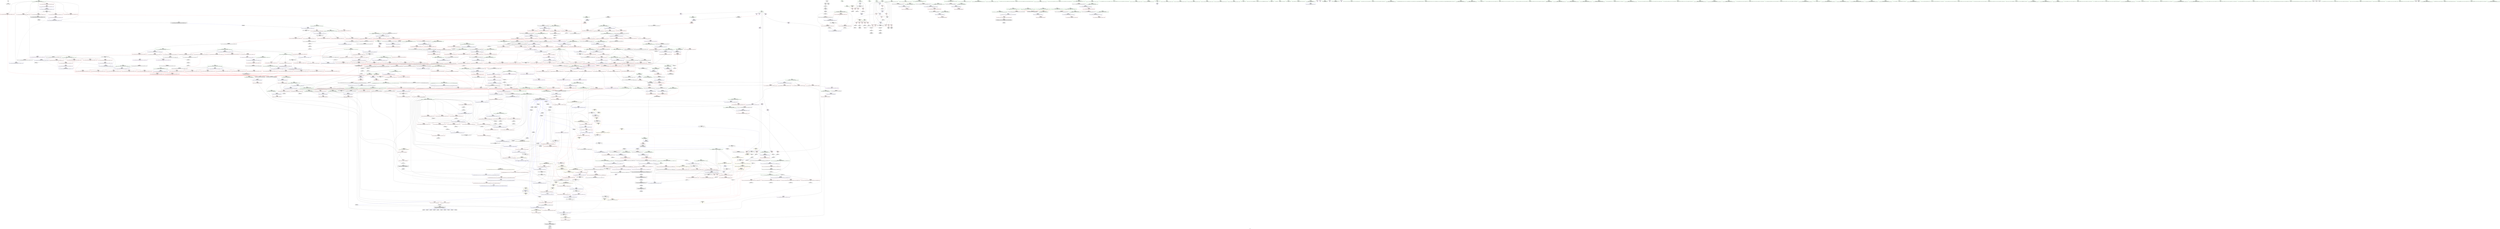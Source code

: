 digraph "SVFG" {
	label="SVFG";

	Node0x558f20d2a510 [shape=record,color=grey,label="{NodeID: 0\nNullPtr}"];
	Node0x558f20d2a510 -> Node0x558f20d81910[style=solid];
	Node0x558f20daba80 [shape=record,color=black,label="{NodeID: 1550\n801 = PHI(609, )\n}"];
	Node0x558f20daba80 -> Node0x558f20d8ae20[style=solid];
	Node0x558f20d8a390 [shape=record,color=red,label="{NodeID: 443\n790\<--748\n\<--__first.addr\n_ZSt11__push_heapIPdldN9__gnu_cxx5__ops14_Iter_less_valEEvT_T0_S5_T1_RT2_\n}"];
	Node0x558f20d8a390 -> Node0x558f20d8dfa0[style=solid];
	Node0x558f20d7e590 [shape=record,color=green,label="{NodeID: 111\n625\<--626\n__holeIndex.addr\<--__holeIndex.addr_field_insensitive\n_ZSt13__adjust_heapIPdldN9__gnu_cxx5__ops15_Iter_less_iterEEvT_T0_S5_T1_T2_\n}"];
	Node0x558f20d7e590 -> Node0x558f20d88da0[style=solid];
	Node0x558f20d7e590 -> Node0x558f20d88e70[style=solid];
	Node0x558f20d7e590 -> Node0x558f20d88f40[style=solid];
	Node0x558f20d7e590 -> Node0x558f20d89010[style=solid];
	Node0x558f20d7e590 -> Node0x558f20d890e0[style=solid];
	Node0x558f20d7e590 -> Node0x558f20da3000[style=solid];
	Node0x558f20d7e590 -> Node0x558f20da3680[style=solid];
	Node0x558f20d7e590 -> Node0x558f20da38f0[style=solid];
	Node0x558f20d9fa60 [shape=record,color=red,label="{NodeID: 554\n1267\<--1237\n\<--__result.addr\n_ZNSt20__copy_move_backwardILb1ELb1ESt26random_access_iterator_tagE13__copy_move_bIdEEPT_PKS3_S6_S4_\n}"];
	Node0x558f20d9fa60 -> Node0x558f20d8e210[style=solid];
	Node0x558f20d82b20 [shape=record,color=black,label="{NodeID: 222\n502\<--500\nsub.ptr.lhs.cast\<--\n_ZSt11__make_heapIPdN9__gnu_cxx5__ops15_Iter_less_iterEEvT_S4_RT0_\n}"];
	Node0x558f20d82b20 -> Node0x558f20dbf200[style=solid];
	Node0x558f20da5490 [shape=record,color=blue,label="{NodeID: 665\n996\<--992\n__first.addr\<--__first\n_ZSt16__insertion_sortIPdN9__gnu_cxx5__ops15_Iter_less_iterEEvT_S4_T0_\n}"];
	Node0x558f20da5490 -> Node0x558f20d9d360[style=dashed];
	Node0x558f20da5490 -> Node0x558f20d9d430[style=dashed];
	Node0x558f20da5490 -> Node0x558f20d9d500[style=dashed];
	Node0x558f20da5490 -> Node0x558f20d9d5d0[style=dashed];
	Node0x558f20da5490 -> Node0x558f20d9d6a0[style=dashed];
	Node0x558f20d906a0 [shape=record,color=red,label="{NodeID: 333\n261\<--215\n\<--__depth_limit.addr\n_ZSt16__introsort_loopIPdlN9__gnu_cxx5__ops15_Iter_less_iterEEvT_S4_T0_T1_\n|{<s0>13}}"];
	Node0x558f20d906a0:s0 -> Node0x558f20dad5d0[style=solid,color=red];
	Node0x558f20d7a640 [shape=record,color=green,label="{NodeID: 1\n7\<--1\n.str\<--dummyObj\nGlob }"];
	Node0x558f20dabbc0 [shape=record,color=black,label="{NodeID: 1551\n885 = PHI(547, )\n}"];
	Node0x558f20d8a460 [shape=record,color=red,label="{NodeID: 444\n803\<--748\n\<--__first.addr\n_ZSt11__push_heapIPdldN9__gnu_cxx5__ops14_Iter_less_valEEvT_T0_S5_T1_RT2_\n}"];
	Node0x558f20d8a460 -> Node0x558f20d8e070[style=solid];
	Node0x558f20e09e50 [shape=record,color=yellow,style=double,label="{NodeID: 1219\n8V_1 = ENCHI(MR_8V_0)\npts\{21 \}\nFun[main]}"];
	Node0x558f20e09e50 -> Node0x558f20d8e550[style=dashed];
	Node0x558f20d7e660 [shape=record,color=green,label="{NodeID: 112\n627\<--628\n__len.addr\<--__len.addr_field_insensitive\n_ZSt13__adjust_heapIPdldN9__gnu_cxx5__ops15_Iter_less_iterEEvT_T0_S5_T1_T2_\n}"];
	Node0x558f20d7e660 -> Node0x558f20d891b0[style=solid];
	Node0x558f20d7e660 -> Node0x558f20d89280[style=solid];
	Node0x558f20d7e660 -> Node0x558f20d89350[style=solid];
	Node0x558f20d7e660 -> Node0x558f20da30d0[style=solid];
	Node0x558f20d9fb30 [shape=record,color=red,label="{NodeID: 555\n1251\<--1239\n\<--_Num\n_ZNSt20__copy_move_backwardILb1ELb1ESt26random_access_iterator_tagE13__copy_move_bIdEEPT_PKS3_S6_S4_\n}"];
	Node0x558f20d9fb30 -> Node0x558f20dc3e80[style=solid];
	Node0x558f20d82bf0 [shape=record,color=black,label="{NodeID: 223\n503\<--501\nsub.ptr.rhs.cast\<--\n_ZSt11__make_heapIPdN9__gnu_cxx5__ops15_Iter_less_iterEEvT_S4_RT0_\n}"];
	Node0x558f20d82bf0 -> Node0x558f20dbf200[style=solid];
	Node0x558f20da5560 [shape=record,color=blue,label="{NodeID: 666\n998\<--993\n__last.addr\<--__last\n_ZSt16__insertion_sortIPdN9__gnu_cxx5__ops15_Iter_less_iterEEvT_S4_T0_\n}"];
	Node0x558f20da5560 -> Node0x558f20d9d770[style=dashed];
	Node0x558f20da5560 -> Node0x558f20d9d840[style=dashed];
	Node0x558f20d90770 [shape=record,color=red,label="{NodeID: 334\n259\<--219\n\<--__cut\n_ZSt16__introsort_loopIPdlN9__gnu_cxx5__ops15_Iter_less_iterEEvT_S4_T0_T1_\n|{<s0>13}}"];
	Node0x558f20d90770:s0 -> Node0x558f20dad240[style=solid,color=red];
	Node0x558f20df49b0 [shape=record,color=black,label="{NodeID: 1109\nMR_2V_2 = PHI(MR_2V_1, MR_2V_3, )\npts\{6 \}\n|{<s0>15|<s1>17}}"];
	Node0x558f20df49b0:s0 -> Node0x558f20e1c880[style=dashed,color=blue];
	Node0x558f20df49b0:s1 -> Node0x558f20df1b90[style=dashed,color=blue];
	Node0x558f20d7a6d0 [shape=record,color=green,label="{NodeID: 2\n9\<--1\n.str.1\<--dummyObj\nGlob }"];
	Node0x558f20dabcd0 [shape=record,color=black,label="{NodeID: 1552\n917 = PHI(547, )\n}"];
	Node0x558f20d8a530 [shape=record,color=red,label="{NodeID: 445\n765\<--750\n\<--__holeIndex.addr\n_ZSt11__push_heapIPdldN9__gnu_cxx5__ops14_Iter_less_valEEvT_T0_S5_T1_RT2_\n}"];
	Node0x558f20d8a530 -> Node0x558f20dbf380[style=solid];
	Node0x558f20d7e730 [shape=record,color=green,label="{NodeID: 113\n629\<--630\n__value.addr\<--__value.addr_field_insensitive\n_ZSt13__adjust_heapIPdldN9__gnu_cxx5__ops15_Iter_less_iterEEvT_T0_S5_T1_T2_\n|{|<s1>38}}"];
	Node0x558f20d7e730 -> Node0x558f20da31a0[style=solid];
	Node0x558f20d7e730:s1 -> Node0x558f20daf280[style=solid,color=red];
	Node0x558f20d9fc00 [shape=record,color=red,label="{NodeID: 556\n1255\<--1239\n\<--_Num\n_ZNSt20__copy_move_backwardILb1ELb1ESt26random_access_iterator_tagE13__copy_move_bIdEEPT_PKS3_S6_S4_\n}"];
	Node0x558f20d9fc00 -> Node0x558f20dbf080[style=solid];
	Node0x558f20d82cc0 [shape=record,color=black,label="{NodeID: 224\n511\<--509\nsub.ptr.lhs.cast1\<--\n_ZSt11__make_heapIPdN9__gnu_cxx5__ops15_Iter_less_iterEEvT_S4_RT0_\n}"];
	Node0x558f20d82cc0 -> Node0x558f20dc0e80[style=solid];
	Node0x558f20da5630 [shape=record,color=blue,label="{NodeID: 667\n1000\<--1018\n__i\<--add.ptr\n_ZSt16__insertion_sortIPdN9__gnu_cxx5__ops15_Iter_less_iterEEvT_S4_T0_\n}"];
	Node0x558f20da5630 -> Node0x558f20d9d910[style=dashed];
	Node0x558f20da5630 -> Node0x558f20d9d9e0[style=dashed];
	Node0x558f20da5630 -> Node0x558f20d9dab0[style=dashed];
	Node0x558f20da5630 -> Node0x558f20d9db80[style=dashed];
	Node0x558f20da5630 -> Node0x558f20d9dc50[style=dashed];
	Node0x558f20da5630 -> Node0x558f20d9dd20[style=dashed];
	Node0x558f20da5630 -> Node0x558f20d9ddf0[style=dashed];
	Node0x558f20da5630 -> Node0x558f20da58a0[style=dashed];
	Node0x558f20da5630 -> Node0x558f20df4eb0[style=dashed];
	Node0x558f20d90840 [shape=record,color=red,label="{NodeID: 335\n263\<--219\n\<--__cut\n_ZSt16__introsort_loopIPdlN9__gnu_cxx5__ops15_Iter_less_iterEEvT_S4_T0_T1_\n}"];
	Node0x558f20d90840 -> Node0x558f20da11f0[style=solid];
	Node0x558f20df4eb0 [shape=record,color=black,label="{NodeID: 1110\nMR_186V_2 = PHI(MR_186V_1, MR_186V_4, )\npts\{1001 \}\n}"];
	Node0x558f20d7a980 [shape=record,color=green,label="{NodeID: 3\n11\<--1\n.str.2\<--dummyObj\nGlob }"];
	Node0x558f20dabde0 [shape=record,color=black,label="{NodeID: 1553\n929 = PHI(547, )\n}"];
	Node0x558f20d8a600 [shape=record,color=red,label="{NodeID: 446\n770\<--750\n\<--__holeIndex.addr\n_ZSt11__push_heapIPdldN9__gnu_cxx5__ops14_Iter_less_valEEvT_T0_S5_T1_RT2_\n}"];
	Node0x558f20d8a600 -> Node0x558f20dc4180[style=solid];
	Node0x558f20e0a010 [shape=record,color=yellow,style=double,label="{NodeID: 1221\n12V_1 = ENCHI(MR_12V_0)\npts\{25 \}\nFun[main]}"];
	Node0x558f20e0a010 -> Node0x558f20d8ed70[style=dashed];
	Node0x558f20e0a010 -> Node0x558f20d8ee40[style=dashed];
	Node0x558f20e0a010 -> Node0x558f20d8ef10[style=dashed];
	Node0x558f20e0a010 -> Node0x558f20d8efe0[style=dashed];
	Node0x558f20e0a010 -> Node0x558f20d8f0b0[style=dashed];
	Node0x558f20d7e800 [shape=record,color=green,label="{NodeID: 114\n631\<--632\n__topIndex\<--__topIndex_field_insensitive\n_ZSt13__adjust_heapIPdldN9__gnu_cxx5__ops15_Iter_less_iterEEvT_T0_S5_T1_T2_\n}"];
	Node0x558f20d7e800 -> Node0x558f20d89420[style=solid];
	Node0x558f20d7e800 -> Node0x558f20da3270[style=solid];
	Node0x558f20d9fcd0 [shape=record,color=red,label="{NodeID: 557\n1261\<--1239\n\<--_Num\n_ZNSt20__copy_move_backwardILb1ELb1ESt26random_access_iterator_tagE13__copy_move_bIdEEPT_PKS3_S6_S4_\n}"];
	Node0x558f20d9fcd0 -> Node0x558f20dbec00[style=solid];
	Node0x558f20d82d90 [shape=record,color=black,label="{NodeID: 225\n512\<--510\nsub.ptr.rhs.cast2\<--\n_ZSt11__make_heapIPdN9__gnu_cxx5__ops15_Iter_less_iterEEvT_S4_RT0_\n}"];
	Node0x558f20d82d90 -> Node0x558f20dc0e80[style=solid];
	Node0x558f20da5700 [shape=record,color=blue,label="{NodeID: 668\n1002\<--1031\n__val\<--\n_ZSt16__insertion_sortIPdN9__gnu_cxx5__ops15_Iter_less_iterEEvT_S4_T0_\n}"];
	Node0x558f20da5700 -> Node0x558f20d9df90[style=dashed];
	Node0x558f20da5700 -> Node0x558f20df1690[style=dashed];
	Node0x558f20d90910 [shape=record,color=red,label="{NodeID: 336\n272\<--269\n\<--__n.addr\n_ZSt4__lgl\n}"];
	Node0x558f20df53b0 [shape=record,color=black,label="{NodeID: 1111\nMR_188V_2 = PHI(MR_188V_1, MR_188V_3, )\npts\{1003 \}\n}"];
	Node0x558f20d7aa40 [shape=record,color=green,label="{NodeID: 4\n29\<--1\n\<--dummyObj\nCan only get source location for instruction, argument, global var or function.}"];
	Node0x558f20dabef0 [shape=record,color=black,label="{NodeID: 1554\n975 = PHI(609, )\n}"];
	Node0x558f20dabef0 -> Node0x558f20d9d0f0[style=solid];
	Node0x558f20d8a6d0 [shape=record,color=red,label="{NodeID: 447\n791\<--750\n\<--__holeIndex.addr\n_ZSt11__push_heapIPdldN9__gnu_cxx5__ops14_Iter_less_valEEvT_T0_S5_T1_RT2_\n}"];
	Node0x558f20d83280 [shape=record,color=green,label="{NodeID: 115\n633\<--634\n__secondChild\<--__secondChild_field_insensitive\n_ZSt13__adjust_heapIPdldN9__gnu_cxx5__ops15_Iter_less_iterEEvT_T0_S5_T1_T2_\n}"];
	Node0x558f20d83280 -> Node0x558f20d894f0[style=solid];
	Node0x558f20d83280 -> Node0x558f20d895c0[style=solid];
	Node0x558f20d83280 -> Node0x558f20d89690[style=solid];
	Node0x558f20d83280 -> Node0x558f20d89760[style=solid];
	Node0x558f20d83280 -> Node0x558f20d89830[style=solid];
	Node0x558f20d83280 -> Node0x558f20d89900[style=solid];
	Node0x558f20d83280 -> Node0x558f20d899d0[style=solid];
	Node0x558f20d83280 -> Node0x558f20d89aa0[style=solid];
	Node0x558f20d83280 -> Node0x558f20d89b70[style=solid];
	Node0x558f20d83280 -> Node0x558f20d89c40[style=solid];
	Node0x558f20d83280 -> Node0x558f20d89d10[style=solid];
	Node0x558f20d83280 -> Node0x558f20da3340[style=solid];
	Node0x558f20d83280 -> Node0x558f20da3410[style=solid];
	Node0x558f20d83280 -> Node0x558f20da34e0[style=solid];
	Node0x558f20d83280 -> Node0x558f20da3750[style=solid];
	Node0x558f20d9fda0 [shape=record,color=red,label="{NodeID: 558\n1268\<--1239\n\<--_Num\n_ZNSt20__copy_move_backwardILb1ELb1ESt26random_access_iterator_tagE13__copy_move_bIdEEPT_PKS3_S6_S4_\n}"];
	Node0x558f20d9fda0 -> Node0x558f20dbf680[style=solid];
	Node0x558f20d82e60 [shape=record,color=black,label="{NodeID: 226\n547\<--565\n_ZNK9__gnu_cxx5__ops15_Iter_less_iterclIPdS3_EEbT_T0__ret\<--cmp\n_ZNK9__gnu_cxx5__ops15_Iter_less_iterclIPdS3_EEbT_T0_\n|{<s0>23|<s1>33|<s2>43|<s3>44|<s4>46|<s5>49|<s6>51|<s7>54|<s8>55|<s9>61}}"];
	Node0x558f20d82e60:s0 -> Node0x558f20e63970[style=solid,color=blue];
	Node0x558f20d82e60:s1 -> Node0x558f20e635b0[style=solid,color=blue];
	Node0x558f20d82e60:s2 -> Node0x558f20e63fa0[style=solid,color=blue];
	Node0x558f20d82e60:s3 -> Node0x558f20e640b0[style=solid,color=blue];
	Node0x558f20d82e60:s4 -> Node0x558f20e641c0[style=solid,color=blue];
	Node0x558f20d82e60:s5 -> Node0x558f20e642d0[style=solid,color=blue];
	Node0x558f20d82e60:s6 -> Node0x558f20dabbc0[style=solid,color=blue];
	Node0x558f20d82e60:s7 -> Node0x558f20dabcd0[style=solid,color=blue];
	Node0x558f20d82e60:s8 -> Node0x558f20dabde0[style=solid,color=blue];
	Node0x558f20d82e60:s9 -> Node0x558f20dac340[style=solid,color=blue];
	Node0x558f20da57d0 [shape=record,color=blue,label="{NodeID: 669\n1042\<--1041\n\<--\n_ZSt16__insertion_sortIPdN9__gnu_cxx5__ops15_Iter_less_iterEEvT_S4_T0_\n}"];
	Node0x558f20da57d0 -> Node0x558f20e00cb0[style=dashed];
	Node0x558f20d909e0 [shape=record,color=red,label="{NodeID: 337\n300\<--287\n\<--__first.addr\n_ZSt22__final_insertion_sortIPdN9__gnu_cxx5__ops15_Iter_less_iterEEvT_S4_T0_\n}"];
	Node0x558f20d909e0 -> Node0x558f20d82640[style=solid];
	Node0x558f20df58b0 [shape=record,color=black,label="{NodeID: 1112\nMR_2V_2 = PHI(MR_2V_3, MR_2V_1, )\npts\{6 \}\n|{<s0>4}}"];
	Node0x558f20df58b0:s0 -> Node0x558f20e086c0[style=dashed,color=red];
	Node0x558f20d7ab00 [shape=record,color=green,label="{NodeID: 5\n47\<--1\n\<--dummyObj\nCan only get source location for instruction, argument, global var or function.}"];
	Node0x558f20dac0c0 [shape=record,color=black,label="{NodeID: 1555\n979 = PHI(609, )\n}"];
	Node0x558f20dac0c0 -> Node0x558f20d9d1c0[style=solid];
	Node0x558f20d8a7a0 [shape=record,color=red,label="{NodeID: 448\n796\<--750\n\<--__holeIndex.addr\n_ZSt11__push_heapIPdldN9__gnu_cxx5__ops14_Iter_less_valEEvT_T0_S5_T1_RT2_\n}"];
	Node0x558f20d8a7a0 -> Node0x558f20dbea80[style=solid];
	Node0x558f20e0a1d0 [shape=record,color=yellow,style=double,label="{NodeID: 1223\n2V_1 = ENCHI(MR_2V_0)\npts\{6 \}\nFun[_ZSt6__sortIPdN9__gnu_cxx5__ops15_Iter_less_iterEEvT_S4_T0_]|{|<s1>9}}"];
	Node0x558f20e0a1d0 -> Node0x558f20dfc6b0[style=dashed];
	Node0x558f20e0a1d0:s1 -> Node0x558f20df99b0[style=dashed,color=red];
	Node0x558f20d83310 [shape=record,color=green,label="{NodeID: 116\n635\<--636\n__cmp\<--__cmp_field_insensitive\n_ZSt13__adjust_heapIPdldN9__gnu_cxx5__ops15_Iter_less_iterEEvT_T0_S5_T1_T2_\n|{<s0>37|<s1>39}}"];
	Node0x558f20d83310:s0 -> Node0x558f20db2700[style=solid,color=red];
	Node0x558f20d83310:s1 -> Node0x558f20db05d0[style=solid,color=red];
	Node0x558f20d9fe70 [shape=record,color=red,label="{NodeID: 559\n1290\<--1281\nthis1\<--this.addr\n_ZNK9__gnu_cxx5__ops14_Val_less_iterclIdPdEEbRT_T0_\n}"];
	Node0x558f20d82f30 [shape=record,color=black,label="{NodeID: 227\n600\<--598\nsub.ptr.lhs.cast\<--\n_ZSt10__pop_heapIPdN9__gnu_cxx5__ops15_Iter_less_iterEEvT_S4_S4_RT0_\n}"];
	Node0x558f20d82f30 -> Node0x558f20dc1a80[style=solid];
	Node0x558f20da58a0 [shape=record,color=blue,label="{NodeID: 670\n1000\<--1055\n__i\<--incdec.ptr\n_ZSt16__insertion_sortIPdN9__gnu_cxx5__ops15_Iter_less_iterEEvT_S4_T0_\n}"];
	Node0x558f20da58a0 -> Node0x558f20d9d910[style=dashed];
	Node0x558f20da58a0 -> Node0x558f20d9d9e0[style=dashed];
	Node0x558f20da58a0 -> Node0x558f20d9dab0[style=dashed];
	Node0x558f20da58a0 -> Node0x558f20d9db80[style=dashed];
	Node0x558f20da58a0 -> Node0x558f20d9dc50[style=dashed];
	Node0x558f20da58a0 -> Node0x558f20d9dd20[style=dashed];
	Node0x558f20da58a0 -> Node0x558f20d9ddf0[style=dashed];
	Node0x558f20da58a0 -> Node0x558f20da58a0[style=dashed];
	Node0x558f20da58a0 -> Node0x558f20df4eb0[style=dashed];
	Node0x558f20d90ab0 [shape=record,color=red,label="{NodeID: 338\n307\<--287\n\<--__first.addr\n_ZSt22__final_insertion_sortIPdN9__gnu_cxx5__ops15_Iter_less_iterEEvT_S4_T0_\n|{<s0>15}}"];
	Node0x558f20d90ab0:s0 -> Node0x558f20db1480[style=solid,color=red];
	Node0x558f20df5db0 [shape=record,color=black,label="{NodeID: 1113\nMR_6V_3 = PHI(MR_6V_4, MR_6V_2, )\npts\{19 \}\n}"];
	Node0x558f20df5db0 -> Node0x558f20d8e2e0[style=dashed];
	Node0x558f20df5db0 -> Node0x558f20d8e3b0[style=dashed];
	Node0x558f20df5db0 -> Node0x558f20d8e480[style=dashed];
	Node0x558f20df5db0 -> Node0x558f20da09d0[style=dashed];
	Node0x558f20d7b370 [shape=record,color=green,label="{NodeID: 6\n58\<--1\n\<--dummyObj\nCan only get source location for instruction, argument, global var or function.}"];
	Node0x558f20dac200 [shape=record,color=black,label="{NodeID: 1556\n983 = PHI(609, )\n}"];
	Node0x558f20dac200 -> Node0x558f20d9d290[style=solid];
	Node0x558f20d8a870 [shape=record,color=red,label="{NodeID: 449\n804\<--750\n\<--__holeIndex.addr\n_ZSt11__push_heapIPdldN9__gnu_cxx5__ops14_Iter_less_valEEvT_T0_S5_T1_RT2_\n}"];
	Node0x558f20d833e0 [shape=record,color=green,label="{NodeID: 117\n637\<--638\nagg.tmp\<--agg.tmp_field_insensitive\n_ZSt13__adjust_heapIPdldN9__gnu_cxx5__ops15_Iter_less_iterEEvT_T0_S5_T1_T2_\n}"];
	Node0x558f20d9ff40 [shape=record,color=red,label="{NodeID: 560\n1291\<--1283\n\<--__val.addr\n_ZNK9__gnu_cxx5__ops14_Val_less_iterclIdPdEEbRT_T0_\n}"];
	Node0x558f20d9ff40 -> Node0x558f20da00e0[style=solid];
	Node0x558f20d83000 [shape=record,color=black,label="{NodeID: 228\n601\<--599\nsub.ptr.rhs.cast\<--\n_ZSt10__pop_heapIPdN9__gnu_cxx5__ops15_Iter_less_iterEEvT_S4_S4_RT0_\n}"];
	Node0x558f20d83000 -> Node0x558f20dc1a80[style=solid];
	Node0x558f20da5970 [shape=record,color=blue,label="{NodeID: 671\n1064\<--1060\n__first.addr\<--__first\n_ZSt26__unguarded_insertion_sortIPdN9__gnu_cxx5__ops15_Iter_less_iterEEvT_S4_T0_\n}"];
	Node0x558f20da5970 -> Node0x558f20d9e060[style=dashed];
	Node0x558f20d90b80 [shape=record,color=red,label="{NodeID: 339\n308\<--287\n\<--__first.addr\n_ZSt22__final_insertion_sortIPdN9__gnu_cxx5__ops15_Iter_less_iterEEvT_S4_T0_\n}"];
	Node0x558f20d90b80 -> Node0x558f20d8c740[style=solid];
	Node0x558f20df62b0 [shape=record,color=black,label="{NodeID: 1114\nMR_10V_2 = PHI(MR_10V_7, MR_10V_1, )\npts\{23 \}\n}"];
	Node0x558f20df62b0 -> Node0x558f20da04f0[style=dashed];
	Node0x558f20d7b400 [shape=record,color=green,label="{NodeID: 7\n71\<--1\n\<--dummyObj\nCan only get source location for instruction, argument, global var or function.}"];
	Node0x558f20dac340 [shape=record,color=black,label="{NodeID: 1557\n1027 = PHI(547, )\n}"];
	Node0x558f20d8a940 [shape=record,color=red,label="{NodeID: 450\n771\<--752\n\<--__topIndex.addr\n_ZSt11__push_heapIPdldN9__gnu_cxx5__ops14_Iter_less_valEEvT_T0_S5_T1_RT2_\n}"];
	Node0x558f20d8a940 -> Node0x558f20dc4180[style=solid];
	Node0x558f20d834b0 [shape=record,color=green,label="{NodeID: 118\n712\<--713\n_ZSt4moveIRN9__gnu_cxx5__ops15_Iter_less_iterEEONSt16remove_referenceIT_E4typeEOS5_\<--_ZSt4moveIRN9__gnu_cxx5__ops15_Iter_less_iterEEONSt16remove_referenceIT_E4typeEOS5__field_insensitive\n}"];
	Node0x558f20da0010 [shape=record,color=red,label="{NodeID: 561\n1293\<--1285\n\<--__it.addr\n_ZNK9__gnu_cxx5__ops14_Val_less_iterclIdPdEEbRT_T0_\n}"];
	Node0x558f20da0010 -> Node0x558f20da01b0[style=solid];
	Node0x558f20d830d0 [shape=record,color=black,label="{NodeID: 229\n609\<--614\n_ZSt4moveIRdEONSt16remove_referenceIT_E4typeEOS2__ret\<--\n_ZSt4moveIRdEONSt16remove_referenceIT_E4typeEOS2_\n|{<s0>26|<s1>27|<s2>29|<s3>30|<s4>31|<s5>34|<s6>35|<s7>38|<s8>41|<s9>42|<s10>58|<s11>59|<s12>60|<s13>62|<s14>64|<s15>72|<s16>74|<s17>75}}"];
	Node0x558f20d830d0:s0 -> Node0x558f20daa870[style=solid,color=blue];
	Node0x558f20d830d0:s1 -> Node0x558f20daaa40[style=solid,color=blue];
	Node0x558f20d830d0:s2 -> Node0x558f20daab80[style=solid,color=blue];
	Node0x558f20d830d0:s3 -> Node0x558f20daacc0[style=solid,color=blue];
	Node0x558f20d830d0:s4 -> Node0x558f20daae00[style=solid,color=blue];
	Node0x558f20d830d0:s5 -> Node0x558f20e63710[style=solid,color=blue];
	Node0x558f20d830d0:s6 -> Node0x558f20dab440[style=solid,color=blue];
	Node0x558f20d830d0:s7 -> Node0x558f20dab690[style=solid,color=blue];
	Node0x558f20d830d0:s8 -> Node0x558f20dab940[style=solid,color=blue];
	Node0x558f20d830d0:s9 -> Node0x558f20daba80[style=solid,color=blue];
	Node0x558f20d830d0:s10 -> Node0x558f20dabef0[style=solid,color=blue];
	Node0x558f20d830d0:s11 -> Node0x558f20dac0c0[style=solid,color=blue];
	Node0x558f20d830d0:s12 -> Node0x558f20dac200[style=solid,color=blue];
	Node0x558f20d830d0:s13 -> Node0x558f20dac450[style=solid,color=blue];
	Node0x558f20d830d0:s14 -> Node0x558f20dac6d0[style=solid,color=blue];
	Node0x558f20d830d0:s15 -> Node0x558f20dacc00[style=solid,color=blue];
	Node0x558f20d830d0:s16 -> Node0x558f20dace50[style=solid,color=blue];
	Node0x558f20d830d0:s17 -> Node0x558f20dacfc0[style=solid,color=blue];
	Node0x558f20da5a40 [shape=record,color=blue,label="{NodeID: 672\n1066\<--1061\n__last.addr\<--__last\n_ZSt26__unguarded_insertion_sortIPdN9__gnu_cxx5__ops15_Iter_less_iterEEvT_S4_T0_\n}"];
	Node0x558f20da5a40 -> Node0x558f20d9e130[style=dashed];
	Node0x558f20d90c50 [shape=record,color=red,label="{NodeID: 340\n313\<--287\n\<--__first.addr\n_ZSt22__final_insertion_sortIPdN9__gnu_cxx5__ops15_Iter_less_iterEEvT_S4_T0_\n}"];
	Node0x558f20d90c50 -> Node0x558f20d8c810[style=solid];
	Node0x558f20df67b0 [shape=record,color=black,label="{NodeID: 1115\nMR_14V_2 = PHI(MR_14V_4, MR_14V_1, )\npts\{27 \}\n}"];
	Node0x558f20df67b0 -> Node0x558f20da0690[style=dashed];
	Node0x558f20d7b4c0 [shape=record,color=green,label="{NodeID: 8\n185\<--1\n\<--dummyObj\nCan only get source location for instruction, argument, global var or function.}"];
	Node0x558f20dac450 [shape=record,color=black,label="{NodeID: 1558\n1030 = PHI(609, )\n}"];
	Node0x558f20dac450 -> Node0x558f20d9dec0[style=solid];
	Node0x558f20d8aa10 [shape=record,color=red,label="{NodeID: 451\n774\<--756\n\<--__comp.addr\n_ZSt11__push_heapIPdldN9__gnu_cxx5__ops14_Iter_less_valEEvT_T0_S5_T1_RT2_\n|{<s0>40}}"];
	Node0x558f20d8aa10:s0 -> Node0x558f20daeec0[style=solid,color=red];
	Node0x558f20e0a4a0 [shape=record,color=yellow,style=double,label="{NodeID: 1226\n2V_1 = ENCHI(MR_2V_0)\npts\{6 \}\nFun[_ZSt13__heap_selectIPdN9__gnu_cxx5__ops15_Iter_less_iterEEvT_S4_S4_T0_]|{<s0>22|<s1>22}}"];
	Node0x558f20e0a4a0:s0 -> Node0x558f20df80b0[style=dashed,color=red];
	Node0x558f20e0a4a0:s1 -> Node0x558f20dfe9b0[style=dashed,color=red];
	Node0x558f20d835b0 [shape=record,color=green,label="{NodeID: 119\n715\<--716\n_ZN9__gnu_cxx5__ops14_Iter_less_valC2ENS0_15_Iter_less_iterE\<--_ZN9__gnu_cxx5__ops14_Iter_less_valC2ENS0_15_Iter_less_iterE_field_insensitive\n}"];
	Node0x558f20da00e0 [shape=record,color=red,label="{NodeID: 562\n1292\<--1291\n\<--\n_ZNK9__gnu_cxx5__ops14_Val_less_iterclIdPdEEbRT_T0_\n}"];
	Node0x558f20da00e0 -> Node0x558f20d97020[style=solid];
	Node0x558f20d831a0 [shape=record,color=black,label="{NodeID: 230\n726\<--731\n_ZSt4moveIRN9__gnu_cxx5__ops15_Iter_less_iterEEONSt16remove_referenceIT_E4typeEOS5__ret\<--\n_ZSt4moveIRN9__gnu_cxx5__ops15_Iter_less_iterEEONSt16remove_referenceIT_E4typeEOS5_\n|{<s0>36}}"];
	Node0x558f20d831a0:s0 -> Node0x558f20dab580[style=solid,color=blue];
	Node0x558f20da5b10 [shape=record,color=blue,label="{NodeID: 673\n1068\<--1078\n__i\<--\n_ZSt26__unguarded_insertion_sortIPdN9__gnu_cxx5__ops15_Iter_less_iterEEvT_S4_T0_\n}"];
	Node0x558f20da5b10 -> Node0x558f20df71b0[style=dashed];
	Node0x558f20d90d20 [shape=record,color=red,label="{NodeID: 341\n320\<--287\n\<--__first.addr\n_ZSt22__final_insertion_sortIPdN9__gnu_cxx5__ops15_Iter_less_iterEEvT_S4_T0_\n|{<s0>17}}"];
	Node0x558f20d90d20:s0 -> Node0x558f20db1480[style=solid,color=red];
	Node0x558f20df6cb0 [shape=record,color=black,label="{NodeID: 1116\nMR_2V_2 = PHI(MR_2V_3, MR_2V_1, )\npts\{6 \}\n|{<s0>16|<s1>68|<s2>68}}"];
	Node0x558f20df6cb0:s0 -> Node0x558f20df1b90[style=dashed,color=blue];
	Node0x558f20df6cb0:s1 -> Node0x558f20d9ee30[style=dashed,color=red];
	Node0x558f20df6cb0:s2 -> Node0x558f20e01bb0[style=dashed,color=red];
	Node0x558f20d7b5c0 [shape=record,color=green,label="{NodeID: 9\n190\<--1\n\<--dummyObj\nCan only get source location for instruction, argument, global var or function.}"];
	Node0x558f20dac5c0 [shape=record,color=black,label="{NodeID: 1559\n1037 = PHI(1094, )\n}"];
	Node0x558f20d8aae0 [shape=record,color=red,label="{NodeID: 452\n776\<--758\n\<--__parent\n_ZSt11__push_heapIPdldN9__gnu_cxx5__ops14_Iter_less_valEEvT_T0_S5_T1_RT2_\n}"];
	Node0x558f20d836b0 [shape=record,color=green,label="{NodeID: 120\n723\<--724\n_ZSt11__push_heapIPdldN9__gnu_cxx5__ops14_Iter_less_valEEvT_T0_S5_T1_RT2_\<--_ZSt11__push_heapIPdldN9__gnu_cxx5__ops14_Iter_less_valEEvT_T0_S5_T1_RT2__field_insensitive\n}"];
	Node0x558f20da01b0 [shape=record,color=red,label="{NodeID: 563\n1294\<--1293\n\<--\n_ZNK9__gnu_cxx5__ops14_Val_less_iterclIdPdEEbRT_T0_\n}"];
	Node0x558f20da01b0 -> Node0x558f20d97020[style=solid];
	Node0x558f20d8b3c0 [shape=record,color=black,label="{NodeID: 231\n808\<--826\n_ZNK9__gnu_cxx5__ops14_Iter_less_valclIPddEEbT_RT0__ret\<--cmp\n_ZNK9__gnu_cxx5__ops14_Iter_less_valclIPddEEbT_RT0_\n|{<s0>40}}"];
	Node0x558f20d8b3c0:s0 -> Node0x558f20dab800[style=solid,color=blue];
	Node0x558f20da5be0 [shape=record,color=blue,label="{NodeID: 674\n1068\<--1090\n__i\<--incdec.ptr\n_ZSt26__unguarded_insertion_sortIPdN9__gnu_cxx5__ops15_Iter_less_iterEEvT_S4_T0_\n}"];
	Node0x558f20da5be0 -> Node0x558f20df71b0[style=dashed];
	Node0x558f20d90df0 [shape=record,color=red,label="{NodeID: 342\n299\<--289\n\<--__last.addr\n_ZSt22__final_insertion_sortIPdN9__gnu_cxx5__ops15_Iter_less_iterEEvT_S4_T0_\n}"];
	Node0x558f20d90df0 -> Node0x558f20d82570[style=solid];
	Node0x558f20df71b0 [shape=record,color=black,label="{NodeID: 1117\nMR_197V_3 = PHI(MR_197V_4, MR_197V_2, )\npts\{1069 \}\n}"];
	Node0x558f20df71b0 -> Node0x558f20d9e200[style=dashed];
	Node0x558f20df71b0 -> Node0x558f20d9e2d0[style=dashed];
	Node0x558f20df71b0 -> Node0x558f20d9e3a0[style=dashed];
	Node0x558f20df71b0 -> Node0x558f20da5be0[style=dashed];
	Node0x558f20d7b6c0 [shape=record,color=green,label="{NodeID: 10\n236\<--1\n\<--dummyObj\nCan only get source location for instruction, argument, global var or function.}"];
	Node0x558f20dac6d0 [shape=record,color=black,label="{NodeID: 1560\n1040 = PHI(609, )\n}"];
	Node0x558f20dac6d0 -> Node0x558f20d9df90[style=solid];
	Node0x558f20d8abb0 [shape=record,color=red,label="{NodeID: 453\n786\<--758\n\<--__parent\n_ZSt11__push_heapIPdldN9__gnu_cxx5__ops14_Iter_less_valEEvT_T0_S5_T1_RT2_\n}"];
	Node0x558f20d837b0 [shape=record,color=green,label="{NodeID: 121\n728\<--729\n__t.addr\<--__t.addr_field_insensitive\n_ZSt4moveIRN9__gnu_cxx5__ops15_Iter_less_iterEEONSt16remove_referenceIT_E4typeEOS5_\n}"];
	Node0x558f20d837b0 -> Node0x558f20d8a050[style=solid];
	Node0x558f20d837b0 -> Node0x558f20da39c0[style=solid];
	Node0x558f20da0280 [shape=record,color=red,label="{NodeID: 564\n1299\<--1298\ndummyVal\<--offset_0\n_ZNSt20__copy_move_backwardILb1ELb1ESt26random_access_iterator_tagE13__copy_move_bIdEEPT_PKS3_S6_S4_\n}"];
	Node0x558f20da0280 -> Node0x558f20da7030[style=solid];
	Node0x558f20d8b490 [shape=record,color=black,label="{NodeID: 232\n898\<--939\n_ZSt21__unguarded_partitionIPdN9__gnu_cxx5__ops15_Iter_less_iterEET_S4_S4_S4_T0__ret\<--\n_ZSt21__unguarded_partitionIPdN9__gnu_cxx5__ops15_Iter_less_iterEET_S4_S4_S4_T0_\n|{<s0>21}}"];
	Node0x558f20d8b490:s0 -> Node0x558f20e63e60[style=solid,color=blue];
	Node0x558f20da5cb0 [shape=record,color=blue,label="{NodeID: 675\n1098\<--1095\n__first.addr\<--__first\n_ZSt13move_backwardIPdS0_ET0_T_S2_S1_\n}"];
	Node0x558f20da5cb0 -> Node0x558f20d9e470[style=dashed];
	Node0x558f20d90ec0 [shape=record,color=red,label="{NodeID: 343\n315\<--289\n\<--__last.addr\n_ZSt22__final_insertion_sortIPdN9__gnu_cxx5__ops15_Iter_less_iterEEvT_S4_T0_\n|{<s0>16}}"];
	Node0x558f20d90ec0:s0 -> Node0x558f20e74720[style=solid,color=red];
	Node0x558f20df76b0 [shape=record,color=black,label="{NodeID: 1118\nMR_2V_2 = PHI(MR_2V_3, MR_2V_1, )\npts\{6 \}\n|{<s0>19|<s1>25|<s2>25|<s3>25}}"];
	Node0x558f20df76b0:s0 -> Node0x558f20e1ce00[style=dashed,color=blue];
	Node0x558f20df76b0:s1 -> Node0x558f20d884b0[style=dashed,color=red];
	Node0x558f20df76b0:s2 -> Node0x558f20d88580[style=dashed,color=red];
	Node0x558f20df76b0:s3 -> Node0x558f20da2d90[style=dashed,color=red];
	Node0x558f20d7b7c0 [shape=record,color=green,label="{NodeID: 11\n240\<--1\n\<--dummyObj\nCan only get source location for instruction, argument, global var or function.|{<s0>32}}"];
	Node0x558f20d7b7c0:s0 -> Node0x558f20dadd10[style=solid,color=red];
	Node0x558f20dac840 [shape=record,color=black,label="{NodeID: 1561\n1108 = PHI(1191, )\n|{<s0>71}}"];
	Node0x558f20dac840:s0 -> Node0x558f20db1150[style=solid,color=red];
	Node0x558f20d8ac80 [shape=record,color=red,label="{NodeID: 454\n794\<--758\n\<--__parent\n_ZSt11__push_heapIPdldN9__gnu_cxx5__ops14_Iter_less_valEEvT_T0_S5_T1_RT2_\n}"];
	Node0x558f20d8ac80 -> Node0x558f20da4110[style=solid];
	Node0x558f20d83880 [shape=record,color=green,label="{NodeID: 122\n735\<--736\n\<--field_insensitive\n_ZN9__gnu_cxx5__ops14_Iter_less_valC2ENS0_15_Iter_less_iterE\n}"];
	Node0x558f20da0350 [shape=record,color=blue,label="{NodeID: 565\n16\<--29\nretval\<--\nmain\n}"];
	Node0x558f20d8b560 [shape=record,color=black,label="{NodeID: 233\n1094\<--1114\n_ZSt13move_backwardIPdS0_ET0_T_S2_S1__ret\<--call2\n_ZSt13move_backwardIPdS0_ET0_T_S2_S1_\n|{<s0>63}}"];
	Node0x558f20d8b560:s0 -> Node0x558f20dac5c0[style=solid,color=blue];
	Node0x558f20da5d80 [shape=record,color=blue,label="{NodeID: 676\n1100\<--1096\n__last.addr\<--__last\n_ZSt13move_backwardIPdS0_ET0_T_S2_S1_\n}"];
	Node0x558f20da5d80 -> Node0x558f20d9e540[style=dashed];
	Node0x558f20d90f90 [shape=record,color=red,label="{NodeID: 344\n321\<--289\n\<--__last.addr\n_ZSt22__final_insertion_sortIPdN9__gnu_cxx5__ops15_Iter_less_iterEEvT_S4_T0_\n|{<s0>17}}"];
	Node0x558f20d90f90:s0 -> Node0x558f20db15d0[style=solid,color=red];
	Node0x558f20df7bb0 [shape=record,color=black,label="{NodeID: 1119\nMR_70V_3 = PHI(MR_70V_4, MR_70V_2, )\npts\{453 \}\n}"];
	Node0x558f20df7bb0 -> Node0x558f20d92720[style=dashed];
	Node0x558f20df7bb0 -> Node0x558f20d927f0[style=dashed];
	Node0x558f20df7bb0 -> Node0x558f20da2090[style=dashed];
	Node0x558f20d7b8c0 [shape=record,color=green,label="{NodeID: 12\n251\<--1\n\<--dummyObj\nCan only get source location for instruction, argument, global var or function.}"];
	Node0x558f20dac980 [shape=record,color=black,label="{NodeID: 1562\n1112 = PHI(1191, )\n|{<s0>71}}"];
	Node0x558f20dac980:s0 -> Node0x558f20db1260[style=solid,color=red];
	Node0x558f20d8ad50 [shape=record,color=red,label="{NodeID: 455\n789\<--788\n\<--call2\n_ZSt11__push_heapIPdldN9__gnu_cxx5__ops14_Iter_less_valEEvT_T0_S5_T1_RT2_\n}"];
	Node0x558f20d8ad50 -> Node0x558f20da4040[style=solid];
	Node0x558f20d83950 [shape=record,color=green,label="{NodeID: 123\n737\<--738\nthis.addr\<--this.addr_field_insensitive\n_ZN9__gnu_cxx5__ops14_Iter_less_valC2ENS0_15_Iter_less_iterE\n}"];
	Node0x558f20d83950 -> Node0x558f20d8a120[style=solid];
	Node0x558f20d83950 -> Node0x558f20da3a90[style=solid];
	Node0x558f20da0420 [shape=record,color=blue,label="{NodeID: 566\n18\<--29\ntest\<--\nmain\n}"];
	Node0x558f20da0420 -> Node0x558f20df5db0[style=dashed];
	Node0x558f20d8b630 [shape=record,color=black,label="{NodeID: 234\n1166\<--1187\n_ZSt23__copy_move_backward_a2ILb1EPdS0_ET1_T0_S2_S1__ret\<--call3\n_ZSt23__copy_move_backward_a2ILb1EPdS0_ET1_T0_S2_S1_\n|{<s0>71}}"];
	Node0x558f20d8b630:s0 -> Node0x558f20dacac0[style=solid,color=blue];
	Node0x558f20da5e50 [shape=record,color=blue,label="{NodeID: 677\n1102\<--1097\n__result.addr\<--__result\n_ZSt13move_backwardIPdS0_ET0_T_S2_S1_\n}"];
	Node0x558f20da5e50 -> Node0x558f20d9e610[style=dashed];
	Node0x558f20d91060 [shape=record,color=red,label="{NodeID: 345\n342\<--331\n\<--__first.addr\n_ZSt14__partial_sortIPdN9__gnu_cxx5__ops15_Iter_less_iterEEvT_S4_S4_T0_\n|{<s0>18}}"];
	Node0x558f20d91060:s0 -> Node0x558f20db0e20[style=solid,color=red];
	Node0x558f20df80b0 [shape=record,color=black,label="{NodeID: 1120\nMR_2V_2 = PHI(MR_2V_4, MR_2V_1, )\npts\{6 \}\n|{<s0>22}}"];
	Node0x558f20df80b0:s0 -> Node0x558f20dff3b0[style=dashed,color=blue];
	Node0x558f20d7b9c0 [shape=record,color=green,label="{NodeID: 13\n274\<--1\n\<--dummyObj\nCan only get source location for instruction, argument, global var or function.}"];
	Node0x558f20dacac0 [shape=record,color=black,label="{NodeID: 1563\n1114 = PHI(1166, )\n}"];
	Node0x558f20dacac0 -> Node0x558f20d8b560[style=solid];
	Node0x558f20d8ae20 [shape=record,color=red,label="{NodeID: 456\n802\<--801\n\<--call6\n_ZSt11__push_heapIPdldN9__gnu_cxx5__ops14_Iter_less_valEEvT_T0_S5_T1_RT2_\n}"];
	Node0x558f20d8ae20 -> Node0x558f20da42b0[style=solid];
	Node0x558f20d83a20 [shape=record,color=green,label="{NodeID: 124\n748\<--749\n__first.addr\<--__first.addr_field_insensitive\n_ZSt11__push_heapIPdldN9__gnu_cxx5__ops14_Iter_less_valEEvT_T0_S5_T1_RT2_\n}"];
	Node0x558f20d83a20 -> Node0x558f20d8a1f0[style=solid];
	Node0x558f20d83a20 -> Node0x558f20d8a2c0[style=solid];
	Node0x558f20d83a20 -> Node0x558f20d8a390[style=solid];
	Node0x558f20d83a20 -> Node0x558f20d8a460[style=solid];
	Node0x558f20d83a20 -> Node0x558f20da3b60[style=solid];
	Node0x558f20da04f0 [shape=record,color=blue,label="{NodeID: 567\n22\<--29\ni\<--\nmain\n}"];
	Node0x558f20da04f0 -> Node0x558f20d8e620[style=dashed];
	Node0x558f20da04f0 -> Node0x558f20d8e6f0[style=dashed];
	Node0x558f20da04f0 -> Node0x558f20d8e7c0[style=dashed];
	Node0x558f20da04f0 -> Node0x558f20da05c0[style=dashed];
	Node0x558f20da04f0 -> Node0x558f20da0760[style=dashed];
	Node0x558f20d8b700 [shape=record,color=black,label="{NodeID: 235\n1191\<--1196\n_ZSt12__miter_baseIPdET_S1__ret\<--\n_ZSt12__miter_baseIPdET_S1_\n|{<s0>69|<s1>70}}"];
	Node0x558f20d8b700:s0 -> Node0x558f20dac840[style=solid,color=blue];
	Node0x558f20d8b700:s1 -> Node0x558f20dac980[style=solid,color=blue];
	Node0x558f20da5f20 [shape=record,color=blue,label="{NodeID: 678\n1122\<--1119\n__last.addr\<--__last\n_ZSt25__unguarded_linear_insertIPdN9__gnu_cxx5__ops14_Val_less_iterEEvT_T0_\n}"];
	Node0x558f20da5f20 -> Node0x558f20d9e6e0[style=dashed];
	Node0x558f20da5f20 -> Node0x558f20d9e7b0[style=dashed];
	Node0x558f20da5f20 -> Node0x558f20e020b0[style=dashed];
	Node0x558f20d91130 [shape=record,color=red,label="{NodeID: 346\n348\<--331\n\<--__first.addr\n_ZSt14__partial_sortIPdN9__gnu_cxx5__ops15_Iter_less_iterEEvT_S4_S4_T0_\n|{<s0>19}}"];
	Node0x558f20d91130:s0 -> Node0x558f20daeb00[style=solid,color=red];
	Node0x558f20df85b0 [shape=record,color=black,label="{NodeID: 1121\nMR_81V_2 = PHI(MR_81V_3, MR_81V_1, )\npts\{490 \}\n}"];
	Node0x558f20d7bac0 [shape=record,color=green,label="{NodeID: 14\n280\<--1\n\<--dummyObj\nCan only get source location for instruction, argument, global var or function.}"];
	Node0x558f20dacc00 [shape=record,color=black,label="{NodeID: 1564\n1130 = PHI(609, )\n}"];
	Node0x558f20dacc00 -> Node0x558f20d9ee30[style=solid];
	Node0x558f20d8aef0 [shape=record,color=red,label="{NodeID: 457\n821\<--812\nthis1\<--this.addr\n_ZNK9__gnu_cxx5__ops14_Iter_less_valclIPddEEbT_RT0_\n}"];
	Node0x558f20d83af0 [shape=record,color=green,label="{NodeID: 125\n750\<--751\n__holeIndex.addr\<--__holeIndex.addr_field_insensitive\n_ZSt11__push_heapIPdldN9__gnu_cxx5__ops14_Iter_less_valEEvT_T0_S5_T1_RT2_\n}"];
	Node0x558f20d83af0 -> Node0x558f20d8a530[style=solid];
	Node0x558f20d83af0 -> Node0x558f20d8a600[style=solid];
	Node0x558f20d83af0 -> Node0x558f20d8a6d0[style=solid];
	Node0x558f20d83af0 -> Node0x558f20d8a7a0[style=solid];
	Node0x558f20d83af0 -> Node0x558f20d8a870[style=solid];
	Node0x558f20d83af0 -> Node0x558f20da3c30[style=solid];
	Node0x558f20d83af0 -> Node0x558f20da4110[style=solid];
	Node0x558f20da05c0 [shape=record,color=blue,label="{NodeID: 568\n22\<--57\ni\<--inc\nmain\n}"];
	Node0x558f20da05c0 -> Node0x558f20d8e620[style=dashed];
	Node0x558f20da05c0 -> Node0x558f20d8e6f0[style=dashed];
	Node0x558f20da05c0 -> Node0x558f20d8e7c0[style=dashed];
	Node0x558f20da05c0 -> Node0x558f20da05c0[style=dashed];
	Node0x558f20da05c0 -> Node0x558f20da0760[style=dashed];
	Node0x558f20d8b7d0 [shape=record,color=black,label="{NodeID: 236\n1198\<--1218\n_ZSt22__copy_move_backward_aILb1EPdS0_ET1_T0_S2_S1__ret\<--call\n_ZSt22__copy_move_backward_aILb1EPdS0_ET1_T0_S2_S1_\n|{<s0>79}}"];
	Node0x558f20d8b7d0:s0 -> Node0x558f20dab300[style=solid,color=blue];
	Node0x558f20da5ff0 [shape=record,color=blue,label="{NodeID: 679\n1124\<--1131\n__val\<--\n_ZSt25__unguarded_linear_insertIPdN9__gnu_cxx5__ops14_Val_less_iterEEvT_T0_\n|{|<s2>73}}"];
	Node0x558f20da5ff0 -> Node0x558f20d9ef00[style=dashed];
	Node0x558f20da5ff0 -> Node0x558f20d9efd0[style=dashed];
	Node0x558f20da5ff0:s2 -> Node0x558f20e0c290[style=dashed,color=red];
	Node0x558f20d91200 [shape=record,color=red,label="{NodeID: 347\n343\<--333\n\<--__middle.addr\n_ZSt14__partial_sortIPdN9__gnu_cxx5__ops15_Iter_less_iterEEvT_S4_S4_T0_\n|{<s0>18}}"];
	Node0x558f20d91200:s0 -> Node0x558f20db0f30[style=solid,color=red];
	Node0x558f20df8ab0 [shape=record,color=black,label="{NodeID: 1122\nMR_83V_2 = PHI(MR_83V_4, MR_83V_1, )\npts\{492 \}\n}"];
	Node0x558f20d7bbc0 [shape=record,color=green,label="{NodeID: 15\n467\<--1\n\<--dummyObj\nCan only get source location for instruction, argument, global var or function.}"];
	Node0x558f20dacd40 [shape=record,color=black,label="{NodeID: 1565\n1140 = PHI(1277, )\n}"];
	Node0x558f20d8afc0 [shape=record,color=red,label="{NodeID: 458\n822\<--814\n\<--__it.addr\n_ZNK9__gnu_cxx5__ops14_Iter_less_valclIPddEEbT_RT0_\n}"];
	Node0x558f20d8afc0 -> Node0x558f20d8b160[style=solid];
	Node0x558f20d83bc0 [shape=record,color=green,label="{NodeID: 126\n752\<--753\n__topIndex.addr\<--__topIndex.addr_field_insensitive\n_ZSt11__push_heapIPdldN9__gnu_cxx5__ops14_Iter_less_valEEvT_T0_S5_T1_RT2_\n}"];
	Node0x558f20d83bc0 -> Node0x558f20d8a940[style=solid];
	Node0x558f20d83bc0 -> Node0x558f20da3d00[style=solid];
	Node0x558f20da0690 [shape=record,color=blue,label="{NodeID: 569\n26\<--71\nres\<--\nmain\n}"];
	Node0x558f20da0690 -> Node0x558f20d8f180[style=dashed];
	Node0x558f20da0690 -> Node0x558f20d8f250[style=dashed];
	Node0x558f20da0690 -> Node0x558f20da0830[style=dashed];
	Node0x558f20da0690 -> Node0x558f20df67b0[style=dashed];
	Node0x558f20d8b8a0 [shape=record,color=black,label="{NodeID: 237\n1222\<--1227\n_ZSt12__niter_baseIPdET_S1__ret\<--\n_ZSt12__niter_baseIPdET_S1_\n|{<s0>76|<s1>77|<s2>78}}"];
	Node0x558f20d8b8a0:s0 -> Node0x558f20daaf40[style=solid,color=blue];
	Node0x558f20d8b8a0:s1 -> Node0x558f20dab080[style=solid,color=blue];
	Node0x558f20d8b8a0:s2 -> Node0x558f20dab1c0[style=solid,color=blue];
	Node0x558f20dbd270 [shape=record,color=black,label="{NodeID: 1012\n782 = PHI(783, 778, )\n}"];
	Node0x558f20da60c0 [shape=record,color=blue,label="{NodeID: 680\n1126\<--1133\n__next\<--\n_ZSt25__unguarded_linear_insertIPdN9__gnu_cxx5__ops14_Val_less_iterEEvT_T0_\n}"];
	Node0x558f20da60c0 -> Node0x558f20d9ea20[style=dashed];
	Node0x558f20da60c0 -> Node0x558f20da6190[style=dashed];
	Node0x558f20d912d0 [shape=record,color=red,label="{NodeID: 348\n349\<--333\n\<--__middle.addr\n_ZSt14__partial_sortIPdN9__gnu_cxx5__ops15_Iter_less_iterEEvT_S4_S4_T0_\n|{<s0>19}}"];
	Node0x558f20d912d0:s0 -> Node0x558f20daec40[style=solid,color=red];
	Node0x558f20df8fb0 [shape=record,color=black,label="{NodeID: 1123\nMR_85V_2 = PHI(MR_85V_4, MR_85V_1, )\npts\{494 \}\n}"];
	Node0x558f20d7bcc0 [shape=record,color=green,label="{NodeID: 16\n783\<--1\n\<--dummyObj\nCan only get source location for instruction, argument, global var or function.}"];
	Node0x558f20dace50 [shape=record,color=black,label="{NodeID: 1566\n1145 = PHI(609, )\n}"];
	Node0x558f20dace50 -> Node0x558f20d9ef00[style=solid];
	Node0x558f20d8b090 [shape=record,color=red,label="{NodeID: 459\n824\<--816\n\<--__val.addr\n_ZNK9__gnu_cxx5__ops14_Iter_less_valclIPddEEbT_RT0_\n}"];
	Node0x558f20d8b090 -> Node0x558f20d8b230[style=solid];
	Node0x558f20e0ac00 [shape=record,color=yellow,style=double,label="{NodeID: 1234\n2V_1 = ENCHI(MR_2V_0)\npts\{6 \}\nFun[_ZSt23__copy_move_backward_a2ILb1EPdS0_ET1_T0_S2_S1_]|{<s0>79}}"];
	Node0x558f20e0ac00:s0 -> Node0x558f20e0df40[style=dashed,color=red];
	Node0x558f20d83c90 [shape=record,color=green,label="{NodeID: 127\n754\<--755\n__value.addr\<--__value.addr_field_insensitive\n_ZSt11__push_heapIPdldN9__gnu_cxx5__ops14_Iter_less_valEEvT_T0_S5_T1_RT2_\n|{|<s1>40|<s2>42}}"];
	Node0x558f20d83c90 -> Node0x558f20da3dd0[style=solid];
	Node0x558f20d83c90:s1 -> Node0x558f20daf140[style=solid,color=red];
	Node0x558f20d83c90:s2 -> Node0x558f20daf280[style=solid,color=red];
	Node0x558f20da0760 [shape=record,color=blue,label="{NodeID: 570\n22\<--29\ni\<--\nmain\n}"];
	Node0x558f20da0760 -> Node0x558f20d8e890[style=dashed];
	Node0x558f20da0760 -> Node0x558f20d8e960[style=dashed];
	Node0x558f20da0760 -> Node0x558f20d8ea30[style=dashed];
	Node0x558f20da0760 -> Node0x558f20d8eb00[style=dashed];
	Node0x558f20da0760 -> Node0x558f20d8ebd0[style=dashed];
	Node0x558f20da0760 -> Node0x558f20d8eca0[style=dashed];
	Node0x558f20da0760 -> Node0x558f20da0900[style=dashed];
	Node0x558f20da0760 -> Node0x558f20df62b0[style=dashed];
	Node0x558f20d8b970 [shape=record,color=black,label="{NodeID: 238\n1246\<--1244\nsub.ptr.lhs.cast\<--\n_ZNSt20__copy_move_backwardILb1ELb1ESt26random_access_iterator_tagE13__copy_move_bIdEEPT_PKS3_S6_S4_\n}"];
	Node0x558f20d8b970 -> Node0x558f20dbe480[style=solid];
	Node0x558f20dbd400 [shape=record,color=grey,label="{NodeID: 1013\n183 = Binary(181, 182, )\n}"];
	Node0x558f20dbd400 -> Node0x558f20dbd580[style=solid];
	Node0x558f20da6190 [shape=record,color=blue,label="{NodeID: 681\n1126\<--1136\n__next\<--incdec.ptr\n_ZSt25__unguarded_linear_insertIPdN9__gnu_cxx5__ops14_Val_less_iterEEvT_T0_\n}"];
	Node0x558f20da6190 -> Node0x558f20e025b0[style=dashed];
	Node0x558f20d913a0 [shape=record,color=red,label="{NodeID: 349\n344\<--335\n\<--__last.addr\n_ZSt14__partial_sortIPdN9__gnu_cxx5__ops15_Iter_less_iterEEvT_S4_S4_T0_\n|{<s0>18}}"];
	Node0x558f20d913a0:s0 -> Node0x558f20db1040[style=solid,color=red];
	Node0x558f20d7bdc0 [shape=record,color=green,label="{NodeID: 17\n1214\<--1\n\<--dummyObj\nCan only get source location for instruction, argument, global var or function.}"];
	Node0x558f20dacfc0 [shape=record,color=black,label="{NodeID: 1567\n1155 = PHI(609, )\n}"];
	Node0x558f20dacfc0 -> Node0x558f20d9efd0[style=solid];
	Node0x558f20d8b160 [shape=record,color=red,label="{NodeID: 460\n823\<--822\n\<--\n_ZNK9__gnu_cxx5__ops14_Iter_less_valclIPddEEbT_RT0_\n}"];
	Node0x558f20d8b160 -> Node0x558f20d980a0[style=solid];
	Node0x558f20d83d60 [shape=record,color=green,label="{NodeID: 128\n756\<--757\n__comp.addr\<--__comp.addr_field_insensitive\n_ZSt11__push_heapIPdldN9__gnu_cxx5__ops14_Iter_less_valEEvT_T0_S5_T1_RT2_\n}"];
	Node0x558f20d83d60 -> Node0x558f20d8aa10[style=solid];
	Node0x558f20d83d60 -> Node0x558f20da3ea0[style=solid];
	Node0x558f20da0830 [shape=record,color=blue,label="{NodeID: 571\n26\<--110\nres\<--mul29\nmain\n}"];
	Node0x558f20da0830 -> Node0x558f20d8f180[style=dashed];
	Node0x558f20da0830 -> Node0x558f20d8f250[style=dashed];
	Node0x558f20da0830 -> Node0x558f20da0830[style=dashed];
	Node0x558f20da0830 -> Node0x558f20df67b0[style=dashed];
	Node0x558f20d8ba40 [shape=record,color=black,label="{NodeID: 239\n1247\<--1245\nsub.ptr.rhs.cast\<--\n_ZNSt20__copy_move_backwardILb1ELb1ESt26random_access_iterator_tagE13__copy_move_bIdEEPT_PKS3_S6_S4_\n}"];
	Node0x558f20d8ba40 -> Node0x558f20dbe480[style=solid];
	Node0x558f20dbd580 [shape=record,color=grey,label="{NodeID: 1014\n184 = Binary(183, 185, )\n|{<s0>8}}"];
	Node0x558f20dbd580:s0 -> Node0x558f20e74500[style=solid,color=red];
	Node0x558f20da6260 [shape=record,color=blue,label="{NodeID: 682\n1147\<--1146\n\<--\n_ZSt25__unguarded_linear_insertIPdN9__gnu_cxx5__ops14_Val_less_iterEEvT_T0_\n}"];
	Node0x558f20da6260 -> Node0x558f20e01bb0[style=dashed];
	Node0x558f20d91470 [shape=record,color=red,label="{NodeID: 350\n371\<--359\n\<--__first.addr\n_ZSt27__unguarded_partition_pivotIPdN9__gnu_cxx5__ops15_Iter_less_iterEET_S4_S4_T0_\n}"];
	Node0x558f20d91470 -> Node0x558f20d8d780[style=solid];
	Node0x558f20df99b0 [shape=record,color=black,label="{NodeID: 1125\nMR_2V_2 = PHI(MR_2V_5, MR_2V_1, )\npts\{6 \}\n|{|<s1>11|<s2>12}}"];
	Node0x558f20df99b0 -> Node0x558f20dfd5b0[style=dashed];
	Node0x558f20df99b0:s1 -> Node0x558f20e07960[style=dashed,color=red];
	Node0x558f20df99b0:s2 -> Node0x558f20e0d6d0[style=dashed,color=red];
	Node0x558f20d7bec0 [shape=record,color=green,label="{NodeID: 18\n4\<--6\np\<--p_field_insensitive\nGlob }"];
	Node0x558f20d7bec0 -> Node0x558f20d8be50[style=solid];
	Node0x558f20d7bec0 -> Node0x558f20d8bf20[style=solid];
	Node0x558f20d7bec0 -> Node0x558f20d8bff0[style=solid];
	Node0x558f20d7bec0 -> Node0x558f20d8c0c0[style=solid];
	Node0x558f20d7bec0 -> Node0x558f20d8c190[style=solid];
	Node0x558f20d7bec0 -> Node0x558f20d8c260[style=solid];
	Node0x558f20d7bec0 -> Node0x558f20d8c330[style=solid];
	Node0x558f20d7bec0 -> Node0x558f20d8d6b0[style=solid];
	Node0x558f20dad100 [shape=record,color=black,label="{NodeID: 1568\n1218 = PHI(1229, )\n}"];
	Node0x558f20dad100 -> Node0x558f20d8b7d0[style=solid];
	Node0x558f20d8b230 [shape=record,color=red,label="{NodeID: 461\n825\<--824\n\<--\n_ZNK9__gnu_cxx5__ops14_Iter_less_valclIPddEEbT_RT0_\n}"];
	Node0x558f20d8b230 -> Node0x558f20d980a0[style=solid];
	Node0x558f20d83e30 [shape=record,color=green,label="{NodeID: 129\n758\<--759\n__parent\<--__parent_field_insensitive\n_ZSt11__push_heapIPdldN9__gnu_cxx5__ops14_Iter_less_valEEvT_T0_S5_T1_RT2_\n}"];
	Node0x558f20d83e30 -> Node0x558f20d8aae0[style=solid];
	Node0x558f20d83e30 -> Node0x558f20d8abb0[style=solid];
	Node0x558f20d83e30 -> Node0x558f20d8ac80[style=solid];
	Node0x558f20d83e30 -> Node0x558f20da3f70[style=solid];
	Node0x558f20d83e30 -> Node0x558f20da41e0[style=solid];
	Node0x558f20da0900 [shape=record,color=blue,label="{NodeID: 572\n22\<--114\ni\<--inc31\nmain\n}"];
	Node0x558f20da0900 -> Node0x558f20d8e890[style=dashed];
	Node0x558f20da0900 -> Node0x558f20d8e960[style=dashed];
	Node0x558f20da0900 -> Node0x558f20d8ea30[style=dashed];
	Node0x558f20da0900 -> Node0x558f20d8eb00[style=dashed];
	Node0x558f20da0900 -> Node0x558f20d8ebd0[style=dashed];
	Node0x558f20da0900 -> Node0x558f20d8eca0[style=dashed];
	Node0x558f20da0900 -> Node0x558f20da0900[style=dashed];
	Node0x558f20da0900 -> Node0x558f20df62b0[style=dashed];
	Node0x558f20d8bb10 [shape=record,color=black,label="{NodeID: 240\n1258\<--1257\n\<--add.ptr\n_ZNSt20__copy_move_backwardILb1ELb1ESt26random_access_iterator_tagE13__copy_move_bIdEEPT_PKS3_S6_S4_\n}"];
	Node0x558f20d8bb10 -> Node0x558f20d8d510[style=solid];
	Node0x558f20dbd700 [shape=record,color=grey,label="{NodeID: 1015\n189 = Binary(186, 190, )\n|{<s0>9}}"];
	Node0x558f20dbd700:s0 -> Node0x558f20dad5d0[style=solid,color=red];
	Node0x558f20da6330 [shape=record,color=blue,label="{NodeID: 683\n1122\<--1149\n__last.addr\<--\n_ZSt25__unguarded_linear_insertIPdN9__gnu_cxx5__ops14_Val_less_iterEEvT_T0_\n}"];
	Node0x558f20da6330 -> Node0x558f20e020b0[style=dashed];
	Node0x558f20d91540 [shape=record,color=red,label="{NodeID: 351\n373\<--359\n\<--__first.addr\n_ZSt27__unguarded_partition_pivotIPdN9__gnu_cxx5__ops15_Iter_less_iterEET_S4_S4_T0_\n}"];
	Node0x558f20d91540 -> Node0x558f20d827e0[style=solid];
	Node0x558f20df9eb0 [shape=record,color=black,label="{NodeID: 1126\nMR_29V_3 = PHI(MR_29V_4, MR_29V_2, )\npts\{214 \}\n}"];
	Node0x558f20df9eb0 -> Node0x558f20d900f0[style=dashed];
	Node0x558f20df9eb0 -> Node0x558f20d901c0[style=dashed];
	Node0x558f20df9eb0 -> Node0x558f20d90290[style=dashed];
	Node0x558f20df9eb0 -> Node0x558f20d90360[style=dashed];
	Node0x558f20df9eb0 -> Node0x558f20d90430[style=dashed];
	Node0x558f20df9eb0 -> Node0x558f20da11f0[style=dashed];
	Node0x558f20d7bfc0 [shape=record,color=green,label="{NodeID: 19\n13\<--14\nmain\<--main_field_insensitive\n}"];
	Node0x558f20dad240 [shape=record,color=black,label="{NodeID: 1569\n206 = PHI(177, 259, )\n0th arg _ZSt16__introsort_loopIPdlN9__gnu_cxx5__ops15_Iter_less_iterEEvT_S4_T0_T1_ }"];
	Node0x558f20dad240 -> Node0x558f20da0de0[style=solid];
	Node0x558f20d8b300 [shape=record,color=red,label="{NodeID: 462\n855\<--835\n\<--__result.addr\n_ZSt22__move_median_to_firstIPdN9__gnu_cxx5__ops15_Iter_less_iterEEvT_S4_S4_S4_T0_\n|{<s0>45}}"];
	Node0x558f20d8b300:s0 -> Node0x558f20db06e0[style=solid,color=red];
	Node0x558f20d83f00 [shape=record,color=green,label="{NodeID: 130\n779\<--780\n_ZNK9__gnu_cxx5__ops14_Iter_less_valclIPddEEbT_RT0_\<--_ZNK9__gnu_cxx5__ops14_Iter_less_valclIPddEEbT_RT0__field_insensitive\n}"];
	Node0x558f20da09d0 [shape=record,color=blue,label="{NodeID: 573\n18\<--126\ntest\<--inc36\nmain\n}"];
	Node0x558f20da09d0 -> Node0x558f20df5db0[style=dashed];
	Node0x558f20d8bbe0 [shape=record,color=black,label="{NodeID: 241\n1260\<--1259\n\<--\n_ZNSt20__copy_move_backwardILb1ELb1ESt26random_access_iterator_tagE13__copy_move_bIdEEPT_PKS3_S6_S4_\n}"];
	Node0x558f20d8bbe0 -> Node0x558f20d8d5e0[style=solid];
	Node0x558f20dbd880 [shape=record,color=grey,label="{NodeID: 1016\n689 = Binary(688, 190, )\n}"];
	Node0x558f20dbd880 -> Node0x558f20dbda00[style=solid];
	Node0x558f20da6400 [shape=record,color=blue,label="{NodeID: 684\n1126\<--1152\n__next\<--incdec.ptr3\n_ZSt25__unguarded_linear_insertIPdN9__gnu_cxx5__ops14_Val_less_iterEEvT_T0_\n}"];
	Node0x558f20da6400 -> Node0x558f20e025b0[style=dashed];
	Node0x558f20d91610 [shape=record,color=red,label="{NodeID: 352\n381\<--359\n\<--__first.addr\n_ZSt27__unguarded_partition_pivotIPdN9__gnu_cxx5__ops15_Iter_less_iterEET_S4_S4_T0_\n|{<s0>20}}"];
	Node0x558f20d91610:s0 -> Node0x558f20e75ef0[style=solid,color=red];
	Node0x558f20dfa3b0 [shape=record,color=black,label="{NodeID: 1127\nMR_31V_3 = PHI(MR_31V_4, MR_31V_2, )\npts\{216 \}\n}"];
	Node0x558f20dfa3b0 -> Node0x558f20d90500[style=dashed];
	Node0x558f20dfa3b0 -> Node0x558f20d905d0[style=dashed];
	Node0x558f20dfa3b0 -> Node0x558f20da1050[style=dashed];
	Node0x558f20d7c0c0 [shape=record,color=green,label="{NodeID: 20\n16\<--17\nretval\<--retval_field_insensitive\nmain\n}"];
	Node0x558f20d7c0c0 -> Node0x558f20da0350[style=solid];
	Node0x558f20dad450 [shape=record,color=black,label="{NodeID: 1570\n207 = PHI(178, 260, )\n1st arg _ZSt16__introsort_loopIPdlN9__gnu_cxx5__ops15_Iter_less_iterEEvT_S4_T0_T1_ }"];
	Node0x558f20dad450 -> Node0x558f20da0eb0[style=solid];
	Node0x558f20d9b070 [shape=record,color=red,label="{NodeID: 463\n865\<--835\n\<--__result.addr\n_ZSt22__move_median_to_firstIPdN9__gnu_cxx5__ops15_Iter_less_iterEEvT_S4_S4_S4_T0_\n|{<s0>47}}"];
	Node0x558f20d9b070:s0 -> Node0x558f20db06e0[style=solid,color=red];
	Node0x558f20d84000 [shape=record,color=green,label="{NodeID: 131\n812\<--813\nthis.addr\<--this.addr_field_insensitive\n_ZNK9__gnu_cxx5__ops14_Iter_less_valclIPddEEbT_RT0_\n}"];
	Node0x558f20d84000 -> Node0x558f20d8aef0[style=solid];
	Node0x558f20d84000 -> Node0x558f20da4380[style=solid];
	Node0x558f20da0aa0 [shape=record,color=blue,label="{NodeID: 574\n136\<--134\n__first.addr\<--__first\n_ZSt4sortIPdEvT_S1_\n}"];
	Node0x558f20da0aa0 -> Node0x558f20d8f660[style=dashed];
	Node0x558f20d8bcb0 [shape=record,color=black,label="{NodeID: 242\n1229\<--1270\n_ZNSt20__copy_move_backwardILb1ELb1ESt26random_access_iterator_tagE13__copy_move_bIdEEPT_PKS3_S6_S4__ret\<--add.ptr2\n_ZNSt20__copy_move_backwardILb1ELb1ESt26random_access_iterator_tagE13__copy_move_bIdEEPT_PKS3_S6_S4_\n|{<s0>80}}"];
	Node0x558f20d8bcb0:s0 -> Node0x558f20dad100[style=solid,color=blue];
	Node0x558f20dbda00 [shape=record,color=grey,label="{NodeID: 1017\n690 = Binary(689, 190, )\n}"];
	Node0x558f20dbda00 -> Node0x558f20dc3a00[style=solid];
	Node0x558f20da64d0 [shape=record,color=blue,label="{NodeID: 685\n1157\<--1156\n\<--\n_ZSt25__unguarded_linear_insertIPdN9__gnu_cxx5__ops14_Val_less_iterEEvT_T0_\n|{<s0>66|<s1>68}}"];
	Node0x558f20da64d0:s0 -> Node0x558f20e00cb0[style=dashed,color=blue];
	Node0x558f20da64d0:s1 -> Node0x558f20df6cb0[style=dashed,color=blue];
	Node0x558f20d916e0 [shape=record,color=red,label="{NodeID: 353\n382\<--359\n\<--__first.addr\n_ZSt27__unguarded_partition_pivotIPdN9__gnu_cxx5__ops15_Iter_less_iterEET_S4_S4_T0_\n}"];
	Node0x558f20d916e0 -> Node0x558f20d8c8e0[style=solid];
	Node0x558f20dfa8b0 [shape=record,color=black,label="{NodeID: 1128\nMR_33V_2 = PHI(MR_33V_3, MR_33V_1, )\npts\{220 \}\n}"];
	Node0x558f20dfa8b0 -> Node0x558f20da1120[style=dashed];
	Node0x558f20d7c190 [shape=record,color=green,label="{NodeID: 21\n18\<--19\ntest\<--test_field_insensitive\nmain\n}"];
	Node0x558f20d7c190 -> Node0x558f20d8e2e0[style=solid];
	Node0x558f20d7c190 -> Node0x558f20d8e3b0[style=solid];
	Node0x558f20d7c190 -> Node0x558f20d8e480[style=solid];
	Node0x558f20d7c190 -> Node0x558f20da0420[style=solid];
	Node0x558f20d7c190 -> Node0x558f20da09d0[style=solid];
	Node0x558f20dad5d0 [shape=record,color=black,label="{NodeID: 1571\n208 = PHI(189, 261, )\n2nd arg _ZSt16__introsort_loopIPdlN9__gnu_cxx5__ops15_Iter_less_iterEEvT_S4_T0_T1_ }"];
	Node0x558f20dad5d0 -> Node0x558f20da0f80[style=solid];
	Node0x558f20d9b140 [shape=record,color=red,label="{NodeID: 464\n869\<--835\n\<--__result.addr\n_ZSt22__move_median_to_firstIPdN9__gnu_cxx5__ops15_Iter_less_iterEEvT_S4_S4_S4_T0_\n|{<s0>48}}"];
	Node0x558f20d9b140:s0 -> Node0x558f20db06e0[style=solid,color=red];
	Node0x558f20d840d0 [shape=record,color=green,label="{NodeID: 132\n814\<--815\n__it.addr\<--__it.addr_field_insensitive\n_ZNK9__gnu_cxx5__ops14_Iter_less_valclIPddEEbT_RT0_\n}"];
	Node0x558f20d840d0 -> Node0x558f20d8afc0[style=solid];
	Node0x558f20d840d0 -> Node0x558f20da4450[style=solid];
	Node0x558f20da0b70 [shape=record,color=blue,label="{NodeID: 575\n138\<--135\n__last.addr\<--__last\n_ZSt4sortIPdEvT_S1_\n}"];
	Node0x558f20da0b70 -> Node0x558f20d8f730[style=dashed];
	Node0x558f20d8bd80 [shape=record,color=black,label="{NodeID: 243\n1277\<--1295\n_ZNK9__gnu_cxx5__ops14_Val_less_iterclIdPdEEbRT_T0__ret\<--cmp\n_ZNK9__gnu_cxx5__ops14_Val_less_iterclIdPdEEbRT_T0_\n|{<s0>73}}"];
	Node0x558f20d8bd80:s0 -> Node0x558f20dacd40[style=solid,color=blue];
	Node0x558f20dbdb80 [shape=record,color=grey,label="{NodeID: 1018\n465 = Binary(464, 185, )\n}"];
	Node0x558f20dbdb80 -> Node0x558f20dc3b80[style=solid];
	Node0x558f20da65a0 [shape=record,color=blue,label="{NodeID: 686\n1170\<--1167\n__first.addr\<--__first\n_ZSt23__copy_move_backward_a2ILb1EPdS0_ET1_T0_S2_S1_\n}"];
	Node0x558f20da65a0 -> Node0x558f20d9f0a0[style=dashed];
	Node0x558f20d917b0 [shape=record,color=red,label="{NodeID: 354\n390\<--359\n\<--__first.addr\n_ZSt27__unguarded_partition_pivotIPdN9__gnu_cxx5__ops15_Iter_less_iterEET_S4_S4_T0_\n}"];
	Node0x558f20d917b0 -> Node0x558f20d8ca80[style=solid];
	Node0x558f20d7c260 [shape=record,color=green,label="{NodeID: 22\n20\<--21\ntests\<--tests_field_insensitive\nmain\n}"];
	Node0x558f20d7c260 -> Node0x558f20d8e550[style=solid];
	Node0x558f20dad750 [shape=record,color=black,label="{NodeID: 1572\n1223 = PHI(1179, 1183, 1185, )\n0th arg _ZSt12__niter_baseIPdET_S1_ }"];
	Node0x558f20dad750 -> Node0x558f20da6c20[style=solid];
	Node0x558f20d9b210 [shape=record,color=red,label="{NodeID: 465\n879\<--835\n\<--__result.addr\n_ZSt22__move_median_to_firstIPdN9__gnu_cxx5__ops15_Iter_less_iterEEvT_S4_S4_S4_T0_\n|{<s0>50}}"];
	Node0x558f20d9b210:s0 -> Node0x558f20db06e0[style=solid,color=red];
	Node0x558f20e0b170 [shape=record,color=yellow,style=double,label="{NodeID: 1240\n190V_1 = ENCHI(MR_190V_0)\npts\{494 581 630 755 971 1125 \}\nFun[_ZSt16__insertion_sortIPdN9__gnu_cxx5__ops15_Iter_less_iterEEvT_S4_T0_]}"];
	Node0x558f20e0b170 -> Node0x558f20d9dec0[style=dashed];
	Node0x558f20e0b170 -> Node0x558f20d9df90[style=dashed];
	Node0x558f20d841a0 [shape=record,color=green,label="{NodeID: 133\n816\<--817\n__val.addr\<--__val.addr_field_insensitive\n_ZNK9__gnu_cxx5__ops14_Iter_less_valclIPddEEbT_RT0_\n}"];
	Node0x558f20d841a0 -> Node0x558f20d8b090[style=solid];
	Node0x558f20d841a0 -> Node0x558f20da4520[style=solid];
	Node0x558f20da0c40 [shape=record,color=blue,label="{NodeID: 576\n163\<--159\n__first.addr\<--__first\n_ZSt6__sortIPdN9__gnu_cxx5__ops15_Iter_less_iterEEvT_S4_T0_\n}"];
	Node0x558f20da0c40 -> Node0x558f20d8f800[style=dashed];
	Node0x558f20da0c40 -> Node0x558f20d8f8d0[style=dashed];
	Node0x558f20da0c40 -> Node0x558f20d8f9a0[style=dashed];
	Node0x558f20da0c40 -> Node0x558f20d8fa70[style=dashed];
	Node0x558f20d8be50 [shape=record,color=purple,label="{NodeID: 244\n52\<--4\narrayidx\<--p\nmain\n}"];
	Node0x558f20dbdd00 [shape=record,color=grey,label="{NodeID: 1019\n699 = Binary(698, 467, )\n}"];
	Node0x558f20da6670 [shape=record,color=blue,label="{NodeID: 687\n1172\<--1168\n__last.addr\<--__last\n_ZSt23__copy_move_backward_a2ILb1EPdS0_ET1_T0_S2_S1_\n}"];
	Node0x558f20da6670 -> Node0x558f20d9f170[style=dashed];
	Node0x558f20d91880 [shape=record,color=red,label="{NodeID: 355\n393\<--359\n\<--__first.addr\n_ZSt27__unguarded_partition_pivotIPdN9__gnu_cxx5__ops15_Iter_less_iterEET_S4_S4_T0_\n|{<s0>21}}"];
	Node0x558f20d91880:s0 -> Node0x558f20db21b0[style=solid,color=red];
	Node0x558f20dfb2b0 [shape=record,color=black,label="{NodeID: 1130\nMR_163V_5 = PHI(MR_163V_6, MR_163V_4, )\npts\{907 \}\n}"];
	Node0x558f20dfb2b0 -> Node0x558f20d9c660[style=dashed];
	Node0x558f20dfb2b0 -> Node0x558f20d9c730[style=dashed];
	Node0x558f20dfb2b0 -> Node0x558f20d9c800[style=dashed];
	Node0x558f20dfb2b0 -> Node0x558f20d9c8d0[style=dashed];
	Node0x558f20dfb2b0 -> Node0x558f20d9c9a0[style=dashed];
	Node0x558f20dfb2b0 -> Node0x558f20da4c70[style=dashed];
	Node0x558f20dfb2b0 -> Node0x558f20da4d40[style=dashed];
	Node0x558f20d7c330 [shape=record,color=green,label="{NodeID: 23\n22\<--23\ni\<--i_field_insensitive\nmain\n}"];
	Node0x558f20d7c330 -> Node0x558f20d8e620[style=solid];
	Node0x558f20d7c330 -> Node0x558f20d8e6f0[style=solid];
	Node0x558f20d7c330 -> Node0x558f20d8e7c0[style=solid];
	Node0x558f20d7c330 -> Node0x558f20d8e890[style=solid];
	Node0x558f20d7c330 -> Node0x558f20d8e960[style=solid];
	Node0x558f20d7c330 -> Node0x558f20d8ea30[style=solid];
	Node0x558f20d7c330 -> Node0x558f20d8eb00[style=solid];
	Node0x558f20d7c330 -> Node0x558f20d8ebd0[style=solid];
	Node0x558f20d7c330 -> Node0x558f20d8eca0[style=solid];
	Node0x558f20d7c330 -> Node0x558f20da04f0[style=solid];
	Node0x558f20d7c330 -> Node0x558f20da05c0[style=solid];
	Node0x558f20d7c330 -> Node0x558f20da0760[style=solid];
	Node0x558f20d7c330 -> Node0x558f20da0900[style=solid];
	Node0x558f20dad9a0 [shape=record,color=black,label="{NodeID: 1573\n964 = PHI(957, )\n0th arg _ZSt4swapIdENSt9enable_ifIXsr6__and_ISt6__not_ISt15__is_tuple_likeIT_EESt21is_move_constructibleIS3_ESt18is_move_assignableIS3_EEE5valueEvE4typeERS3_SC_ }"];
	Node0x558f20dad9a0 -> Node0x558f20da5080[style=solid];
	Node0x558f20d9b2e0 [shape=record,color=red,label="{NodeID: 466\n887\<--835\n\<--__result.addr\n_ZSt22__move_median_to_firstIPdN9__gnu_cxx5__ops15_Iter_less_iterEEvT_S4_S4_S4_T0_\n|{<s0>52}}"];
	Node0x558f20d9b2e0:s0 -> Node0x558f20db06e0[style=solid,color=red];
	Node0x558f20d84270 [shape=record,color=green,label="{NodeID: 134\n833\<--834\n__comp\<--__comp_field_insensitive\n_ZSt22__move_median_to_firstIPdN9__gnu_cxx5__ops15_Iter_less_iterEEvT_S4_S4_S4_T0_\n|{<s0>43|<s1>44|<s2>46|<s3>49|<s4>51}}"];
	Node0x558f20d84270:s0 -> Node0x558f20e74980[style=solid,color=red];
	Node0x558f20d84270:s1 -> Node0x558f20e74980[style=solid,color=red];
	Node0x558f20d84270:s2 -> Node0x558f20e74980[style=solid,color=red];
	Node0x558f20d84270:s3 -> Node0x558f20e74980[style=solid,color=red];
	Node0x558f20d84270:s4 -> Node0x558f20e74980[style=solid,color=red];
	Node0x558f20da0d10 [shape=record,color=blue,label="{NodeID: 577\n165\<--160\n__last.addr\<--__last\n_ZSt6__sortIPdN9__gnu_cxx5__ops15_Iter_less_iterEEvT_S4_T0_\n}"];
	Node0x558f20da0d10 -> Node0x558f20d8fb40[style=dashed];
	Node0x558f20da0d10 -> Node0x558f20d8fc10[style=dashed];
	Node0x558f20da0d10 -> Node0x558f20d8fce0[style=dashed];
	Node0x558f20da0d10 -> Node0x558f20d8fdb0[style=dashed];
	Node0x558f20d8bf20 [shape=record,color=purple,label="{NodeID: 245\n64\<--4\n\<--p\nmain\n}"];
	Node0x558f20dbde80 [shape=record,color=grey,label="{NodeID: 1020\n464 = Binary(462, 463, )\n}"];
	Node0x558f20dbde80 -> Node0x558f20dbdb80[style=solid];
	Node0x558f20da6740 [shape=record,color=blue,label="{NodeID: 688\n1174\<--1169\n__result.addr\<--__result\n_ZSt23__copy_move_backward_a2ILb1EPdS0_ET1_T0_S2_S1_\n}"];
	Node0x558f20da6740 -> Node0x558f20d9f240[style=dashed];
	Node0x558f20d91950 [shape=record,color=red,label="{NodeID: 356\n372\<--361\n\<--__last.addr\n_ZSt27__unguarded_partition_pivotIPdN9__gnu_cxx5__ops15_Iter_less_iterEET_S4_S4_T0_\n}"];
	Node0x558f20d91950 -> Node0x558f20d82710[style=solid];
	Node0x558f20dfb7b0 [shape=record,color=black,label="{NodeID: 1131\nMR_2V_5 = PHI(MR_2V_4, MR_2V_2, MR_2V_2, )\npts\{6 \}\n|{|<s1>39}}"];
	Node0x558f20dfb7b0 -> Node0x558f20d89f80[style=dashed];
	Node0x558f20dfb7b0:s1 -> Node0x558f20df2cb0[style=dashed,color=red];
	Node0x558f20d7c400 [shape=record,color=green,label="{NodeID: 24\n24\<--25\nn\<--n_field_insensitive\nmain\n}"];
	Node0x558f20d7c400 -> Node0x558f20d8ed70[style=solid];
	Node0x558f20d7c400 -> Node0x558f20d8ee40[style=solid];
	Node0x558f20d7c400 -> Node0x558f20d8ef10[style=solid];
	Node0x558f20d7c400 -> Node0x558f20d8efe0[style=solid];
	Node0x558f20d7c400 -> Node0x558f20d8f0b0[style=solid];
	Node0x558f20dadab0 [shape=record,color=black,label="{NodeID: 1574\n965 = PHI(958, )\n1st arg _ZSt4swapIdENSt9enable_ifIXsr6__and_ISt6__not_ISt15__is_tuple_likeIT_EESt21is_move_constructibleIS3_ESt18is_move_assignableIS3_EEE5valueEvE4typeERS3_SC_ }"];
	Node0x558f20dadab0 -> Node0x558f20da5150[style=solid];
	Node0x558f20d9b3b0 [shape=record,color=red,label="{NodeID: 467\n891\<--835\n\<--__result.addr\n_ZSt22__move_median_to_firstIPdN9__gnu_cxx5__ops15_Iter_less_iterEEvT_S4_S4_S4_T0_\n|{<s0>53}}"];
	Node0x558f20d9b3b0:s0 -> Node0x558f20db06e0[style=solid,color=red];
	Node0x558f20d84340 [shape=record,color=green,label="{NodeID: 135\n835\<--836\n__result.addr\<--__result.addr_field_insensitive\n_ZSt22__move_median_to_firstIPdN9__gnu_cxx5__ops15_Iter_less_iterEEvT_S4_S4_S4_T0_\n}"];
	Node0x558f20d84340 -> Node0x558f20d8b300[style=solid];
	Node0x558f20d84340 -> Node0x558f20d9b070[style=solid];
	Node0x558f20d84340 -> Node0x558f20d9b140[style=solid];
	Node0x558f20d84340 -> Node0x558f20d9b210[style=solid];
	Node0x558f20d84340 -> Node0x558f20d9b2e0[style=solid];
	Node0x558f20d84340 -> Node0x558f20d9b3b0[style=solid];
	Node0x558f20d84340 -> Node0x558f20da45f0[style=solid];
	Node0x558f20da0de0 [shape=record,color=blue,label="{NodeID: 578\n211\<--206\n__first.addr\<--__first\n_ZSt16__introsort_loopIPdlN9__gnu_cxx5__ops15_Iter_less_iterEEvT_S4_T0_T1_\n}"];
	Node0x558f20da0de0 -> Node0x558f20d8fe80[style=dashed];
	Node0x558f20da0de0 -> Node0x558f20d8ff50[style=dashed];
	Node0x558f20da0de0 -> Node0x558f20d90020[style=dashed];
	Node0x558f20d8bff0 [shape=record,color=purple,label="{NodeID: 246\n66\<--4\n\<--p\nmain\n|{<s0>4}}"];
	Node0x558f20d8bff0:s0 -> Node0x558f20dae880[style=solid,color=red];
	Node0x558f20dbe000 [shape=record,color=grey,label="{NodeID: 1021\n694 = Binary(693, 467, )\n}"];
	Node0x558f20dbe000 -> Node0x558f20dbe180[style=solid];
	Node0x558f20da6810 [shape=record,color=blue,label="{NodeID: 689\n1193\<--1192\n__it.addr\<--__it\n_ZSt12__miter_baseIPdET_S1_\n}"];
	Node0x558f20da6810 -> Node0x558f20d9f310[style=dashed];
	Node0x558f20d91a20 [shape=record,color=red,label="{NodeID: 357\n385\<--361\n\<--__last.addr\n_ZSt27__unguarded_partition_pivotIPdN9__gnu_cxx5__ops15_Iter_less_iterEET_S4_S4_T0_\n}"];
	Node0x558f20d91a20 -> Node0x558f20d8c9b0[style=solid];
	Node0x558f20dfbcb0 [shape=record,color=black,label="{NodeID: 1132\nMR_114V_6 = PHI(MR_114V_5, MR_114V_3, MR_114V_3, )\npts\{626 \}\n}"];
	Node0x558f20dfbcb0 -> Node0x558f20d890e0[style=dashed];
	Node0x558f20d7c4d0 [shape=record,color=green,label="{NodeID: 25\n26\<--27\nres\<--res_field_insensitive\nmain\n}"];
	Node0x558f20d7c4d0 -> Node0x558f20d8f180[style=solid];
	Node0x558f20d7c4d0 -> Node0x558f20d8f250[style=solid];
	Node0x558f20d7c4d0 -> Node0x558f20da0690[style=solid];
	Node0x558f20d7c4d0 -> Node0x558f20da0830[style=solid];
	Node0x558f20dadbc0 [shape=record,color=black,label="{NodeID: 1575\n617 = PHI(529, 597, )\n0th arg _ZSt13__adjust_heapIPdldN9__gnu_cxx5__ops15_Iter_less_iterEEvT_T0_S5_T1_T2_ }"];
	Node0x558f20dadbc0 -> Node0x558f20da2f30[style=solid];
	Node0x558f20d9b480 [shape=record,color=red,label="{NodeID: 468\n847\<--837\n\<--__a.addr\n_ZSt22__move_median_to_firstIPdN9__gnu_cxx5__ops15_Iter_less_iterEEvT_S4_S4_S4_T0_\n|{<s0>43}}"];
	Node0x558f20d9b480:s0 -> Node0x558f20e74f70[style=solid,color=red];
	Node0x558f20d84410 [shape=record,color=green,label="{NodeID: 136\n837\<--838\n__a.addr\<--__a.addr_field_insensitive\n_ZSt22__move_median_to_firstIPdN9__gnu_cxx5__ops15_Iter_less_iterEEvT_S4_S4_S4_T0_\n}"];
	Node0x558f20d84410 -> Node0x558f20d9b480[style=solid];
	Node0x558f20d84410 -> Node0x558f20d9b550[style=solid];
	Node0x558f20d84410 -> Node0x558f20d9b620[style=solid];
	Node0x558f20d84410 -> Node0x558f20d9b6f0[style=solid];
	Node0x558f20d84410 -> Node0x558f20d9b7c0[style=solid];
	Node0x558f20d84410 -> Node0x558f20da46c0[style=solid];
	Node0x558f20da0eb0 [shape=record,color=blue,label="{NodeID: 579\n213\<--207\n__last.addr\<--__last\n_ZSt16__introsort_loopIPdlN9__gnu_cxx5__ops15_Iter_less_iterEEvT_S4_T0_T1_\n}"];
	Node0x558f20da0eb0 -> Node0x558f20df9eb0[style=dashed];
	Node0x558f20d8c0c0 [shape=record,color=purple,label="{NodeID: 247\n80\<--4\narrayidx11\<--p\nmain\n}"];
	Node0x558f20d8c0c0 -> Node0x558f20d8f320[style=solid];
	Node0x558f20dbe180 [shape=record,color=grey,label="{NodeID: 1022\n695 = Binary(190, 694, )\n}"];
	Node0x558f20dbe180 -> Node0x558f20da3750[style=solid];
	Node0x558f20da68e0 [shape=record,color=blue,label="{NodeID: 690\n1202\<--1199\n__first.addr\<--__first\n_ZSt22__copy_move_backward_aILb1EPdS0_ET1_T0_S2_S1_\n}"];
	Node0x558f20da68e0 -> Node0x558f20d9f3e0[style=dashed];
	Node0x558f20d91af0 [shape=record,color=red,label="{NodeID: 358\n392\<--361\n\<--__last.addr\n_ZSt27__unguarded_partition_pivotIPdN9__gnu_cxx5__ops15_Iter_less_iterEET_S4_S4_T0_\n|{<s0>21}}"];
	Node0x558f20d91af0:s0 -> Node0x558f20db20a0[style=solid,color=red];
	Node0x558f20dfc1b0 [shape=record,color=black,label="{NodeID: 1133\nMR_122V_8 = PHI(MR_122V_7, MR_122V_3, MR_122V_3, )\npts\{634 \}\n}"];
	Node0x558f20d7c5a0 [shape=record,color=green,label="{NodeID: 26\n32\<--33\nscanf\<--scanf_field_insensitive\n}"];
	Node0x558f20dadd10 [shape=record,color=black,label="{NodeID: 1576\n618 = PHI(530, 240, )\n1st arg _ZSt13__adjust_heapIPdldN9__gnu_cxx5__ops15_Iter_less_iterEEvT_T0_S5_T1_T2_ }"];
	Node0x558f20dadd10 -> Node0x558f20da3000[style=solid];
	Node0x558f20d9b550 [shape=record,color=red,label="{NodeID: 469\n861\<--837\n\<--__a.addr\n_ZSt22__move_median_to_firstIPdN9__gnu_cxx5__ops15_Iter_less_iterEEvT_S4_S4_S4_T0_\n|{<s0>46}}"];
	Node0x558f20d9b550:s0 -> Node0x558f20e74f70[style=solid,color=red];
	Node0x558f20d844e0 [shape=record,color=green,label="{NodeID: 137\n839\<--840\n__b.addr\<--__b.addr_field_insensitive\n_ZSt22__move_median_to_firstIPdN9__gnu_cxx5__ops15_Iter_less_iterEEvT_S4_S4_S4_T0_\n}"];
	Node0x558f20d844e0 -> Node0x558f20d9b890[style=solid];
	Node0x558f20d844e0 -> Node0x558f20d9b960[style=solid];
	Node0x558f20d844e0 -> Node0x558f20d9ba30[style=solid];
	Node0x558f20d844e0 -> Node0x558f20d9bb00[style=solid];
	Node0x558f20d844e0 -> Node0x558f20d9bbd0[style=solid];
	Node0x558f20d844e0 -> Node0x558f20da4790[style=solid];
	Node0x558f20da0f80 [shape=record,color=blue,label="{NodeID: 580\n215\<--208\n__depth_limit.addr\<--__depth_limit\n_ZSt16__introsort_loopIPdlN9__gnu_cxx5__ops15_Iter_less_iterEEvT_S4_T0_T1_\n}"];
	Node0x558f20da0f80 -> Node0x558f20dfa3b0[style=dashed];
	Node0x558f20d8c190 [shape=record,color=purple,label="{NodeID: 248\n89\<--4\narrayidx16\<--p\nmain\n}"];
	Node0x558f20d8c190 -> Node0x558f20d8f3f0[style=solid];
	Node0x558f20dbe300 [shape=record,color=grey,label="{NodeID: 1023\n708 = Binary(707, 467, )\n}"];
	Node0x558f20dbe300 -> Node0x558f20da38f0[style=solid];
	Node0x558f20da69b0 [shape=record,color=blue,label="{NodeID: 691\n1204\<--1200\n__last.addr\<--__last\n_ZSt22__copy_move_backward_aILb1EPdS0_ET1_T0_S2_S1_\n}"];
	Node0x558f20da69b0 -> Node0x558f20d9f4b0[style=dashed];
	Node0x558f20d91bc0 [shape=record,color=red,label="{NodeID: 359\n384\<--363\n\<--__mid\n_ZSt27__unguarded_partition_pivotIPdN9__gnu_cxx5__ops15_Iter_less_iterEET_S4_S4_T0_\n|{<s0>20}}"];
	Node0x558f20d91bc0:s0 -> Node0x558f20e76110[style=solid,color=red];
	Node0x558f20dfc6b0 [shape=record,color=black,label="{NodeID: 1134\nMR_2V_4 = PHI(MR_2V_3, MR_2V_1, )\npts\{6 \}\n|{<s0>7}}"];
	Node0x558f20dfc6b0:s0 -> Node0x558f20e1bee0[style=dashed,color=blue];
	Node0x558f20d7c6a0 [shape=record,color=green,label="{NodeID: 27\n68\<--69\n_ZSt4sortIPdEvT_S1_\<--_ZSt4sortIPdEvT_S1__field_insensitive\n}"];
	Node0x558f20dade90 [shape=record,color=black,label="{NodeID: 1577\n619 = PHI(531, 603, )\n2nd arg _ZSt13__adjust_heapIPdldN9__gnu_cxx5__ops15_Iter_less_iterEEvT_T0_S5_T1_T2_ }"];
	Node0x558f20dade90 -> Node0x558f20da30d0[style=solid];
	Node0x558f20d9b620 [shape=record,color=red,label="{NodeID: 470\n870\<--837\n\<--__a.addr\n_ZSt22__move_median_to_firstIPdN9__gnu_cxx5__ops15_Iter_less_iterEEvT_S4_S4_S4_T0_\n|{<s0>48}}"];
	Node0x558f20d9b620:s0 -> Node0x558f20db0970[style=solid,color=red];
	Node0x558f20d845b0 [shape=record,color=green,label="{NodeID: 138\n841\<--842\n__c.addr\<--__c.addr_field_insensitive\n_ZSt22__move_median_to_firstIPdN9__gnu_cxx5__ops15_Iter_less_iterEEvT_S4_S4_S4_T0_\n}"];
	Node0x558f20d845b0 -> Node0x558f20d9bca0[style=solid];
	Node0x558f20d845b0 -> Node0x558f20d9bd70[style=solid];
	Node0x558f20d845b0 -> Node0x558f20d9be40[style=solid];
	Node0x558f20d845b0 -> Node0x558f20d9bf10[style=solid];
	Node0x558f20d845b0 -> Node0x558f20d9bfe0[style=solid];
	Node0x558f20d845b0 -> Node0x558f20d9c0b0[style=solid];
	Node0x558f20d845b0 -> Node0x558f20da4860[style=solid];
	Node0x558f20da1050 [shape=record,color=blue,label="{NodeID: 581\n215\<--250\n__depth_limit.addr\<--dec\n_ZSt16__introsort_loopIPdlN9__gnu_cxx5__ops15_Iter_less_iterEEvT_S4_T0_T1_\n}"];
	Node0x558f20da1050 -> Node0x558f20d906a0[style=dashed];
	Node0x558f20da1050 -> Node0x558f20dfa3b0[style=dashed];
	Node0x558f20d8c260 [shape=record,color=purple,label="{NodeID: 249\n95\<--4\narrayidx19\<--p\nmain\n}"];
	Node0x558f20d8c260 -> Node0x558f20d8f4c0[style=solid];
	Node0x558f20dbe480 [shape=record,color=grey,label="{NodeID: 1024\n1248 = Binary(1246, 1247, )\n}"];
	Node0x558f20dbe480 -> Node0x558f20dbe600[style=solid];
	Node0x558f20da6a80 [shape=record,color=blue,label="{NodeID: 692\n1206\<--1201\n__result.addr\<--__result\n_ZSt22__copy_move_backward_aILb1EPdS0_ET1_T0_S2_S1_\n}"];
	Node0x558f20da6a80 -> Node0x558f20d9f580[style=dashed];
	Node0x558f20d91c90 [shape=record,color=red,label="{NodeID: 360\n415\<--404\n\<--__first.addr\n_ZSt13__heap_selectIPdN9__gnu_cxx5__ops15_Iter_less_iterEEvT_S4_S4_T0_\n|{<s0>22}}"];
	Node0x558f20d91c90:s0 -> Node0x558f20dae4c0[style=solid,color=red];
	Node0x558f20d7c7a0 [shape=record,color=green,label="{NodeID: 28\n122\<--123\nprintf\<--printf_field_insensitive\n}"];
	Node0x558f20dae010 [shape=record,color=black,label="{NodeID: 1578\n620 = PHI(533, 605, )\n3rd arg _ZSt13__adjust_heapIPdldN9__gnu_cxx5__ops15_Iter_less_iterEEvT_T0_S5_T1_T2_ }"];
	Node0x558f20dae010 -> Node0x558f20da31a0[style=solid];
	Node0x558f20d9b6f0 [shape=record,color=red,label="{NodeID: 471\n875\<--837\n\<--__a.addr\n_ZSt22__move_median_to_firstIPdN9__gnu_cxx5__ops15_Iter_less_iterEEvT_S4_S4_S4_T0_\n|{<s0>49}}"];
	Node0x558f20d9b6f0:s0 -> Node0x558f20e74f70[style=solid,color=red];
	Node0x558f20d84680 [shape=record,color=green,label="{NodeID: 139\n858\<--859\n_ZSt9iter_swapIPdS0_EvT_T0_\<--_ZSt9iter_swapIPdS0_EvT_T0__field_insensitive\n}"];
	Node0x558f20da1120 [shape=record,color=blue,label="{NodeID: 582\n219\<--255\n__cut\<--call\n_ZSt16__introsort_loopIPdlN9__gnu_cxx5__ops15_Iter_less_iterEEvT_S4_T0_T1_\n}"];
	Node0x558f20da1120 -> Node0x558f20d90770[style=dashed];
	Node0x558f20da1120 -> Node0x558f20d90840[style=dashed];
	Node0x558f20da1120 -> Node0x558f20dfa8b0[style=dashed];
	Node0x558f20d8c330 [shape=record,color=purple,label="{NodeID: 250\n104\<--4\narrayidx25\<--p\nmain\n}"];
	Node0x558f20d8c330 -> Node0x558f20d8f590[style=solid];
	Node0x558f20dbe600 [shape=record,color=grey,label="{NodeID: 1025\n1249 = Binary(1248, 185, )\n}"];
	Node0x558f20dbe600 -> Node0x558f20da6f60[style=solid];
	Node0x558f20da6b50 [shape=record,color=blue,label="{NodeID: 693\n1208\<--1214\n__simple\<--\n_ZSt22__copy_move_backward_aILb1EPdS0_ET1_T0_S2_S1_\n}"];
	Node0x558f20d91d60 [shape=record,color=red,label="{NodeID: 361\n428\<--404\n\<--__first.addr\n_ZSt13__heap_selectIPdN9__gnu_cxx5__ops15_Iter_less_iterEEvT_S4_S4_T0_\n|{<s0>23}}"];
	Node0x558f20d91d60:s0 -> Node0x558f20e752f0[style=solid,color=red];
	Node0x558f20dfd0b0 [shape=record,color=black,label="{NodeID: 1136\nMR_2V_7 = PHI(MR_2V_9, MR_2V_3, )\npts\{6 \}\n|{<s0>20}}"];
	Node0x558f20dfd0b0:s0 -> Node0x558f20e1bac0[style=dashed,color=blue];
	Node0x558f20d7c8a0 [shape=record,color=green,label="{NodeID: 29\n136\<--137\n__first.addr\<--__first.addr_field_insensitive\n_ZSt4sortIPdEvT_S1_\n}"];
	Node0x558f20d7c8a0 -> Node0x558f20d8f660[style=solid];
	Node0x558f20d7c8a0 -> Node0x558f20da0aa0[style=solid];
	Node0x558f20dae190 [shape=record,color=black,label="{NodeID: 1579\n326 = PHI(242, )\n0th arg _ZSt14__partial_sortIPdN9__gnu_cxx5__ops15_Iter_less_iterEEvT_S4_S4_T0_ }"];
	Node0x558f20dae190 -> Node0x558f20da1530[style=solid];
	Node0x558f20d9b7c0 [shape=record,color=red,label="{NodeID: 472\n880\<--837\n\<--__a.addr\n_ZSt22__move_median_to_firstIPdN9__gnu_cxx5__ops15_Iter_less_iterEEvT_S4_S4_S4_T0_\n|{<s0>50}}"];
	Node0x558f20d9b7c0:s0 -> Node0x558f20db0970[style=solid,color=red];
	Node0x558f20e0b880 [shape=record,color=yellow,style=double,label="{NodeID: 1247\n107V_1 = ENCHI(MR_107V_0)\npts\{494 630 755 971 1003 1125 \}\nFun[_ZSt10__pop_heapIPdN9__gnu_cxx5__ops15_Iter_less_iterEEvT_S4_S4_RT0_]}"];
	Node0x558f20e0b880 -> Node0x558f20d884b0[style=dashed];
	Node0x558f20e0b880 -> Node0x558f20d88580[style=dashed];
	Node0x558f20e0b880 -> Node0x558f20d88650[style=dashed];
	Node0x558f20d84780 [shape=record,color=green,label="{NodeID: 140\n902\<--903\n__comp\<--__comp_field_insensitive\n_ZSt21__unguarded_partitionIPdN9__gnu_cxx5__ops15_Iter_less_iterEET_S4_S4_S4_T0_\n|{<s0>54|<s1>55}}"];
	Node0x558f20d84780:s0 -> Node0x558f20e74980[style=solid,color=red];
	Node0x558f20d84780:s1 -> Node0x558f20e74980[style=solid,color=red];
	Node0x558f20da11f0 [shape=record,color=blue,label="{NodeID: 583\n213\<--263\n__last.addr\<--\n_ZSt16__introsort_loopIPdlN9__gnu_cxx5__ops15_Iter_less_iterEEvT_S4_T0_T1_\n}"];
	Node0x558f20da11f0 -> Node0x558f20df9eb0[style=dashed];
	Node0x558f20d8c400 [shape=record,color=purple,label="{NodeID: 251\n30\<--7\n\<--.str\nmain\n}"];
	Node0x558f20dbe780 [shape=record,color=grey,label="{NodeID: 1026\n234 = Binary(233, 185, )\n}"];
	Node0x558f20dbe780 -> Node0x558f20dc4000[style=solid];
	Node0x558f20da6c20 [shape=record,color=blue,label="{NodeID: 694\n1224\<--1223\n__it.addr\<--__it\n_ZSt12__niter_baseIPdET_S1_\n}"];
	Node0x558f20da6c20 -> Node0x558f20d9f650[style=dashed];
	Node0x558f20d91e30 [shape=record,color=red,label="{NodeID: 362\n433\<--404\n\<--__first.addr\n_ZSt13__heap_selectIPdN9__gnu_cxx5__ops15_Iter_less_iterEEvT_S4_S4_T0_\n|{<s0>24}}"];
	Node0x558f20d91e30:s0 -> Node0x558f20db1720[style=solid,color=red];
	Node0x558f20dfd5b0 [shape=record,color=black,label="{NodeID: 1137\nMR_2V_6 = PHI(MR_2V_3, MR_2V_2, )\npts\{6 \}\n|{<s0>9|<s1>13}}"];
	Node0x558f20dfd5b0:s0 -> Node0x558f20e1c1a0[style=dashed,color=blue];
	Node0x558f20dfd5b0:s1 -> Node0x558f20df99b0[style=dashed,color=blue];
	Node0x558f20d7c970 [shape=record,color=green,label="{NodeID: 30\n138\<--139\n__last.addr\<--__last.addr_field_insensitive\n_ZSt4sortIPdEvT_S1_\n}"];
	Node0x558f20d7c970 -> Node0x558f20d8f730[style=solid];
	Node0x558f20d7c970 -> Node0x558f20da0b70[style=solid];
	Node0x558f20dae2a0 [shape=record,color=black,label="{NodeID: 1580\n327 = PHI(243, )\n1st arg _ZSt14__partial_sortIPdN9__gnu_cxx5__ops15_Iter_less_iterEEvT_S4_S4_T0_ }"];
	Node0x558f20dae2a0 -> Node0x558f20da1600[style=solid];
	Node0x558f20d9b890 [shape=record,color=red,label="{NodeID: 473\n848\<--839\n\<--__b.addr\n_ZSt22__move_median_to_firstIPdN9__gnu_cxx5__ops15_Iter_less_iterEEvT_S4_S4_S4_T0_\n|{<s0>43}}"];
	Node0x558f20d9b890:s0 -> Node0x558f20e752f0[style=solid,color=red];
	Node0x558f20e0ba20 [shape=record,color=yellow,style=double,label="{NodeID: 1248\n2V_1 = ENCHI(MR_2V_0)\npts\{6 \}\nFun[_ZSt13move_backwardIPdS0_ET0_T_S2_S1_]|{<s0>71}}"];
	Node0x558f20e0ba20:s0 -> Node0x558f20e0ac00[style=dashed,color=red];
	Node0x558f20d84850 [shape=record,color=green,label="{NodeID: 141\n904\<--905\n__first.addr\<--__first.addr_field_insensitive\n_ZSt21__unguarded_partitionIPdN9__gnu_cxx5__ops15_Iter_less_iterEET_S4_S4_S4_T0_\n}"];
	Node0x558f20d84850 -> Node0x558f20d9c180[style=solid];
	Node0x558f20d84850 -> Node0x558f20d9c250[style=solid];
	Node0x558f20d84850 -> Node0x558f20d9c320[style=solid];
	Node0x558f20d84850 -> Node0x558f20d9c3f0[style=solid];
	Node0x558f20d84850 -> Node0x558f20d9c4c0[style=solid];
	Node0x558f20d84850 -> Node0x558f20d9c590[style=solid];
	Node0x558f20d84850 -> Node0x558f20da4930[style=solid];
	Node0x558f20d84850 -> Node0x558f20da4ba0[style=solid];
	Node0x558f20d84850 -> Node0x558f20da4e10[style=solid];
	Node0x558f20da12c0 [shape=record,color=blue,label="{NodeID: 584\n269\<--268\n__n.addr\<--__n\n_ZSt4__lgl\n}"];
	Node0x558f20da12c0 -> Node0x558f20d90910[style=dashed];
	Node0x558f20d8c4d0 [shape=record,color=purple,label="{NodeID: 252\n40\<--7\n\<--.str\nmain\n}"];
	Node0x558f20dbe900 [shape=record,color=grey,label="{NodeID: 1027\n798 = Binary(797, 190, )\n}"];
	Node0x558f20dbe900 -> Node0x558f20da41e0[style=solid];
	Node0x558f20da6cf0 [shape=record,color=blue,label="{NodeID: 695\n1233\<--1230\n__first.addr\<--__first\n_ZNSt20__copy_move_backwardILb1ELb1ESt26random_access_iterator_tagE13__copy_move_bIdEEPT_PKS3_S6_S4_\n}"];
	Node0x558f20da6cf0 -> Node0x558f20d9f720[style=dashed];
	Node0x558f20da6cf0 -> Node0x558f20d9f7f0[style=dashed];
	Node0x558f20d91f00 [shape=record,color=red,label="{NodeID: 363\n416\<--406\n\<--__middle.addr\n_ZSt13__heap_selectIPdN9__gnu_cxx5__ops15_Iter_less_iterEEvT_S4_S4_T0_\n|{<s0>22}}"];
	Node0x558f20d91f00:s0 -> Node0x558f20dae600[style=solid,color=red];
	Node0x558f20d7ca40 [shape=record,color=green,label="{NodeID: 31\n140\<--141\nagg.tmp\<--agg.tmp_field_insensitive\n_ZSt4sortIPdEvT_S1_\n}"];
	Node0x558f20dae3b0 [shape=record,color=black,label="{NodeID: 1581\n328 = PHI(244, )\n2nd arg _ZSt14__partial_sortIPdN9__gnu_cxx5__ops15_Iter_less_iterEEvT_S4_S4_T0_ }"];
	Node0x558f20dae3b0 -> Node0x558f20da16d0[style=solid];
	Node0x558f20d9b960 [shape=record,color=red,label="{NodeID: 474\n851\<--839\n\<--__b.addr\n_ZSt22__move_median_to_firstIPdN9__gnu_cxx5__ops15_Iter_less_iterEEvT_S4_S4_S4_T0_\n|{<s0>44}}"];
	Node0x558f20d9b960:s0 -> Node0x558f20e74f70[style=solid,color=red];
	Node0x558f20d84920 [shape=record,color=green,label="{NodeID: 142\n906\<--907\n__last.addr\<--__last.addr_field_insensitive\n_ZSt21__unguarded_partitionIPdN9__gnu_cxx5__ops15_Iter_less_iterEET_S4_S4_S4_T0_\n}"];
	Node0x558f20d84920 -> Node0x558f20d9c660[style=solid];
	Node0x558f20d84920 -> Node0x558f20d9c730[style=solid];
	Node0x558f20d84920 -> Node0x558f20d9c800[style=solid];
	Node0x558f20d84920 -> Node0x558f20d9c8d0[style=solid];
	Node0x558f20d84920 -> Node0x558f20d9c9a0[style=solid];
	Node0x558f20d84920 -> Node0x558f20da4a00[style=solid];
	Node0x558f20d84920 -> Node0x558f20da4c70[style=solid];
	Node0x558f20d84920 -> Node0x558f20da4d40[style=solid];
	Node0x558f20da1390 [shape=record,color=blue,label="{NodeID: 585\n287\<--283\n__first.addr\<--__first\n_ZSt22__final_insertion_sortIPdN9__gnu_cxx5__ops15_Iter_less_iterEEvT_S4_T0_\n}"];
	Node0x558f20da1390 -> Node0x558f20d909e0[style=dashed];
	Node0x558f20da1390 -> Node0x558f20d90ab0[style=dashed];
	Node0x558f20da1390 -> Node0x558f20d90b80[style=dashed];
	Node0x558f20da1390 -> Node0x558f20d90c50[style=dashed];
	Node0x558f20da1390 -> Node0x558f20d90d20[style=dashed];
	Node0x558f20d8c5a0 [shape=record,color=purple,label="{NodeID: 253\n53\<--9\n\<--.str.1\nmain\n}"];
	Node0x558f20dbea80 [shape=record,color=grey,label="{NodeID: 1028\n797 = Binary(796, 467, )\n}"];
	Node0x558f20dbea80 -> Node0x558f20dbe900[style=solid];
	Node0x558f20da6dc0 [shape=record,color=blue,label="{NodeID: 696\n1235\<--1231\n__last.addr\<--__last\n_ZNSt20__copy_move_backwardILb1ELb1ESt26random_access_iterator_tagE13__copy_move_bIdEEPT_PKS3_S6_S4_\n}"];
	Node0x558f20da6dc0 -> Node0x558f20d9f8c0[style=dashed];
	Node0x558f20d91fd0 [shape=record,color=red,label="{NodeID: 364\n420\<--406\n\<--__middle.addr\n_ZSt13__heap_selectIPdN9__gnu_cxx5__ops15_Iter_less_iterEEvT_S4_S4_T0_\n}"];
	Node0x558f20d91fd0 -> Node0x558f20da1c80[style=solid];
	Node0x558f20d7cb10 [shape=record,color=green,label="{NodeID: 32\n142\<--143\nundef.agg.tmp\<--undef.agg.tmp_field_insensitive\n_ZSt4sortIPdEvT_S1_\n}"];
	Node0x558f20dae4c0 [shape=record,color=black,label="{NodeID: 1582\n480 = PHI(415, )\n0th arg _ZSt11__make_heapIPdN9__gnu_cxx5__ops15_Iter_less_iterEEvT_S4_RT0_ }"];
	Node0x558f20dae4c0 -> Node0x558f20da2160[style=solid];
	Node0x558f20d9ba30 [shape=record,color=red,label="{NodeID: 475\n856\<--839\n\<--__b.addr\n_ZSt22__move_median_to_firstIPdN9__gnu_cxx5__ops15_Iter_less_iterEEvT_S4_S4_S4_T0_\n|{<s0>45}}"];
	Node0x558f20d9ba30:s0 -> Node0x558f20db0970[style=solid,color=red];
	Node0x558f20d849f0 [shape=record,color=green,label="{NodeID: 143\n908\<--909\n__pivot.addr\<--__pivot.addr_field_insensitive\n_ZSt21__unguarded_partitionIPdN9__gnu_cxx5__ops15_Iter_less_iterEET_S4_S4_S4_T0_\n}"];
	Node0x558f20d849f0 -> Node0x558f20d9ca70[style=solid];
	Node0x558f20d849f0 -> Node0x558f20d9cb40[style=solid];
	Node0x558f20d849f0 -> Node0x558f20da4ad0[style=solid];
	Node0x558f20da1460 [shape=record,color=blue,label="{NodeID: 586\n289\<--284\n__last.addr\<--__last\n_ZSt22__final_insertion_sortIPdN9__gnu_cxx5__ops15_Iter_less_iterEEvT_S4_T0_\n}"];
	Node0x558f20da1460 -> Node0x558f20d90df0[style=dashed];
	Node0x558f20da1460 -> Node0x558f20d90ec0[style=dashed];
	Node0x558f20da1460 -> Node0x558f20d90f90[style=dashed];
	Node0x558f20d8c670 [shape=record,color=purple,label="{NodeID: 254\n120\<--11\n\<--.str.2\nmain\n}"];
	Node0x558f20dbec00 [shape=record,color=grey,label="{NodeID: 1029\n1262 = Binary(185, 1261, )\n}"];
	Node0x558f20da6e90 [shape=record,color=blue,label="{NodeID: 697\n1237\<--1232\n__result.addr\<--__result\n_ZNSt20__copy_move_backwardILb1ELb1ESt26random_access_iterator_tagE13__copy_move_bIdEEPT_PKS3_S6_S4_\n}"];
	Node0x558f20da6e90 -> Node0x558f20d9f990[style=dashed];
	Node0x558f20da6e90 -> Node0x558f20d9fa60[style=dashed];
	Node0x558f20d920a0 [shape=record,color=red,label="{NodeID: 365\n434\<--406\n\<--__middle.addr\n_ZSt13__heap_selectIPdN9__gnu_cxx5__ops15_Iter_less_iterEEvT_S4_S4_T0_\n|{<s0>24}}"];
	Node0x558f20d920a0:s0 -> Node0x558f20db1870[style=solid,color=red];
	Node0x558f20d7cbe0 [shape=record,color=green,label="{NodeID: 33\n149\<--150\n_ZN9__gnu_cxx5__ops16__iter_less_iterEv\<--_ZN9__gnu_cxx5__ops16__iter_less_iterEv_field_insensitive\n}"];
	Node0x558f20dae600 [shape=record,color=black,label="{NodeID: 1583\n481 = PHI(416, )\n1st arg _ZSt11__make_heapIPdN9__gnu_cxx5__ops15_Iter_less_iterEEvT_S4_RT0_ }"];
	Node0x558f20dae600 -> Node0x558f20da2230[style=solid];
	Node0x558f20d9bb00 [shape=record,color=red,label="{NodeID: 476\n883\<--839\n\<--__b.addr\n_ZSt22__move_median_to_firstIPdN9__gnu_cxx5__ops15_Iter_less_iterEEvT_S4_S4_S4_T0_\n|{<s0>51}}"];
	Node0x558f20d9bb00:s0 -> Node0x558f20e74f70[style=solid,color=red];
	Node0x558f20d84ac0 [shape=record,color=green,label="{NodeID: 144\n951\<--952\n__a.addr\<--__a.addr_field_insensitive\n_ZSt9iter_swapIPdS0_EvT_T0_\n}"];
	Node0x558f20d84ac0 -> Node0x558f20d9cc10[style=solid];
	Node0x558f20d84ac0 -> Node0x558f20da4ee0[style=solid];
	Node0x558f20da1530 [shape=record,color=blue,label="{NodeID: 587\n331\<--326\n__first.addr\<--__first\n_ZSt14__partial_sortIPdN9__gnu_cxx5__ops15_Iter_less_iterEEvT_S4_S4_T0_\n}"];
	Node0x558f20da1530 -> Node0x558f20d91060[style=dashed];
	Node0x558f20da1530 -> Node0x558f20d91130[style=dashed];
	Node0x558f20d8c740 [shape=record,color=purple,label="{NodeID: 255\n309\<--308\nadd.ptr\<--\n_ZSt22__final_insertion_sortIPdN9__gnu_cxx5__ops15_Iter_less_iterEEvT_S4_T0_\n|{<s0>15}}"];
	Node0x558f20d8c740:s0 -> Node0x558f20db15d0[style=solid,color=red];
	Node0x558f20dbed80 [shape=record,color=grey,label="{NodeID: 1030\n505 = Binary(504, 185, )\n}"];
	Node0x558f20dbed80 -> Node0x558f20dc4300[style=solid];
	Node0x558f20da6f60 [shape=record,color=blue,label="{NodeID: 698\n1239\<--1249\n_Num\<--sub.ptr.div\n_ZNSt20__copy_move_backwardILb1ELb1ESt26random_access_iterator_tagE13__copy_move_bIdEEPT_PKS3_S6_S4_\n}"];
	Node0x558f20da6f60 -> Node0x558f20d9fb30[style=dashed];
	Node0x558f20da6f60 -> Node0x558f20d9fc00[style=dashed];
	Node0x558f20da6f60 -> Node0x558f20d9fcd0[style=dashed];
	Node0x558f20da6f60 -> Node0x558f20d9fda0[style=dashed];
	Node0x558f20d92170 [shape=record,color=red,label="{NodeID: 366\n424\<--408\n\<--__last.addr\n_ZSt13__heap_selectIPdN9__gnu_cxx5__ops15_Iter_less_iterEEvT_S4_S4_T0_\n}"];
	Node0x558f20d92170 -> Node0x558f20dc3880[style=solid];
	Node0x558f20dfe9b0 [shape=record,color=black,label="{NodeID: 1141\nMR_2V_3 = PHI(MR_2V_1, MR_2V_4, )\npts\{6 \}\n|{|<s2>28}}"];
	Node0x558f20dfe9b0 -> Node0x558f20d87950[style=dashed];
	Node0x558f20dfe9b0 -> Node0x558f20d87a20[style=dashed];
	Node0x558f20dfe9b0:s2 -> Node0x558f20e02ab0[style=dashed,color=red];
	Node0x558f20d7cce0 [shape=record,color=green,label="{NodeID: 34\n152\<--153\n_ZSt6__sortIPdN9__gnu_cxx5__ops15_Iter_less_iterEEvT_S4_T0_\<--_ZSt6__sortIPdN9__gnu_cxx5__ops15_Iter_less_iterEEvT_S4_T0__field_insensitive\n}"];
	Node0x558f20dae740 [shape=record,color=black,label="{NodeID: 1584\n482 = PHI(402, )\n2nd arg _ZSt11__make_heapIPdN9__gnu_cxx5__ops15_Iter_less_iterEEvT_S4_RT0_ }"];
	Node0x558f20dae740 -> Node0x558f20da2300[style=solid];
	Node0x558f20d9bbd0 [shape=record,color=red,label="{NodeID: 477\n892\<--839\n\<--__b.addr\n_ZSt22__move_median_to_firstIPdN9__gnu_cxx5__ops15_Iter_less_iterEEvT_S4_S4_S4_T0_\n|{<s0>53}}"];
	Node0x558f20d9bbd0:s0 -> Node0x558f20db0970[style=solid,color=red];
	Node0x558f20d84b90 [shape=record,color=green,label="{NodeID: 145\n953\<--954\n__b.addr\<--__b.addr_field_insensitive\n_ZSt9iter_swapIPdS0_EvT_T0_\n}"];
	Node0x558f20d84b90 -> Node0x558f20d9cce0[style=solid];
	Node0x558f20d84b90 -> Node0x558f20da4fb0[style=solid];
	Node0x558f20da1600 [shape=record,color=blue,label="{NodeID: 588\n333\<--327\n__middle.addr\<--__middle\n_ZSt14__partial_sortIPdN9__gnu_cxx5__ops15_Iter_less_iterEEvT_S4_S4_T0_\n}"];
	Node0x558f20da1600 -> Node0x558f20d91200[style=dashed];
	Node0x558f20da1600 -> Node0x558f20d912d0[style=dashed];
	Node0x558f20d8c810 [shape=record,color=purple,label="{NodeID: 256\n314\<--313\nadd.ptr1\<--\n_ZSt22__final_insertion_sortIPdN9__gnu_cxx5__ops15_Iter_less_iterEEvT_S4_T0_\n|{<s0>16}}"];
	Node0x558f20d8c810:s0 -> Node0x558f20e74610[style=solid,color=red];
	Node0x558f20dbef00 [shape=record,color=grey,label="{NodeID: 1031\n250 = Binary(249, 251, )\n}"];
	Node0x558f20dbef00 -> Node0x558f20da1050[style=solid];
	Node0x558f20da7030 [shape=record,color=blue, style = dotted,label="{NodeID: 699\n1297\<--1299\noffset_0\<--dummyVal\n_ZNSt20__copy_move_backwardILb1ELb1ESt26random_access_iterator_tagE13__copy_move_bIdEEPT_PKS3_S6_S4_\n}"];
	Node0x558f20da7030 -> Node0x558f20e058d0[style=dashed];
	Node0x558f20d92240 [shape=record,color=red,label="{NodeID: 367\n423\<--410\n\<--__i\n_ZSt13__heap_selectIPdN9__gnu_cxx5__ops15_Iter_less_iterEEvT_S4_S4_T0_\n}"];
	Node0x558f20d92240 -> Node0x558f20dc3880[style=solid];
	Node0x558f20d7cde0 [shape=record,color=green,label="{NodeID: 35\n161\<--162\n__comp\<--__comp_field_insensitive\n_ZSt6__sortIPdN9__gnu_cxx5__ops15_Iter_less_iterEEvT_S4_T0_\n}"];
	Node0x558f20dae880 [shape=record,color=black,label="{NodeID: 1585\n134 = PHI(66, )\n0th arg _ZSt4sortIPdEvT_S1_ }"];
	Node0x558f20dae880 -> Node0x558f20da0aa0[style=solid];
	Node0x558f20d9bca0 [shape=record,color=red,label="{NodeID: 478\n852\<--841\n\<--__c.addr\n_ZSt22__move_median_to_firstIPdN9__gnu_cxx5__ops15_Iter_less_iterEEvT_S4_S4_S4_T0_\n|{<s0>44}}"];
	Node0x558f20d9bca0:s0 -> Node0x558f20e752f0[style=solid,color=red];
	Node0x558f20d84c60 [shape=record,color=green,label="{NodeID: 146\n960\<--961\n_ZSt4swapIdENSt9enable_ifIXsr6__and_ISt6__not_ISt15__is_tuple_likeIT_EESt21is_move_constructibleIS3_ESt18is_move_assignableIS3_EEE5valueEvE4typeERS3_SC_\<--_ZSt4swapIdENSt9enable_ifIXsr6__and_ISt6__not_ISt15__is_tuple_likeIT_EESt21is_move_constructibleIS3_ESt18is_move_assignableIS3_EEE5valueEvE4typeERS3_SC__field_insensitive\n}"];
	Node0x558f20da16d0 [shape=record,color=blue,label="{NodeID: 589\n335\<--328\n__last.addr\<--__last\n_ZSt14__partial_sortIPdN9__gnu_cxx5__ops15_Iter_less_iterEEvT_S4_S4_T0_\n}"];
	Node0x558f20da16d0 -> Node0x558f20d913a0[style=dashed];
	Node0x558f20d8c8e0 [shape=record,color=purple,label="{NodeID: 257\n383\<--382\nadd.ptr1\<--\n_ZSt27__unguarded_partition_pivotIPdN9__gnu_cxx5__ops15_Iter_less_iterEET_S4_S4_T0_\n|{<s0>20}}"];
	Node0x558f20d8c8e0:s0 -> Node0x558f20e76000[style=solid,color=red];
	Node0x558f20dbf080 [shape=record,color=grey,label="{NodeID: 1032\n1256 = Binary(240, 1255, )\n}"];
	Node0x558f20da7100 [shape=record,color=blue,label="{NodeID: 700\n1281\<--1278\nthis.addr\<--this\n_ZNK9__gnu_cxx5__ops14_Val_less_iterclIdPdEEbRT_T0_\n}"];
	Node0x558f20da7100 -> Node0x558f20d9fe70[style=dashed];
	Node0x558f20d92310 [shape=record,color=red,label="{NodeID: 368\n427\<--410\n\<--__i\n_ZSt13__heap_selectIPdN9__gnu_cxx5__ops15_Iter_less_iterEEvT_S4_S4_T0_\n|{<s0>23}}"];
	Node0x558f20d92310:s0 -> Node0x558f20e74f70[style=solid,color=red];
	Node0x558f20dff3b0 [shape=record,color=black,label="{NodeID: 1143\nMR_2V_3 = PHI(MR_2V_5, MR_2V_2, )\npts\{6 \}\n|{|<s1>18|<s2>23|<s3>24|<s4>24|<s5>24}}"];
	Node0x558f20dff3b0 -> Node0x558f20dff3b0[style=dashed];
	Node0x558f20dff3b0:s1 -> Node0x558f20e1cca0[style=dashed,color=blue];
	Node0x558f20dff3b0:s2 -> Node0x558f20e0d320[style=dashed,color=red];
	Node0x558f20dff3b0:s3 -> Node0x558f20d884b0[style=dashed,color=red];
	Node0x558f20dff3b0:s4 -> Node0x558f20d88580[style=dashed,color=red];
	Node0x558f20dff3b0:s5 -> Node0x558f20da2d90[style=dashed,color=red];
	Node0x558f20d7ceb0 [shape=record,color=green,label="{NodeID: 36\n163\<--164\n__first.addr\<--__first.addr_field_insensitive\n_ZSt6__sortIPdN9__gnu_cxx5__ops15_Iter_less_iterEEvT_S4_T0_\n}"];
	Node0x558f20d7ceb0 -> Node0x558f20d8f800[style=solid];
	Node0x558f20d7ceb0 -> Node0x558f20d8f8d0[style=solid];
	Node0x558f20d7ceb0 -> Node0x558f20d8f9a0[style=solid];
	Node0x558f20d7ceb0 -> Node0x558f20d8fa70[style=solid];
	Node0x558f20d7ceb0 -> Node0x558f20da0c40[style=solid];
	Node0x558f20dae9c0 [shape=record,color=black,label="{NodeID: 1586\n135 = PHI(65, )\n1st arg _ZSt4sortIPdEvT_S1_ }"];
	Node0x558f20dae9c0 -> Node0x558f20da0b70[style=solid];
	Node0x558f20d9bd70 [shape=record,color=red,label="{NodeID: 479\n862\<--841\n\<--__c.addr\n_ZSt22__move_median_to_firstIPdN9__gnu_cxx5__ops15_Iter_less_iterEEvT_S4_S4_S4_T0_\n|{<s0>46}}"];
	Node0x558f20d9bd70:s0 -> Node0x558f20e752f0[style=solid,color=red];
	Node0x558f20d84d60 [shape=record,color=green,label="{NodeID: 147\n966\<--967\n__a.addr\<--__a.addr_field_insensitive\n_ZSt4swapIdENSt9enable_ifIXsr6__and_ISt6__not_ISt15__is_tuple_likeIT_EESt21is_move_constructibleIS3_ESt18is_move_assignableIS3_EEE5valueEvE4typeERS3_SC_\n}"];
	Node0x558f20d84d60 -> Node0x558f20d9cdb0[style=solid];
	Node0x558f20d84d60 -> Node0x558f20d9ce80[style=solid];
	Node0x558f20d84d60 -> Node0x558f20da5080[style=solid];
	Node0x558f20da17a0 [shape=record,color=blue,label="{NodeID: 590\n359\<--355\n__first.addr\<--__first\n_ZSt27__unguarded_partition_pivotIPdN9__gnu_cxx5__ops15_Iter_less_iterEET_S4_S4_T0_\n}"];
	Node0x558f20da17a0 -> Node0x558f20d91470[style=dashed];
	Node0x558f20da17a0 -> Node0x558f20d91540[style=dashed];
	Node0x558f20da17a0 -> Node0x558f20d91610[style=dashed];
	Node0x558f20da17a0 -> Node0x558f20d916e0[style=dashed];
	Node0x558f20da17a0 -> Node0x558f20d917b0[style=dashed];
	Node0x558f20da17a0 -> Node0x558f20d91880[style=dashed];
	Node0x558f20d8c9b0 [shape=record,color=purple,label="{NodeID: 258\n386\<--385\nadd.ptr2\<--\n_ZSt27__unguarded_partition_pivotIPdN9__gnu_cxx5__ops15_Iter_less_iterEET_S4_S4_T0_\n|{<s0>20}}"];
	Node0x558f20d8c9b0:s0 -> Node0x558f20e76220[style=solid,color=red];
	Node0x558f20dbf200 [shape=record,color=grey,label="{NodeID: 1033\n504 = Binary(502, 503, )\n}"];
	Node0x558f20dbf200 -> Node0x558f20dbed80[style=solid];
	Node0x558f20da71d0 [shape=record,color=blue,label="{NodeID: 701\n1283\<--1279\n__val.addr\<--__val\n_ZNK9__gnu_cxx5__ops14_Val_less_iterclIdPdEEbRT_T0_\n}"];
	Node0x558f20da71d0 -> Node0x558f20d9ff40[style=dashed];
	Node0x558f20d923e0 [shape=record,color=red,label="{NodeID: 369\n435\<--410\n\<--__i\n_ZSt13__heap_selectIPdN9__gnu_cxx5__ops15_Iter_less_iterEEvT_S4_S4_T0_\n|{<s0>24}}"];
	Node0x558f20d923e0:s0 -> Node0x558f20db19c0[style=solid,color=red];
	Node0x558f20dff8b0 [shape=record,color=black,label="{NodeID: 1144\nMR_65V_3 = PHI(MR_65V_4, MR_65V_2, )\npts\{411 \}\n}"];
	Node0x558f20dff8b0 -> Node0x558f20d92240[style=dashed];
	Node0x558f20dff8b0 -> Node0x558f20d92310[style=dashed];
	Node0x558f20dff8b0 -> Node0x558f20d923e0[style=dashed];
	Node0x558f20dff8b0 -> Node0x558f20d924b0[style=dashed];
	Node0x558f20dff8b0 -> Node0x558f20da1d50[style=dashed];
	Node0x558f20d7cf80 [shape=record,color=green,label="{NodeID: 37\n165\<--166\n__last.addr\<--__last.addr_field_insensitive\n_ZSt6__sortIPdN9__gnu_cxx5__ops15_Iter_less_iterEEvT_S4_T0_\n}"];
	Node0x558f20d7cf80 -> Node0x558f20d8fb40[style=solid];
	Node0x558f20d7cf80 -> Node0x558f20d8fc10[style=solid];
	Node0x558f20d7cf80 -> Node0x558f20d8fce0[style=solid];
	Node0x558f20d7cf80 -> Node0x558f20d8fdb0[style=solid];
	Node0x558f20d7cf80 -> Node0x558f20da0d10[style=solid];
	Node0x558f20daeb00 [shape=record,color=black,label="{NodeID: 1587\n447 = PHI(348, )\n0th arg _ZSt11__sort_heapIPdN9__gnu_cxx5__ops15_Iter_less_iterEEvT_S4_RT0_ }"];
	Node0x558f20daeb00 -> Node0x558f20da1e20[style=solid];
	Node0x558f20d9be40 [shape=record,color=red,label="{NodeID: 480\n866\<--841\n\<--__c.addr\n_ZSt22__move_median_to_firstIPdN9__gnu_cxx5__ops15_Iter_less_iterEEvT_S4_S4_S4_T0_\n|{<s0>47}}"];
	Node0x558f20d9be40:s0 -> Node0x558f20db0970[style=solid,color=red];
	Node0x558f20d84e30 [shape=record,color=green,label="{NodeID: 148\n968\<--969\n__b.addr\<--__b.addr_field_insensitive\n_ZSt4swapIdENSt9enable_ifIXsr6__and_ISt6__not_ISt15__is_tuple_likeIT_EESt21is_move_constructibleIS3_ESt18is_move_assignableIS3_EEE5valueEvE4typeERS3_SC_\n}"];
	Node0x558f20d84e30 -> Node0x558f20d9cf50[style=solid];
	Node0x558f20d84e30 -> Node0x558f20d9d020[style=solid];
	Node0x558f20d84e30 -> Node0x558f20da5150[style=solid];
	Node0x558f20da1870 [shape=record,color=blue,label="{NodeID: 591\n361\<--356\n__last.addr\<--__last\n_ZSt27__unguarded_partition_pivotIPdN9__gnu_cxx5__ops15_Iter_less_iterEET_S4_S4_T0_\n}"];
	Node0x558f20da1870 -> Node0x558f20d91950[style=dashed];
	Node0x558f20da1870 -> Node0x558f20d91a20[style=dashed];
	Node0x558f20da1870 -> Node0x558f20d91af0[style=dashed];
	Node0x558f20d8ca80 [shape=record,color=purple,label="{NodeID: 259\n391\<--390\nadd.ptr3\<--\n_ZSt27__unguarded_partition_pivotIPdN9__gnu_cxx5__ops15_Iter_less_iterEET_S4_S4_T0_\n|{<s0>21}}"];
	Node0x558f20d8ca80:s0 -> Node0x558f20db1f90[style=solid,color=red];
	Node0x558f20dbf380 [shape=record,color=grey,label="{NodeID: 1034\n766 = Binary(765, 467, )\n}"];
	Node0x558f20dbf380 -> Node0x558f20dbf500[style=solid];
	Node0x558f20da72a0 [shape=record,color=blue,label="{NodeID: 702\n1285\<--1280\n__it.addr\<--__it\n_ZNK9__gnu_cxx5__ops14_Val_less_iterclIdPdEEbRT_T0_\n}"];
	Node0x558f20da72a0 -> Node0x558f20da0010[style=dashed];
	Node0x558f20d924b0 [shape=record,color=red,label="{NodeID: 370\n441\<--410\n\<--__i\n_ZSt13__heap_selectIPdN9__gnu_cxx5__ops15_Iter_less_iterEEvT_S4_S4_T0_\n}"];
	Node0x558f20d924b0 -> Node0x558f20d8cb50[style=solid];
	Node0x558f20d7d050 [shape=record,color=green,label="{NodeID: 38\n167\<--168\nagg.tmp\<--agg.tmp_field_insensitive\n_ZSt6__sortIPdN9__gnu_cxx5__ops15_Iter_less_iterEEvT_S4_T0_\n}"];
	Node0x558f20daec40 [shape=record,color=black,label="{NodeID: 1588\n448 = PHI(349, )\n1st arg _ZSt11__sort_heapIPdN9__gnu_cxx5__ops15_Iter_less_iterEEvT_S4_RT0_ }"];
	Node0x558f20daec40 -> Node0x558f20da1ef0[style=solid];
	Node0x558f20d9bf10 [shape=record,color=red,label="{NodeID: 481\n876\<--841\n\<--__c.addr\n_ZSt22__move_median_to_firstIPdN9__gnu_cxx5__ops15_Iter_less_iterEEvT_S4_S4_S4_T0_\n|{<s0>49}}"];
	Node0x558f20d9bf10:s0 -> Node0x558f20e752f0[style=solid,color=red];
	Node0x558f20e0c180 [shape=record,color=yellow,style=double,label="{NodeID: 1256\n2V_1 = ENCHI(MR_2V_0)\npts\{6 \}\nFun[_ZNK9__gnu_cxx5__ops14_Val_less_iterclIdPdEEbRT_T0_]}"];
	Node0x558f20e0c180 -> Node0x558f20da01b0[style=dashed];
	Node0x558f20d84f00 [shape=record,color=green,label="{NodeID: 149\n970\<--971\n__tmp\<--__tmp_field_insensitive\n_ZSt4swapIdENSt9enable_ifIXsr6__and_ISt6__not_ISt15__is_tuple_likeIT_EESt21is_move_constructibleIS3_ESt18is_move_assignableIS3_EEE5valueEvE4typeERS3_SC_\n|{|<s1>60}}"];
	Node0x558f20d84f00 -> Node0x558f20da5220[style=solid];
	Node0x558f20d84f00:s1 -> Node0x558f20daf280[style=solid,color=red];
	Node0x558f20da1940 [shape=record,color=blue,label="{NodeID: 592\n363\<--379\n__mid\<--add.ptr\n_ZSt27__unguarded_partition_pivotIPdN9__gnu_cxx5__ops15_Iter_less_iterEET_S4_S4_T0_\n}"];
	Node0x558f20da1940 -> Node0x558f20d91bc0[style=dashed];
	Node0x558f20d8cb50 [shape=record,color=purple,label="{NodeID: 260\n442\<--441\nincdec.ptr\<--\n_ZSt13__heap_selectIPdN9__gnu_cxx5__ops15_Iter_less_iterEEvT_S4_S4_T0_\n}"];
	Node0x558f20d8cb50 -> Node0x558f20da1d50[style=solid];
	Node0x558f20dbf500 [shape=record,color=grey,label="{NodeID: 1035\n767 = Binary(766, 190, )\n}"];
	Node0x558f20dbf500 -> Node0x558f20da3f70[style=solid];
	Node0x558f20d92580 [shape=record,color=red,label="{NodeID: 371\n461\<--450\n\<--__first.addr\n_ZSt11__sort_heapIPdN9__gnu_cxx5__ops15_Iter_less_iterEEvT_S4_RT0_\n}"];
	Node0x558f20d92580 -> Node0x558f20d82a50[style=solid];
	Node0x558f20d7d120 [shape=record,color=green,label="{NodeID: 39\n169\<--170\nagg.tmp1\<--agg.tmp1_field_insensitive\n_ZSt6__sortIPdN9__gnu_cxx5__ops15_Iter_less_iterEEvT_S4_T0_\n}"];
	Node0x558f20daed80 [shape=record,color=black,label="{NodeID: 1589\n449 = PHI(329, )\n2nd arg _ZSt11__sort_heapIPdN9__gnu_cxx5__ops15_Iter_less_iterEEvT_S4_RT0_ }"];
	Node0x558f20daed80 -> Node0x558f20da1fc0[style=solid];
	Node0x558f20d9bfe0 [shape=record,color=red,label="{NodeID: 482\n884\<--841\n\<--__c.addr\n_ZSt22__move_median_to_firstIPdN9__gnu_cxx5__ops15_Iter_less_iterEEvT_S4_S4_S4_T0_\n|{<s0>51}}"];
	Node0x558f20d9bfe0:s0 -> Node0x558f20e752f0[style=solid,color=red];
	Node0x558f20e0c290 [shape=record,color=yellow,style=double,label="{NodeID: 1257\n209V_1 = ENCHI(MR_209V_0)\npts\{1125 \}\nFun[_ZNK9__gnu_cxx5__ops14_Val_less_iterclIdPdEEbRT_T0_]}"];
	Node0x558f20e0c290 -> Node0x558f20da00e0[style=dashed];
	Node0x558f20d84fd0 [shape=record,color=green,label="{NodeID: 150\n994\<--995\n__comp\<--__comp_field_insensitive\n_ZSt16__insertion_sortIPdN9__gnu_cxx5__ops15_Iter_less_iterEEvT_S4_T0_\n|{<s0>61}}"];
	Node0x558f20d84fd0:s0 -> Node0x558f20e74980[style=solid,color=red];
	Node0x558f20da1a10 [shape=record,color=blue,label="{NodeID: 593\n404\<--399\n__first.addr\<--__first\n_ZSt13__heap_selectIPdN9__gnu_cxx5__ops15_Iter_less_iterEEvT_S4_S4_T0_\n}"];
	Node0x558f20da1a10 -> Node0x558f20d91c90[style=dashed];
	Node0x558f20da1a10 -> Node0x558f20d91d60[style=dashed];
	Node0x558f20da1a10 -> Node0x558f20d91e30[style=dashed];
	Node0x558f20d8cc20 [shape=record,color=purple,label="{NodeID: 261\n470\<--469\nincdec.ptr\<--\n_ZSt11__sort_heapIPdN9__gnu_cxx5__ops15_Iter_less_iterEEvT_S4_RT0_\n}"];
	Node0x558f20d8cc20 -> Node0x558f20da2090[style=solid];
	Node0x558f20dbf680 [shape=record,color=grey,label="{NodeID: 1036\n1269 = Binary(240, 1268, )\n}"];
	Node0x558f20d92650 [shape=record,color=red,label="{NodeID: 372\n472\<--450\n\<--__first.addr\n_ZSt11__sort_heapIPdN9__gnu_cxx5__ops15_Iter_less_iterEEvT_S4_RT0_\n|{<s0>25}}"];
	Node0x558f20d92650:s0 -> Node0x558f20db1720[style=solid,color=red];
	Node0x558f20d7d1f0 [shape=record,color=green,label="{NodeID: 40\n187\<--188\n_ZSt4__lgl\<--_ZSt4__lgl_field_insensitive\n}"];
	Node0x558f20daeec0 [shape=record,color=black,label="{NodeID: 1590\n809 = PHI(774, )\n0th arg _ZNK9__gnu_cxx5__ops14_Iter_less_valclIPddEEbT_RT0_ }"];
	Node0x558f20daeec0 -> Node0x558f20da4380[style=solid];
	Node0x558f20d9c0b0 [shape=record,color=red,label="{NodeID: 483\n888\<--841\n\<--__c.addr\n_ZSt22__move_median_to_firstIPdN9__gnu_cxx5__ops15_Iter_less_iterEEvT_S4_S4_S4_T0_\n|{<s0>52}}"];
	Node0x558f20d9c0b0:s0 -> Node0x558f20db0970[style=solid,color=red];
	Node0x558f20d850a0 [shape=record,color=green,label="{NodeID: 151\n996\<--997\n__first.addr\<--__first.addr_field_insensitive\n_ZSt16__insertion_sortIPdN9__gnu_cxx5__ops15_Iter_less_iterEEvT_S4_T0_\n}"];
	Node0x558f20d850a0 -> Node0x558f20d9d360[style=solid];
	Node0x558f20d850a0 -> Node0x558f20d9d430[style=solid];
	Node0x558f20d850a0 -> Node0x558f20d9d500[style=solid];
	Node0x558f20d850a0 -> Node0x558f20d9d5d0[style=solid];
	Node0x558f20d850a0 -> Node0x558f20d9d6a0[style=solid];
	Node0x558f20d850a0 -> Node0x558f20da5490[style=solid];
	Node0x558f20da1ae0 [shape=record,color=blue,label="{NodeID: 594\n406\<--400\n__middle.addr\<--__middle\n_ZSt13__heap_selectIPdN9__gnu_cxx5__ops15_Iter_less_iterEEvT_S4_S4_T0_\n}"];
	Node0x558f20da1ae0 -> Node0x558f20d91f00[style=dashed];
	Node0x558f20da1ae0 -> Node0x558f20d91fd0[style=dashed];
	Node0x558f20da1ae0 -> Node0x558f20d920a0[style=dashed];
	Node0x558f20d8ccf0 [shape=record,color=purple,label="{NodeID: 262\n920\<--919\nincdec.ptr\<--\n_ZSt21__unguarded_partitionIPdN9__gnu_cxx5__ops15_Iter_less_iterEET_S4_S4_S4_T0_\n}"];
	Node0x558f20d8ccf0 -> Node0x558f20da4ba0[style=solid];
	Node0x558f20dbf800 [shape=record,color=grey,label="{NodeID: 1037\n233 = Binary(231, 232, )\n}"];
	Node0x558f20dbf800 -> Node0x558f20dbe780[style=solid];
	Node0x558f20d92720 [shape=record,color=red,label="{NodeID: 373\n460\<--452\n\<--__last.addr\n_ZSt11__sort_heapIPdN9__gnu_cxx5__ops15_Iter_less_iterEEvT_S4_RT0_\n}"];
	Node0x558f20d92720 -> Node0x558f20d82980[style=solid];
	Node0x558f20e00cb0 [shape=record,color=black,label="{NodeID: 1148\nMR_2V_3 = PHI(MR_2V_6, MR_2V_1, )\npts\{6 \}\n|{|<s2>61|<s3>63|<s4>66|<s5>66}}"];
	Node0x558f20e00cb0 -> Node0x558f20d9dec0[style=dashed];
	Node0x558f20e00cb0 -> Node0x558f20df49b0[style=dashed];
	Node0x558f20e00cb0:s2 -> Node0x558f20e0d320[style=dashed,color=red];
	Node0x558f20e00cb0:s3 -> Node0x558f20e0ba20[style=dashed,color=red];
	Node0x558f20e00cb0:s4 -> Node0x558f20d9ee30[style=dashed,color=red];
	Node0x558f20e00cb0:s5 -> Node0x558f20e01bb0[style=dashed,color=red];
	Node0x558f20d7d2f0 [shape=record,color=green,label="{NodeID: 41\n192\<--193\n_ZSt16__introsort_loopIPdlN9__gnu_cxx5__ops15_Iter_less_iterEEvT_S4_T0_T1_\<--_ZSt16__introsort_loopIPdlN9__gnu_cxx5__ops15_Iter_less_iterEEvT_S4_T0_T1__field_insensitive\n}"];
	Node0x558f20daf000 [shape=record,color=black,label="{NodeID: 1591\n810 = PHI(777, )\n1st arg _ZNK9__gnu_cxx5__ops14_Iter_less_valclIPddEEbT_RT0_ }"];
	Node0x558f20daf000 -> Node0x558f20da4450[style=solid];
	Node0x558f20d9c180 [shape=record,color=red,label="{NodeID: 484\n915\<--904\n\<--__first.addr\n_ZSt21__unguarded_partitionIPdN9__gnu_cxx5__ops15_Iter_less_iterEET_S4_S4_S4_T0_\n|{<s0>54}}"];
	Node0x558f20d9c180:s0 -> Node0x558f20e74f70[style=solid,color=red];
	Node0x558f20d85170 [shape=record,color=green,label="{NodeID: 152\n998\<--999\n__last.addr\<--__last.addr_field_insensitive\n_ZSt16__insertion_sortIPdN9__gnu_cxx5__ops15_Iter_less_iterEEvT_S4_T0_\n}"];
	Node0x558f20d85170 -> Node0x558f20d9d770[style=solid];
	Node0x558f20d85170 -> Node0x558f20d9d840[style=solid];
	Node0x558f20d85170 -> Node0x558f20da5560[style=solid];
	Node0x558f20da1bb0 [shape=record,color=blue,label="{NodeID: 595\n408\<--401\n__last.addr\<--__last\n_ZSt13__heap_selectIPdN9__gnu_cxx5__ops15_Iter_less_iterEEvT_S4_S4_T0_\n}"];
	Node0x558f20da1bb0 -> Node0x558f20d92170[style=dashed];
	Node0x558f20d8cdc0 [shape=record,color=purple,label="{NodeID: 263\n924\<--923\nincdec.ptr3\<--\n_ZSt21__unguarded_partitionIPdN9__gnu_cxx5__ops15_Iter_less_iterEET_S4_S4_S4_T0_\n}"];
	Node0x558f20d8cdc0 -> Node0x558f20da4c70[style=solid];
	Node0x558f20dbf980 [shape=record,color=grey,label="{NodeID: 1038\n107 = Binary(97, 106, )\n}"];
	Node0x558f20dbf980 -> Node0x558f20dbfb00[style=solid];
	Node0x558f20d927f0 [shape=record,color=red,label="{NodeID: 374\n469\<--452\n\<--__last.addr\n_ZSt11__sort_heapIPdN9__gnu_cxx5__ops15_Iter_less_iterEEvT_S4_RT0_\n}"];
	Node0x558f20d927f0 -> Node0x558f20d8cc20[style=solid];
	Node0x558f20d7d3f0 [shape=record,color=green,label="{NodeID: 42\n197\<--198\n_ZSt22__final_insertion_sortIPdN9__gnu_cxx5__ops15_Iter_less_iterEEvT_S4_T0_\<--_ZSt22__final_insertion_sortIPdN9__gnu_cxx5__ops15_Iter_less_iterEEvT_S4_T0__field_insensitive\n}"];
	Node0x558f20daf140 [shape=record,color=black,label="{NodeID: 1592\n811 = PHI(754, )\n2nd arg _ZNK9__gnu_cxx5__ops14_Iter_less_valclIPddEEbT_RT0_ }"];
	Node0x558f20daf140 -> Node0x558f20da4520[style=solid];
	Node0x558f20d9c250 [shape=record,color=red,label="{NodeID: 485\n919\<--904\n\<--__first.addr\n_ZSt21__unguarded_partitionIPdN9__gnu_cxx5__ops15_Iter_less_iterEET_S4_S4_S4_T0_\n}"];
	Node0x558f20d9c250 -> Node0x558f20d8ccf0[style=solid];
	Node0x558f20d85240 [shape=record,color=green,label="{NodeID: 153\n1000\<--1001\n__i\<--__i_field_insensitive\n_ZSt16__insertion_sortIPdN9__gnu_cxx5__ops15_Iter_less_iterEEvT_S4_T0_\n}"];
	Node0x558f20d85240 -> Node0x558f20d9d910[style=solid];
	Node0x558f20d85240 -> Node0x558f20d9d9e0[style=solid];
	Node0x558f20d85240 -> Node0x558f20d9dab0[style=solid];
	Node0x558f20d85240 -> Node0x558f20d9db80[style=solid];
	Node0x558f20d85240 -> Node0x558f20d9dc50[style=solid];
	Node0x558f20d85240 -> Node0x558f20d9dd20[style=solid];
	Node0x558f20d85240 -> Node0x558f20d9ddf0[style=solid];
	Node0x558f20d85240 -> Node0x558f20da5630[style=solid];
	Node0x558f20d85240 -> Node0x558f20da58a0[style=solid];
	Node0x558f20da1c80 [shape=record,color=blue,label="{NodeID: 596\n410\<--420\n__i\<--\n_ZSt13__heap_selectIPdN9__gnu_cxx5__ops15_Iter_less_iterEEvT_S4_S4_T0_\n}"];
	Node0x558f20da1c80 -> Node0x558f20dff8b0[style=dashed];
	Node0x558f20d8ce90 [shape=record,color=purple,label="{NodeID: 264\n932\<--931\nincdec.ptr7\<--\n_ZSt21__unguarded_partitionIPdN9__gnu_cxx5__ops15_Iter_less_iterEET_S4_S4_S4_T0_\n}"];
	Node0x558f20d8ce90 -> Node0x558f20da4d40[style=solid];
	Node0x558f20dbfb00 [shape=record,color=grey,label="{NodeID: 1039\n108 = Binary(92, 107, )\n}"];
	Node0x558f20dbfb00 -> Node0x558f20dbfc80[style=solid];
	Node0x558f20d928c0 [shape=record,color=red,label="{NodeID: 375\n473\<--452\n\<--__last.addr\n_ZSt11__sort_heapIPdN9__gnu_cxx5__ops15_Iter_less_iterEEvT_S4_RT0_\n|{<s0>25}}"];
	Node0x558f20d928c0:s0 -> Node0x558f20db1870[style=solid,color=red];
	Node0x558f20d7d4f0 [shape=record,color=green,label="{NodeID: 43\n202\<--203\nretval\<--retval_field_insensitive\n_ZN9__gnu_cxx5__ops16__iter_less_iterEv\n}"];
	Node0x558f20daf280 [shape=record,color=black,label="{NodeID: 1593\n610 = PHI(523, 493, 588, 592, 580, 673, 700, 629, 787, 754, 974, 978, 970, 1029, 1002, 1129, 1144, 1124, )\n0th arg _ZSt4moveIRdEONSt16remove_referenceIT_E4typeEOS2_ }"];
	Node0x558f20daf280 -> Node0x558f20da2e60[style=solid];
	Node0x558f20d9c320 [shape=record,color=red,label="{NodeID: 486\n935\<--904\n\<--__first.addr\n_ZSt21__unguarded_partitionIPdN9__gnu_cxx5__ops15_Iter_less_iterEET_S4_S4_S4_T0_\n}"];
	Node0x558f20d9c320 -> Node0x558f20d97620[style=solid];
	Node0x558f20d85310 [shape=record,color=green,label="{NodeID: 154\n1002\<--1003\n__val\<--__val_field_insensitive\n_ZSt16__insertion_sortIPdN9__gnu_cxx5__ops15_Iter_less_iterEEvT_S4_T0_\n|{|<s1>64}}"];
	Node0x558f20d85310 -> Node0x558f20da5700[style=solid];
	Node0x558f20d85310:s1 -> Node0x558f20daf280[style=solid,color=red];
	Node0x558f20da1d50 [shape=record,color=blue,label="{NodeID: 597\n410\<--442\n__i\<--incdec.ptr\n_ZSt13__heap_selectIPdN9__gnu_cxx5__ops15_Iter_less_iterEEvT_S4_S4_T0_\n}"];
	Node0x558f20da1d50 -> Node0x558f20dff8b0[style=dashed];
	Node0x558f20d8cf60 [shape=record,color=purple,label="{NodeID: 265\n945\<--944\nincdec.ptr9\<--\n_ZSt21__unguarded_partitionIPdN9__gnu_cxx5__ops15_Iter_less_iterEET_S4_S4_S4_T0_\n}"];
	Node0x558f20d8cf60 -> Node0x558f20da4e10[style=solid];
	Node0x558f20dbfc80 [shape=record,color=grey,label="{NodeID: 1040\n110 = Binary(109, 108, )\n}"];
	Node0x558f20dbfc80 -> Node0x558f20da0830[style=solid];
	Node0x558f20d92990 [shape=record,color=red,label="{NodeID: 376\n474\<--452\n\<--__last.addr\n_ZSt11__sort_heapIPdN9__gnu_cxx5__ops15_Iter_less_iterEEvT_S4_RT0_\n|{<s0>25}}"];
	Node0x558f20d92990:s0 -> Node0x558f20db19c0[style=solid,color=red];
	Node0x558f20e01bb0 [shape=record,color=black,label="{NodeID: 1151\nMR_2V_2 = PHI(MR_2V_3, MR_2V_1, )\npts\{6 \}\n|{|<s4>73}}"];
	Node0x558f20e01bb0 -> Node0x558f20d9ef00[style=dashed];
	Node0x558f20e01bb0 -> Node0x558f20d9efd0[style=dashed];
	Node0x558f20e01bb0 -> Node0x558f20da6260[style=dashed];
	Node0x558f20e01bb0 -> Node0x558f20da64d0[style=dashed];
	Node0x558f20e01bb0:s4 -> Node0x558f20e0c180[style=dashed,color=red];
	Node0x558f20d7d5c0 [shape=record,color=green,label="{NodeID: 44\n209\<--210\n__comp\<--__comp_field_insensitive\n_ZSt16__introsort_loopIPdlN9__gnu_cxx5__ops15_Iter_less_iterEEvT_S4_T0_T1_\n}"];
	Node0x558f20db0190 [shape=record,color=black,label="{NodeID: 1594\n743 = PHI(717, )\n0th arg _ZSt11__push_heapIPdldN9__gnu_cxx5__ops14_Iter_less_valEEvT_T0_S5_T1_RT2_ }"];
	Node0x558f20db0190 -> Node0x558f20da3b60[style=solid];
	Node0x558f20d9c3f0 [shape=record,color=red,label="{NodeID: 487\n939\<--904\n\<--__first.addr\n_ZSt21__unguarded_partitionIPdN9__gnu_cxx5__ops15_Iter_less_iterEET_S4_S4_S4_T0_\n}"];
	Node0x558f20d9c3f0 -> Node0x558f20d8b490[style=solid];
	Node0x558f20d853e0 [shape=record,color=green,label="{NodeID: 155\n1004\<--1005\nagg.tmp\<--agg.tmp_field_insensitive\n_ZSt16__insertion_sortIPdN9__gnu_cxx5__ops15_Iter_less_iterEEvT_S4_T0_\n}"];
	Node0x558f20da1e20 [shape=record,color=blue,label="{NodeID: 598\n450\<--447\n__first.addr\<--__first\n_ZSt11__sort_heapIPdN9__gnu_cxx5__ops15_Iter_less_iterEEvT_S4_RT0_\n}"];
	Node0x558f20da1e20 -> Node0x558f20d92580[style=dashed];
	Node0x558f20da1e20 -> Node0x558f20d92650[style=dashed];
	Node0x558f20d8d030 [shape=record,color=purple,label="{NodeID: 266\n1018\<--1017\nadd.ptr\<--\n_ZSt16__insertion_sortIPdN9__gnu_cxx5__ops15_Iter_less_iterEEvT_S4_T0_\n}"];
	Node0x558f20d8d030 -> Node0x558f20da5630[style=solid];
	Node0x558f20dbfe00 [shape=record,color=grey,label="{NodeID: 1041\n62 = Binary(47, 61, )\n}"];
	Node0x558f20dbfe00 -> Node0x558f20d81bb0[style=solid];
	Node0x558f20d92a60 [shape=record,color=red,label="{NodeID: 377\n475\<--454\n\<--__comp.addr\n_ZSt11__sort_heapIPdN9__gnu_cxx5__ops15_Iter_less_iterEEvT_S4_RT0_\n|{<s0>25}}"];
	Node0x558f20d92a60:s0 -> Node0x558f20db1b10[style=solid,color=red];
	Node0x558f20e020b0 [shape=record,color=black,label="{NodeID: 1152\nMR_207V_3 = PHI(MR_207V_4, MR_207V_2, )\npts\{1123 \}\n}"];
	Node0x558f20e020b0 -> Node0x558f20d9e880[style=dashed];
	Node0x558f20e020b0 -> Node0x558f20d9e950[style=dashed];
	Node0x558f20e020b0 -> Node0x558f20da6330[style=dashed];
	Node0x558f20d7d690 [shape=record,color=green,label="{NodeID: 45\n211\<--212\n__first.addr\<--__first.addr_field_insensitive\n_ZSt16__introsort_loopIPdlN9__gnu_cxx5__ops15_Iter_less_iterEEvT_S4_T0_T1_\n}"];
	Node0x558f20d7d690 -> Node0x558f20d8fe80[style=solid];
	Node0x558f20d7d690 -> Node0x558f20d8ff50[style=solid];
	Node0x558f20d7d690 -> Node0x558f20d90020[style=solid];
	Node0x558f20d7d690 -> Node0x558f20da0de0[style=solid];
	Node0x558f20db02a0 [shape=record,color=black,label="{NodeID: 1595\n744 = PHI(718, )\n1st arg _ZSt11__push_heapIPdldN9__gnu_cxx5__ops14_Iter_less_valEEvT_T0_S5_T1_RT2_ }"];
	Node0x558f20db02a0 -> Node0x558f20da3c30[style=solid];
	Node0x558f20d9c4c0 [shape=record,color=red,label="{NodeID: 488\n941\<--904\n\<--__first.addr\n_ZSt21__unguarded_partitionIPdN9__gnu_cxx5__ops15_Iter_less_iterEET_S4_S4_S4_T0_\n|{<s0>56}}"];
	Node0x558f20d9c4c0:s0 -> Node0x558f20db06e0[style=solid,color=red];
	Node0x558f20d854b0 [shape=record,color=green,label="{NodeID: 156\n1006\<--1007\nagg.tmp7\<--agg.tmp7_field_insensitive\n_ZSt16__insertion_sortIPdN9__gnu_cxx5__ops15_Iter_less_iterEEvT_S4_T0_\n}"];
	Node0x558f20da1ef0 [shape=record,color=blue,label="{NodeID: 599\n452\<--448\n__last.addr\<--__last\n_ZSt11__sort_heapIPdN9__gnu_cxx5__ops15_Iter_less_iterEEvT_S4_RT0_\n}"];
	Node0x558f20da1ef0 -> Node0x558f20df7bb0[style=dashed];
	Node0x558f20d8d100 [shape=record,color=purple,label="{NodeID: 267\n1036\<--1035\nadd.ptr4\<--\n_ZSt16__insertion_sortIPdN9__gnu_cxx5__ops15_Iter_less_iterEEvT_S4_T0_\n|{<s0>63}}"];
	Node0x558f20d8d100:s0 -> Node0x558f20db1e80[style=solid,color=red];
	Node0x558f20dbff80 [shape=record,color=grey,label="{NodeID: 1042\n57 = Binary(56, 58, )\n}"];
	Node0x558f20dbff80 -> Node0x558f20da05c0[style=solid];
	Node0x558f20d92b30 [shape=record,color=red,label="{NodeID: 378\n501\<--483\n\<--__first.addr\n_ZSt11__make_heapIPdN9__gnu_cxx5__ops15_Iter_less_iterEEvT_S4_RT0_\n}"];
	Node0x558f20d92b30 -> Node0x558f20d82bf0[style=solid];
	Node0x558f20e025b0 [shape=record,color=black,label="{NodeID: 1153\nMR_211V_4 = PHI(MR_211V_5, MR_211V_3, )\npts\{1127 \}\n}"];
	Node0x558f20e025b0 -> Node0x558f20d9eaf0[style=dashed];
	Node0x558f20e025b0 -> Node0x558f20d9ebc0[style=dashed];
	Node0x558f20e025b0 -> Node0x558f20d9ec90[style=dashed];
	Node0x558f20e025b0 -> Node0x558f20d9ed60[style=dashed];
	Node0x558f20e025b0 -> Node0x558f20da6400[style=dashed];
	Node0x558f20d7d760 [shape=record,color=green,label="{NodeID: 46\n213\<--214\n__last.addr\<--__last.addr_field_insensitive\n_ZSt16__introsort_loopIPdlN9__gnu_cxx5__ops15_Iter_less_iterEEvT_S4_T0_T1_\n}"];
	Node0x558f20d7d760 -> Node0x558f20d900f0[style=solid];
	Node0x558f20d7d760 -> Node0x558f20d901c0[style=solid];
	Node0x558f20d7d760 -> Node0x558f20d90290[style=solid];
	Node0x558f20d7d760 -> Node0x558f20d90360[style=solid];
	Node0x558f20d7d760 -> Node0x558f20d90430[style=solid];
	Node0x558f20d7d760 -> Node0x558f20da0eb0[style=solid];
	Node0x558f20d7d760 -> Node0x558f20da11f0[style=solid];
	Node0x558f20db03b0 [shape=record,color=black,label="{NodeID: 1596\n745 = PHI(719, )\n2nd arg _ZSt11__push_heapIPdldN9__gnu_cxx5__ops14_Iter_less_valEEvT_T0_S5_T1_RT2_ }"];
	Node0x558f20db03b0 -> Node0x558f20da3d00[style=solid];
	Node0x558f20d9c590 [shape=record,color=red,label="{NodeID: 489\n944\<--904\n\<--__first.addr\n_ZSt21__unguarded_partitionIPdN9__gnu_cxx5__ops15_Iter_less_iterEET_S4_S4_S4_T0_\n}"];
	Node0x558f20d9c590 -> Node0x558f20d8cf60[style=solid];
	Node0x558f20d85580 [shape=record,color=green,label="{NodeID: 157\n1008\<--1009\nundef.agg.tmp\<--undef.agg.tmp_field_insensitive\n_ZSt16__insertion_sortIPdN9__gnu_cxx5__ops15_Iter_less_iterEEvT_S4_T0_\n}"];
	Node0x558f20da1fc0 [shape=record,color=blue,label="{NodeID: 600\n454\<--449\n__comp.addr\<--__comp\n_ZSt11__sort_heapIPdN9__gnu_cxx5__ops15_Iter_less_iterEEvT_S4_RT0_\n}"];
	Node0x558f20da1fc0 -> Node0x558f20d92a60[style=dashed];
	Node0x558f20d8d1d0 [shape=record,color=purple,label="{NodeID: 268\n1055\<--1054\nincdec.ptr\<--\n_ZSt16__insertion_sortIPdN9__gnu_cxx5__ops15_Iter_less_iterEEvT_S4_T0_\n}"];
	Node0x558f20d8d1d0 -> Node0x558f20da58a0[style=solid];
	Node0x558f20dc0100 [shape=record,color=grey,label="{NodeID: 1043\n543 = Binary(542, 251, )\n}"];
	Node0x558f20dc0100 -> Node0x558f20da2640[style=solid];
	Node0x558f20d92c00 [shape=record,color=red,label="{NodeID: 379\n510\<--483\n\<--__first.addr\n_ZSt11__make_heapIPdN9__gnu_cxx5__ops15_Iter_less_iterEEvT_S4_RT0_\n}"];
	Node0x558f20d92c00 -> Node0x558f20d82d90[style=solid];
	Node0x558f20e02ab0 [shape=record,color=black,label="{NodeID: 1154\nMR_2V_2 = PHI(MR_2V_3, MR_2V_1, )\npts\{6 \}\n|{|<s5>33}}"];
	Node0x558f20e02ab0 -> Node0x558f20d89de0[style=dashed];
	Node0x558f20e02ab0 -> Node0x558f20d89eb0[style=dashed];
	Node0x558f20e02ab0 -> Node0x558f20da35b0[style=dashed];
	Node0x558f20e02ab0 -> Node0x558f20da3820[style=dashed];
	Node0x558f20e02ab0 -> Node0x558f20dfb7b0[style=dashed];
	Node0x558f20e02ab0:s5 -> Node0x558f20e0d320[style=dashed,color=red];
	Node0x558f20d7d830 [shape=record,color=green,label="{NodeID: 47\n215\<--216\n__depth_limit.addr\<--__depth_limit.addr_field_insensitive\n_ZSt16__introsort_loopIPdlN9__gnu_cxx5__ops15_Iter_less_iterEEvT_S4_T0_T1_\n}"];
	Node0x558f20d7d830 -> Node0x558f20d90500[style=solid];
	Node0x558f20d7d830 -> Node0x558f20d905d0[style=solid];
	Node0x558f20d7d830 -> Node0x558f20d906a0[style=solid];
	Node0x558f20d7d830 -> Node0x558f20da0f80[style=solid];
	Node0x558f20d7d830 -> Node0x558f20da1050[style=solid];
	Node0x558f20db04c0 [shape=record,color=black,label="{NodeID: 1597\n746 = PHI(721, )\n3rd arg _ZSt11__push_heapIPdldN9__gnu_cxx5__ops14_Iter_less_valEEvT_T0_S5_T1_RT2_ }"];
	Node0x558f20db04c0 -> Node0x558f20da3dd0[style=solid];
	Node0x558f20d9c660 [shape=record,color=red,label="{NodeID: 490\n923\<--906\n\<--__last.addr\n_ZSt21__unguarded_partitionIPdN9__gnu_cxx5__ops15_Iter_less_iterEET_S4_S4_S4_T0_\n}"];
	Node0x558f20d9c660 -> Node0x558f20d8cdc0[style=solid];
	Node0x558f20d85650 [shape=record,color=green,label="{NodeID: 158\n1038\<--1039\n_ZSt13move_backwardIPdS0_ET0_T_S2_S1_\<--_ZSt13move_backwardIPdS0_ET0_T_S2_S1__field_insensitive\n}"];
	Node0x558f20da2090 [shape=record,color=blue,label="{NodeID: 601\n452\<--470\n__last.addr\<--incdec.ptr\n_ZSt11__sort_heapIPdN9__gnu_cxx5__ops15_Iter_less_iterEEvT_S4_RT0_\n}"];
	Node0x558f20da2090 -> Node0x558f20d928c0[style=dashed];
	Node0x558f20da2090 -> Node0x558f20d92990[style=dashed];
	Node0x558f20da2090 -> Node0x558f20df7bb0[style=dashed];
	Node0x558f20d8d2a0 [shape=record,color=purple,label="{NodeID: 269\n1090\<--1089\nincdec.ptr\<--\n_ZSt26__unguarded_insertion_sortIPdN9__gnu_cxx5__ops15_Iter_less_iterEEvT_S4_T0_\n}"];
	Node0x558f20d8d2a0 -> Node0x558f20da5be0[style=solid];
	Node0x558f20dc0280 [shape=record,color=grey,label="{NodeID: 1044\n279 = Binary(280, 278, )\n}"];
	Node0x558f20dc0280 -> Node0x558f20d824a0[style=solid];
	Node0x558f20e1bac0 [shape=record,color=yellow,style=double,label="{NodeID: 1487\n2V_2 = CSCHI(MR_2V_1)\npts\{6 \}\nCS[]|{<s0>21}}"];
	Node0x558f20e1bac0:s0 -> Node0x558f20df3ab0[style=dashed,color=red];
	Node0x558f20d92cd0 [shape=record,color=red,label="{NodeID: 380\n521\<--483\n\<--__first.addr\n_ZSt11__make_heapIPdN9__gnu_cxx5__ops15_Iter_less_iterEEvT_S4_RT0_\n}"];
	Node0x558f20d92cd0 -> Node0x558f20d8d850[style=solid];
	Node0x558f20d7e920 [shape=record,color=green,label="{NodeID: 48\n217\<--218\nagg.tmp\<--agg.tmp_field_insensitive\n_ZSt16__introsort_loopIPdlN9__gnu_cxx5__ops15_Iter_less_iterEEvT_S4_T0_T1_\n}"];
	Node0x558f20db05d0 [shape=record,color=black,label="{NodeID: 1598\n747 = PHI(635, )\n4th arg _ZSt11__push_heapIPdldN9__gnu_cxx5__ops14_Iter_less_valEEvT_T0_S5_T1_RT2_ }"];
	Node0x558f20db05d0 -> Node0x558f20da3ea0[style=solid];
	Node0x558f20d9c730 [shape=record,color=red,label="{NodeID: 491\n928\<--906\n\<--__last.addr\n_ZSt21__unguarded_partitionIPdN9__gnu_cxx5__ops15_Iter_less_iterEET_S4_S4_S4_T0_\n|{<s0>55}}"];
	Node0x558f20d9c730:s0 -> Node0x558f20e752f0[style=solid,color=red];
	Node0x558f20d85750 [shape=record,color=green,label="{NodeID: 159\n1047\<--1048\n_ZN9__gnu_cxx5__ops15__val_comp_iterENS0_15_Iter_less_iterE\<--_ZN9__gnu_cxx5__ops15__val_comp_iterENS0_15_Iter_less_iterE_field_insensitive\n}"];
	Node0x558f20da2160 [shape=record,color=blue,label="{NodeID: 602\n483\<--480\n__first.addr\<--__first\n_ZSt11__make_heapIPdN9__gnu_cxx5__ops15_Iter_less_iterEEvT_S4_RT0_\n}"];
	Node0x558f20da2160 -> Node0x558f20d92b30[style=dashed];
	Node0x558f20da2160 -> Node0x558f20d92c00[style=dashed];
	Node0x558f20da2160 -> Node0x558f20d92cd0[style=dashed];
	Node0x558f20da2160 -> Node0x558f20d92da0[style=dashed];
	Node0x558f20d8d370 [shape=record,color=purple,label="{NodeID: 270\n1136\<--1135\nincdec.ptr\<--\n_ZSt25__unguarded_linear_insertIPdN9__gnu_cxx5__ops14_Val_less_iterEEvT_T0_\n}"];
	Node0x558f20d8d370 -> Node0x558f20da6190[style=solid];
	Node0x558f20dc0400 [shape=record,color=grey,label="{NodeID: 1045\n87 = Binary(86, 58, )\n}"];
	Node0x558f20dc0400 -> Node0x558f20d81d50[style=solid];
	Node0x558f20d92da0 [shape=record,color=red,label="{NodeID: 381\n529\<--483\n\<--__first.addr\n_ZSt11__make_heapIPdN9__gnu_cxx5__ops15_Iter_less_iterEEvT_S4_RT0_\n|{<s0>28}}"];
	Node0x558f20d92da0:s0 -> Node0x558f20dadbc0[style=solid,color=red];
	Node0x558f20d7e9f0 [shape=record,color=green,label="{NodeID: 49\n219\<--220\n__cut\<--__cut_field_insensitive\n_ZSt16__introsort_loopIPdlN9__gnu_cxx5__ops15_Iter_less_iterEEvT_S4_T0_T1_\n}"];
	Node0x558f20d7e9f0 -> Node0x558f20d90770[style=solid];
	Node0x558f20d7e9f0 -> Node0x558f20d90840[style=solid];
	Node0x558f20d7e9f0 -> Node0x558f20da1120[style=solid];
	Node0x558f20db06e0 [shape=record,color=black,label="{NodeID: 1599\n949 = PHI(855, 865, 869, 879, 887, 891, 941, )\n0th arg _ZSt9iter_swapIPdS0_EvT_T0_ }"];
	Node0x558f20db06e0 -> Node0x558f20da4ee0[style=solid];
	Node0x558f20d9c800 [shape=record,color=red,label="{NodeID: 492\n931\<--906\n\<--__last.addr\n_ZSt21__unguarded_partitionIPdN9__gnu_cxx5__ops15_Iter_less_iterEET_S4_S4_S4_T0_\n}"];
	Node0x558f20d9c800 -> Node0x558f20d8ce90[style=solid];
	Node0x558f20d85850 [shape=record,color=green,label="{NodeID: 160\n1050\<--1051\n_ZSt25__unguarded_linear_insertIPdN9__gnu_cxx5__ops14_Val_less_iterEEvT_T0_\<--_ZSt25__unguarded_linear_insertIPdN9__gnu_cxx5__ops14_Val_less_iterEEvT_T0__field_insensitive\n}"];
	Node0x558f20da2230 [shape=record,color=blue,label="{NodeID: 603\n485\<--481\n__last.addr\<--__last\n_ZSt11__make_heapIPdN9__gnu_cxx5__ops15_Iter_less_iterEEvT_S4_RT0_\n}"];
	Node0x558f20da2230 -> Node0x558f20d92e70[style=dashed];
	Node0x558f20da2230 -> Node0x558f20d92f40[style=dashed];
	Node0x558f20d8d440 [shape=record,color=purple,label="{NodeID: 271\n1152\<--1151\nincdec.ptr3\<--\n_ZSt25__unguarded_linear_insertIPdN9__gnu_cxx5__ops14_Val_less_iterEEvT_T0_\n}"];
	Node0x558f20d8d440 -> Node0x558f20da6400[style=solid];
	Node0x558f20dc0580 [shape=record,color=grey,label="{NodeID: 1046\n86 = Binary(84, 85, )\n}"];
	Node0x558f20dc0580 -> Node0x558f20dc0400[style=solid];
	Node0x558f20e1bd80 [shape=record,color=yellow,style=double,label="{NodeID: 1489\n2V_6 = CSCHI(MR_2V_5)\npts\{6 \}\nCS[]|{<s0>28|<s1>28|<s2>32}}"];
	Node0x558f20e1bd80:s0 -> Node0x558f20df80b0[style=dashed,color=blue];
	Node0x558f20e1bd80:s1 -> Node0x558f20dfe9b0[style=dashed,color=blue];
	Node0x558f20e1bd80:s2 -> Node0x558f20e1d900[style=dashed,color=blue];
	Node0x558f20d92e70 [shape=record,color=red,label="{NodeID: 382\n500\<--485\n\<--__last.addr\n_ZSt11__make_heapIPdN9__gnu_cxx5__ops15_Iter_less_iterEEvT_S4_RT0_\n}"];
	Node0x558f20d92e70 -> Node0x558f20d82b20[style=solid];
	Node0x558f20df27b0 [shape=record,color=black,label="{NodeID: 1157\nMR_131V_3 = PHI(MR_131V_4, MR_131V_2, )\npts\{751 \}\n}"];
	Node0x558f20df27b0 -> Node0x558f20d8a600[style=dashed];
	Node0x558f20df27b0 -> Node0x558f20d8a6d0[style=dashed];
	Node0x558f20df27b0 -> Node0x558f20d8a870[style=dashed];
	Node0x558f20df27b0 -> Node0x558f20da4110[style=dashed];
	Node0x558f20d7eac0 [shape=record,color=green,label="{NodeID: 50\n221\<--222\nagg.tmp2\<--agg.tmp2_field_insensitive\n_ZSt16__introsort_loopIPdlN9__gnu_cxx5__ops15_Iter_less_iterEEvT_S4_T0_T1_\n}"];
	Node0x558f20db0970 [shape=record,color=black,label="{NodeID: 1600\n950 = PHI(856, 866, 870, 880, 888, 892, 942, )\n1st arg _ZSt9iter_swapIPdS0_EvT_T0_ }"];
	Node0x558f20db0970 -> Node0x558f20da4fb0[style=solid];
	Node0x558f20d9c8d0 [shape=record,color=red,label="{NodeID: 493\n936\<--906\n\<--__last.addr\n_ZSt21__unguarded_partitionIPdN9__gnu_cxx5__ops15_Iter_less_iterEET_S4_S4_S4_T0_\n}"];
	Node0x558f20d9c8d0 -> Node0x558f20d97620[style=solid];
	Node0x558f20d85950 [shape=record,color=green,label="{NodeID: 161\n1062\<--1063\n__comp\<--__comp_field_insensitive\n_ZSt26__unguarded_insertion_sortIPdN9__gnu_cxx5__ops15_Iter_less_iterEEvT_S4_T0_\n}"];
	Node0x558f20da2300 [shape=record,color=blue,label="{NodeID: 604\n487\<--482\n__comp.addr\<--__comp\n_ZSt11__make_heapIPdN9__gnu_cxx5__ops15_Iter_less_iterEEvT_S4_RT0_\n}"];
	Node0x558f20da2300 -> Node0x558f20d873a0[style=dashed];
	Node0x558f20d8d510 [shape=record,color=purple,label="{NodeID: 272\n1297\<--1258\noffset_0\<--\n}"];
	Node0x558f20d8d510 -> Node0x558f20da7030[style=solid];
	Node0x558f20dc0700 [shape=record,color=grey,label="{NodeID: 1047\n84 = Binary(47, 83, )\n}"];
	Node0x558f20dc0700 -> Node0x558f20dc0580[style=solid];
	Node0x558f20e1bee0 [shape=record,color=yellow,style=double,label="{NodeID: 1490\n2V_2 = CSCHI(MR_2V_1)\npts\{6 \}\nCS[]|{<s0>4|<s1>4|<s2>4|<s3>4|<s4>4}}"];
	Node0x558f20e1bee0:s0 -> Node0x558f20d8f320[style=dashed,color=blue];
	Node0x558f20e1bee0:s1 -> Node0x558f20d8f3f0[style=dashed,color=blue];
	Node0x558f20e1bee0:s2 -> Node0x558f20d8f4c0[style=dashed,color=blue];
	Node0x558f20e1bee0:s3 -> Node0x558f20d8f590[style=dashed,color=blue];
	Node0x558f20e1bee0:s4 -> Node0x558f20df58b0[style=dashed,color=blue];
	Node0x558f20d92f40 [shape=record,color=red,label="{NodeID: 383\n509\<--485\n\<--__last.addr\n_ZSt11__make_heapIPdN9__gnu_cxx5__ops15_Iter_less_iterEEvT_S4_RT0_\n}"];
	Node0x558f20d92f40 -> Node0x558f20d82cc0[style=solid];
	Node0x558f20df2cb0 [shape=record,color=black,label="{NodeID: 1158\nMR_2V_2 = PHI(MR_2V_3, MR_2V_1, )\npts\{6 \}\n|{|<s4>40}}"];
	Node0x558f20df2cb0 -> Node0x558f20d8ad50[style=dashed];
	Node0x558f20df2cb0 -> Node0x558f20d8ae20[style=dashed];
	Node0x558f20df2cb0 -> Node0x558f20da4040[style=dashed];
	Node0x558f20df2cb0 -> Node0x558f20da42b0[style=dashed];
	Node0x558f20df2cb0:s4 -> Node0x558f20e08b50[style=dashed,color=red];
	Node0x558f20d7eb90 [shape=record,color=green,label="{NodeID: 51\n223\<--224\nagg.tmp3\<--agg.tmp3_field_insensitive\n_ZSt16__introsort_loopIPdlN9__gnu_cxx5__ops15_Iter_less_iterEEvT_S4_T0_T1_\n}"];
	Node0x558f20db0c00 [shape=record,color=black,label="{NodeID: 1601\n159 = PHI(146, )\n0th arg _ZSt6__sortIPdN9__gnu_cxx5__ops15_Iter_less_iterEEvT_S4_T0_ }"];
	Node0x558f20db0c00 -> Node0x558f20da0c40[style=solid];
	Node0x558f20d9c9a0 [shape=record,color=red,label="{NodeID: 494\n942\<--906\n\<--__last.addr\n_ZSt21__unguarded_partitionIPdN9__gnu_cxx5__ops15_Iter_less_iterEET_S4_S4_S4_T0_\n|{<s0>56}}"];
	Node0x558f20d9c9a0:s0 -> Node0x558f20db0970[style=solid,color=red];
	Node0x558f20d85a20 [shape=record,color=green,label="{NodeID: 162\n1064\<--1065\n__first.addr\<--__first.addr_field_insensitive\n_ZSt26__unguarded_insertion_sortIPdN9__gnu_cxx5__ops15_Iter_less_iterEEvT_S4_T0_\n}"];
	Node0x558f20d85a20 -> Node0x558f20d9e060[style=solid];
	Node0x558f20d85a20 -> Node0x558f20da5970[style=solid];
	Node0x558f20da23d0 [shape=record,color=blue,label="{NodeID: 605\n489\<--514\n__len\<--sub.ptr.div4\n_ZSt11__make_heapIPdN9__gnu_cxx5__ops15_Iter_less_iterEEvT_S4_RT0_\n}"];
	Node0x558f20da23d0 -> Node0x558f20d87470[style=dashed];
	Node0x558f20da23d0 -> Node0x558f20d87540[style=dashed];
	Node0x558f20da23d0 -> Node0x558f20df85b0[style=dashed];
	Node0x558f20d8d5e0 [shape=record,color=purple,label="{NodeID: 273\n1298\<--1260\noffset_0\<--\n}"];
	Node0x558f20d8d5e0 -> Node0x558f20da0280[style=solid];
	Node0x558f20dc0880 [shape=record,color=grey,label="{NodeID: 1048\n82 = Binary(71, 81, )\n}"];
	Node0x558f20dc0880 -> Node0x558f20dc3100[style=solid];
	Node0x558f20d873a0 [shape=record,color=red,label="{NodeID: 384\n534\<--487\n\<--__comp.addr\n_ZSt11__make_heapIPdN9__gnu_cxx5__ops15_Iter_less_iterEEvT_S4_RT0_\n}"];
	Node0x558f20e053d0 [shape=record,color=black,label="{NodeID: 1159\nMR_139V_3 = PHI(MR_139V_4, MR_139V_2, )\npts\{759 \}\n}"];
	Node0x558f20e053d0 -> Node0x558f20d8aae0[style=dashed];
	Node0x558f20e053d0 -> Node0x558f20d8abb0[style=dashed];
	Node0x558f20e053d0 -> Node0x558f20d8ac80[style=dashed];
	Node0x558f20e053d0 -> Node0x558f20da41e0[style=dashed];
	Node0x558f20d7ec60 [shape=record,color=green,label="{NodeID: 52\n246\<--247\n_ZSt14__partial_sortIPdN9__gnu_cxx5__ops15_Iter_less_iterEEvT_S4_S4_T0_\<--_ZSt14__partial_sortIPdN9__gnu_cxx5__ops15_Iter_less_iterEEvT_S4_S4_T0__field_insensitive\n}"];
	Node0x558f20db0d10 [shape=record,color=black,label="{NodeID: 1602\n160 = PHI(147, )\n1st arg _ZSt6__sortIPdN9__gnu_cxx5__ops15_Iter_less_iterEEvT_S4_T0_ }"];
	Node0x558f20db0d10 -> Node0x558f20da0d10[style=solid];
	Node0x558f20d9ca70 [shape=record,color=red,label="{NodeID: 495\n916\<--908\n\<--__pivot.addr\n_ZSt21__unguarded_partitionIPdN9__gnu_cxx5__ops15_Iter_less_iterEET_S4_S4_S4_T0_\n|{<s0>54}}"];
	Node0x558f20d9ca70:s0 -> Node0x558f20e752f0[style=solid,color=red];
	Node0x558f20d85af0 [shape=record,color=green,label="{NodeID: 163\n1066\<--1067\n__last.addr\<--__last.addr_field_insensitive\n_ZSt26__unguarded_insertion_sortIPdN9__gnu_cxx5__ops15_Iter_less_iterEEvT_S4_T0_\n}"];
	Node0x558f20d85af0 -> Node0x558f20d9e130[style=solid];
	Node0x558f20d85af0 -> Node0x558f20da5a40[style=solid];
	Node0x558f20da24a0 [shape=record,color=blue,label="{NodeID: 606\n491\<--518\n__parent\<--div\n_ZSt11__make_heapIPdN9__gnu_cxx5__ops15_Iter_less_iterEEvT_S4_RT0_\n}"];
	Node0x558f20da24a0 -> Node0x558f20d87610[style=dashed];
	Node0x558f20da24a0 -> Node0x558f20d876e0[style=dashed];
	Node0x558f20da24a0 -> Node0x558f20d877b0[style=dashed];
	Node0x558f20da24a0 -> Node0x558f20d87880[style=dashed];
	Node0x558f20da24a0 -> Node0x558f20da2640[style=dashed];
	Node0x558f20da24a0 -> Node0x558f20df8ab0[style=dashed];
	Node0x558f20d8d6b0 [shape=record,color=purple,label="{NodeID: 274\n65\<--4\nadd.ptr\<--p\nmain\n|{<s0>4}}"];
	Node0x558f20d8d6b0:s0 -> Node0x558f20dae9c0[style=solid,color=red];
	Node0x558f20dc0a00 [shape=record,color=grey,label="{NodeID: 1049\n518 = Binary(517, 190, )\n}"];
	Node0x558f20dc0a00 -> Node0x558f20da24a0[style=solid];
	Node0x558f20e1c1a0 [shape=record,color=yellow,style=double,label="{NodeID: 1492\n2V_2 = CSCHI(MR_2V_1)\npts\{6 \}\nCS[]|{<s0>10}}"];
	Node0x558f20e1c1a0:s0 -> Node0x558f20e0e860[style=dashed,color=red];
	Node0x558f20d87470 [shape=record,color=red,label="{NodeID: 385\n516\<--489\n\<--__len\n_ZSt11__make_heapIPdN9__gnu_cxx5__ops15_Iter_less_iterEEvT_S4_RT0_\n}"];
	Node0x558f20d87470 -> Node0x558f20dc0b80[style=solid];
	Node0x558f20e058d0 [shape=record,color=black,label="{NodeID: 1160\nMR_2V_3 = PHI(MR_2V_2, MR_2V_1, )\npts\{6 \}\n|{<s0>80}}"];
	Node0x558f20e058d0:s0 -> Node0x558f20e1e820[style=dashed,color=blue];
	Node0x558f20d7ed60 [shape=record,color=green,label="{NodeID: 53\n256\<--257\n_ZSt27__unguarded_partition_pivotIPdN9__gnu_cxx5__ops15_Iter_less_iterEET_S4_S4_T0_\<--_ZSt27__unguarded_partition_pivotIPdN9__gnu_cxx5__ops15_Iter_less_iterEET_S4_S4_T0__field_insensitive\n}"];
	Node0x558f20db0e20 [shape=record,color=black,label="{NodeID: 1603\n399 = PHI(342, )\n0th arg _ZSt13__heap_selectIPdN9__gnu_cxx5__ops15_Iter_less_iterEEvT_S4_S4_T0_ }"];
	Node0x558f20db0e20 -> Node0x558f20da1a10[style=solid];
	Node0x558f20d9cb40 [shape=record,color=red,label="{NodeID: 496\n927\<--908\n\<--__pivot.addr\n_ZSt21__unguarded_partitionIPdN9__gnu_cxx5__ops15_Iter_less_iterEET_S4_S4_S4_T0_\n|{<s0>55}}"];
	Node0x558f20d9cb40:s0 -> Node0x558f20e74f70[style=solid,color=red];
	Node0x558f20d85bc0 [shape=record,color=green,label="{NodeID: 164\n1068\<--1069\n__i\<--__i_field_insensitive\n_ZSt26__unguarded_insertion_sortIPdN9__gnu_cxx5__ops15_Iter_less_iterEEvT_S4_T0_\n}"];
	Node0x558f20d85bc0 -> Node0x558f20d9e200[style=solid];
	Node0x558f20d85bc0 -> Node0x558f20d9e2d0[style=solid];
	Node0x558f20d85bc0 -> Node0x558f20d9e3a0[style=solid];
	Node0x558f20d85bc0 -> Node0x558f20da5b10[style=solid];
	Node0x558f20d85bc0 -> Node0x558f20da5be0[style=solid];
	Node0x558f20da2570 [shape=record,color=blue,label="{NodeID: 607\n493\<--527\n__value\<--\n_ZSt11__make_heapIPdN9__gnu_cxx5__ops15_Iter_less_iterEEvT_S4_RT0_\n}"];
	Node0x558f20da2570 -> Node0x558f20d87950[style=dashed];
	Node0x558f20da2570 -> Node0x558f20d87a20[style=dashed];
	Node0x558f20da2570 -> Node0x558f20da2570[style=dashed];
	Node0x558f20da2570 -> Node0x558f20df8fb0[style=dashed];
	Node0x558f20d8d780 [shape=record,color=purple,label="{NodeID: 275\n379\<--371\nadd.ptr\<--\n_ZSt27__unguarded_partition_pivotIPdN9__gnu_cxx5__ops15_Iter_less_iterEET_S4_S4_T0_\n}"];
	Node0x558f20d8d780 -> Node0x558f20da1940[style=solid];
	Node0x558f20dc0b80 [shape=record,color=grey,label="{NodeID: 1050\n517 = Binary(516, 190, )\n}"];
	Node0x558f20dc0b80 -> Node0x558f20dc0a00[style=solid];
	Node0x558f20d87540 [shape=record,color=red,label="{NodeID: 386\n531\<--489\n\<--__len\n_ZSt11__make_heapIPdN9__gnu_cxx5__ops15_Iter_less_iterEEvT_S4_RT0_\n|{<s0>28}}"];
	Node0x558f20d87540:s0 -> Node0x558f20dade90[style=solid,color=red];
	Node0x558f20d7ee60 [shape=record,color=green,label="{NodeID: 54\n269\<--270\n__n.addr\<--__n.addr_field_insensitive\n_ZSt4__lgl\n}"];
	Node0x558f20d7ee60 -> Node0x558f20d90910[style=solid];
	Node0x558f20d7ee60 -> Node0x558f20da12c0[style=solid];
	Node0x558f20db0f30 [shape=record,color=black,label="{NodeID: 1604\n400 = PHI(343, )\n1st arg _ZSt13__heap_selectIPdN9__gnu_cxx5__ops15_Iter_less_iterEEvT_S4_S4_T0_ }"];
	Node0x558f20db0f30 -> Node0x558f20da1ae0[style=solid];
	Node0x558f20d9cc10 [shape=record,color=red,label="{NodeID: 497\n957\<--951\n\<--__a.addr\n_ZSt9iter_swapIPdS0_EvT_T0_\n|{<s0>57}}"];
	Node0x558f20d9cc10:s0 -> Node0x558f20dad9a0[style=solid,color=red];
	Node0x558f20d85c90 [shape=record,color=green,label="{NodeID: 165\n1070\<--1071\nagg.tmp\<--agg.tmp_field_insensitive\n_ZSt26__unguarded_insertion_sortIPdN9__gnu_cxx5__ops15_Iter_less_iterEEvT_S4_T0_\n}"];
	Node0x558f20da2640 [shape=record,color=blue,label="{NodeID: 608\n491\<--543\n__parent\<--dec\n_ZSt11__make_heapIPdN9__gnu_cxx5__ops15_Iter_less_iterEEvT_S4_RT0_\n}"];
	Node0x558f20da2640 -> Node0x558f20d87610[style=dashed];
	Node0x558f20da2640 -> Node0x558f20d876e0[style=dashed];
	Node0x558f20da2640 -> Node0x558f20d877b0[style=dashed];
	Node0x558f20da2640 -> Node0x558f20d87880[style=dashed];
	Node0x558f20da2640 -> Node0x558f20da2640[style=dashed];
	Node0x558f20da2640 -> Node0x558f20df8ab0[style=dashed];
	Node0x558f20d8d850 [shape=record,color=purple,label="{NodeID: 276\n523\<--521\nadd.ptr\<--\n_ZSt11__make_heapIPdN9__gnu_cxx5__ops15_Iter_less_iterEEvT_S4_RT0_\n|{<s0>26}}"];
	Node0x558f20d8d850:s0 -> Node0x558f20daf280[style=solid,color=red];
	Node0x558f20dc0d00 [shape=record,color=grey,label="{NodeID: 1051\n514 = Binary(513, 185, )\n}"];
	Node0x558f20dc0d00 -> Node0x558f20da23d0[style=solid];
	Node0x558f20d87610 [shape=record,color=red,label="{NodeID: 387\n522\<--491\n\<--__parent\n_ZSt11__make_heapIPdN9__gnu_cxx5__ops15_Iter_less_iterEEvT_S4_RT0_\n}"];
	Node0x558f20d7ef30 [shape=record,color=green,label="{NodeID: 55\n275\<--276\nllvm.ctlz.i64\<--llvm.ctlz.i64_field_insensitive\n}"];
	Node0x558f20db1040 [shape=record,color=black,label="{NodeID: 1605\n401 = PHI(344, )\n2nd arg _ZSt13__heap_selectIPdN9__gnu_cxx5__ops15_Iter_less_iterEEvT_S4_S4_T0_ }"];
	Node0x558f20db1040 -> Node0x558f20da1bb0[style=solid];
	Node0x558f20d9cce0 [shape=record,color=red,label="{NodeID: 498\n958\<--953\n\<--__b.addr\n_ZSt9iter_swapIPdS0_EvT_T0_\n|{<s0>57}}"];
	Node0x558f20d9cce0:s0 -> Node0x558f20dadab0[style=solid,color=red];
	Node0x558f20e0d1b0 [shape=record,color=yellow,style=double,label="{NodeID: 1273\n213V_1 = ENCHI(MR_213V_0)\npts\{494 581 630 755 971 1003 \}\nFun[_ZSt25__unguarded_linear_insertIPdN9__gnu_cxx5__ops14_Val_less_iterEEvT_T0_]}"];
	Node0x558f20e0d1b0 -> Node0x558f20d9ee30[style=dashed];
	Node0x558f20e0d1b0 -> Node0x558f20d9ef00[style=dashed];
	Node0x558f20e0d1b0 -> Node0x558f20d9efd0[style=dashed];
	Node0x558f20d85d60 [shape=record,color=green,label="{NodeID: 166\n1072\<--1073\nagg.tmp1\<--agg.tmp1_field_insensitive\n_ZSt26__unguarded_insertion_sortIPdN9__gnu_cxx5__ops15_Iter_less_iterEEvT_S4_T0_\n}"];
	Node0x558f20da2710 [shape=record,color=blue,label="{NodeID: 609\n551\<--548\nthis.addr\<--this\n_ZNK9__gnu_cxx5__ops15_Iter_less_iterclIPdS3_EEbT_T0_\n}"];
	Node0x558f20da2710 -> Node0x558f20d87af0[style=dashed];
	Node0x558f20d8d920 [shape=record,color=purple,label="{NodeID: 277\n660\<--658\nadd.ptr\<--\n_ZSt13__adjust_heapIPdldN9__gnu_cxx5__ops15_Iter_less_iterEEvT_T0_S5_T1_T2_\n|{<s0>33}}"];
	Node0x558f20d8d920:s0 -> Node0x558f20e74f70[style=solid,color=red];
	Node0x558f20dc0e80 [shape=record,color=grey,label="{NodeID: 1052\n513 = Binary(511, 512, )\n}"];
	Node0x558f20dc0e80 -> Node0x558f20dc0d00[style=solid];
	Node0x558f20e1c5c0 [shape=record,color=yellow,style=double,label="{NodeID: 1495\n2V_4 = CSCHI(MR_2V_2)\npts\{6 \}\nCS[]|{<s0>13}}"];
	Node0x558f20e1c5c0:s0 -> Node0x558f20df99b0[style=dashed,color=red];
	Node0x558f20d876e0 [shape=record,color=red,label="{NodeID: 388\n530\<--491\n\<--__parent\n_ZSt11__make_heapIPdN9__gnu_cxx5__ops15_Iter_less_iterEEvT_S4_RT0_\n|{<s0>28}}"];
	Node0x558f20d876e0:s0 -> Node0x558f20dadd10[style=solid,color=red];
	Node0x558f20d7f030 [shape=record,color=green,label="{NodeID: 56\n285\<--286\n__comp\<--__comp_field_insensitive\n_ZSt22__final_insertion_sortIPdN9__gnu_cxx5__ops15_Iter_less_iterEEvT_S4_T0_\n}"];
	Node0x558f20db1150 [shape=record,color=black,label="{NodeID: 1606\n1167 = PHI(1108, )\n0th arg _ZSt23__copy_move_backward_a2ILb1EPdS0_ET1_T0_S2_S1_ }"];
	Node0x558f20db1150 -> Node0x558f20da65a0[style=solid];
	Node0x558f20d9cdb0 [shape=record,color=red,label="{NodeID: 499\n974\<--966\n\<--__a.addr\n_ZSt4swapIdENSt9enable_ifIXsr6__and_ISt6__not_ISt15__is_tuple_likeIT_EESt21is_move_constructibleIS3_ESt18is_move_assignableIS3_EEE5valueEvE4typeERS3_SC_\n|{<s0>58}}"];
	Node0x558f20d9cdb0:s0 -> Node0x558f20daf280[style=solid,color=red];
	Node0x558f20e0d320 [shape=record,color=yellow,style=double,label="{NodeID: 1274\n2V_1 = ENCHI(MR_2V_0)\npts\{6 \}\nFun[_ZNK9__gnu_cxx5__ops15_Iter_less_iterclIPdS3_EEbT_T0_]}"];
	Node0x558f20e0d320 -> Node0x558f20d87d60[style=dashed];
	Node0x558f20e0d320 -> Node0x558f20d87e30[style=dashed];
	Node0x558f20d85e30 [shape=record,color=green,label="{NodeID: 167\n1074\<--1075\nundef.agg.tmp\<--undef.agg.tmp_field_insensitive\n_ZSt26__unguarded_insertion_sortIPdN9__gnu_cxx5__ops15_Iter_less_iterEEvT_S4_T0_\n}"];
	Node0x558f20da27e0 [shape=record,color=blue,label="{NodeID: 610\n553\<--549\n__it1.addr\<--__it1\n_ZNK9__gnu_cxx5__ops15_Iter_less_iterclIPdS3_EEbT_T0_\n}"];
	Node0x558f20da27e0 -> Node0x558f20d87bc0[style=dashed];
	Node0x558f20d8d9f0 [shape=record,color=purple,label="{NodeID: 278\n664\<--661\nadd.ptr2\<--\n_ZSt13__adjust_heapIPdldN9__gnu_cxx5__ops15_Iter_less_iterEEvT_T0_S5_T1_T2_\n|{<s0>33}}"];
	Node0x558f20d8d9f0:s0 -> Node0x558f20e752f0[style=solid,color=red];
	Node0x558f20dc1000 [shape=record,color=grey,label="{NodeID: 1053\n668 = Binary(667, 251, )\n}"];
	Node0x558f20dc1000 -> Node0x558f20da34e0[style=solid];
	Node0x558f20d877b0 [shape=record,color=red,label="{NodeID: 389\n538\<--491\n\<--__parent\n_ZSt11__make_heapIPdN9__gnu_cxx5__ops15_Iter_less_iterEEvT_S4_RT0_\n}"];
	Node0x558f20d877b0 -> Node0x558f20d97320[style=solid];
	Node0x558f20d7f100 [shape=record,color=green,label="{NodeID: 57\n287\<--288\n__first.addr\<--__first.addr_field_insensitive\n_ZSt22__final_insertion_sortIPdN9__gnu_cxx5__ops15_Iter_less_iterEEvT_S4_T0_\n}"];
	Node0x558f20d7f100 -> Node0x558f20d909e0[style=solid];
	Node0x558f20d7f100 -> Node0x558f20d90ab0[style=solid];
	Node0x558f20d7f100 -> Node0x558f20d90b80[style=solid];
	Node0x558f20d7f100 -> Node0x558f20d90c50[style=solid];
	Node0x558f20d7f100 -> Node0x558f20d90d20[style=solid];
	Node0x558f20d7f100 -> Node0x558f20da1390[style=solid];
	Node0x558f20db1260 [shape=record,color=black,label="{NodeID: 1607\n1168 = PHI(1112, )\n1st arg _ZSt23__copy_move_backward_a2ILb1EPdS0_ET1_T0_S2_S1_ }"];
	Node0x558f20db1260 -> Node0x558f20da6670[style=solid];
	Node0x558f20d9ce80 [shape=record,color=red,label="{NodeID: 500\n981\<--966\n\<--__a.addr\n_ZSt4swapIdENSt9enable_ifIXsr6__and_ISt6__not_ISt15__is_tuple_likeIT_EESt21is_move_constructibleIS3_ESt18is_move_assignableIS3_EEE5valueEvE4typeERS3_SC_\n}"];
	Node0x558f20d9ce80 -> Node0x558f20da52f0[style=solid];
	Node0x558f20d85f00 [shape=record,color=green,label="{NodeID: 168\n1098\<--1099\n__first.addr\<--__first.addr_field_insensitive\n_ZSt13move_backwardIPdS0_ET0_T_S2_S1_\n}"];
	Node0x558f20d85f00 -> Node0x558f20d9e470[style=solid];
	Node0x558f20d85f00 -> Node0x558f20da5cb0[style=solid];
	Node0x558f20da28b0 [shape=record,color=blue,label="{NodeID: 611\n555\<--550\n__it2.addr\<--__it2\n_ZNK9__gnu_cxx5__ops15_Iter_less_iterclIPdS3_EEbT_T0_\n}"];
	Node0x558f20da28b0 -> Node0x558f20d87c90[style=dashed];
	Node0x558f20d8dac0 [shape=record,color=purple,label="{NodeID: 279\n673\<--671\nadd.ptr3\<--\n_ZSt13__adjust_heapIPdldN9__gnu_cxx5__ops15_Iter_less_iterEEvT_T0_S5_T1_T2_\n|{<s0>34}}"];
	Node0x558f20d8dac0:s0 -> Node0x558f20daf280[style=solid,color=red];
	Node0x558f20dc1180 [shape=record,color=grey,label="{NodeID: 1054\n684 = Binary(683, 467, )\n}"];
	Node0x558f20dc1180 -> Node0x558f20d97920[style=solid];
	Node0x558f20e1c880 [shape=record,color=yellow,style=double,label="{NodeID: 1497\n2V_2 = CSCHI(MR_2V_1)\npts\{6 \}\nCS[]|{<s0>16}}"];
	Node0x558f20e1c880:s0 -> Node0x558f20df6cb0[style=dashed,color=red];
	Node0x558f20d87880 [shape=record,color=red,label="{NodeID: 390\n542\<--491\n\<--__parent\n_ZSt11__make_heapIPdN9__gnu_cxx5__ops15_Iter_less_iterEEvT_S4_RT0_\n}"];
	Node0x558f20d87880 -> Node0x558f20dc0100[style=solid];
	Node0x558f20d7f1d0 [shape=record,color=green,label="{NodeID: 58\n289\<--290\n__last.addr\<--__last.addr_field_insensitive\n_ZSt22__final_insertion_sortIPdN9__gnu_cxx5__ops15_Iter_less_iterEEvT_S4_T0_\n}"];
	Node0x558f20d7f1d0 -> Node0x558f20d90df0[style=solid];
	Node0x558f20d7f1d0 -> Node0x558f20d90ec0[style=solid];
	Node0x558f20d7f1d0 -> Node0x558f20d90f90[style=solid];
	Node0x558f20d7f1d0 -> Node0x558f20da1460[style=solid];
	Node0x558f20db1370 [shape=record,color=black,label="{NodeID: 1608\n1169 = PHI(1113, )\n2nd arg _ZSt23__copy_move_backward_a2ILb1EPdS0_ET1_T0_S2_S1_ }"];
	Node0x558f20db1370 -> Node0x558f20da6740[style=solid];
	Node0x558f20d9cf50 [shape=record,color=red,label="{NodeID: 501\n978\<--968\n\<--__b.addr\n_ZSt4swapIdENSt9enable_ifIXsr6__and_ISt6__not_ISt15__is_tuple_likeIT_EESt21is_move_constructibleIS3_ESt18is_move_assignableIS3_EEE5valueEvE4typeERS3_SC_\n|{<s0>59}}"];
	Node0x558f20d9cf50:s0 -> Node0x558f20daf280[style=solid,color=red];
	Node0x558f20d85fd0 [shape=record,color=green,label="{NodeID: 169\n1100\<--1101\n__last.addr\<--__last.addr_field_insensitive\n_ZSt13move_backwardIPdS0_ET0_T_S2_S1_\n}"];
	Node0x558f20d85fd0 -> Node0x558f20d9e540[style=solid];
	Node0x558f20d85fd0 -> Node0x558f20da5d80[style=solid];
	Node0x558f20da2980 [shape=record,color=blue,label="{NodeID: 612\n572\<--568\n__first.addr\<--__first\n_ZSt10__pop_heapIPdN9__gnu_cxx5__ops15_Iter_less_iterEEvT_S4_S4_RT0_\n}"];
	Node0x558f20da2980 -> Node0x558f20d87f00[style=dashed];
	Node0x558f20da2980 -> Node0x558f20d87fd0[style=dashed];
	Node0x558f20da2980 -> Node0x558f20d880a0[style=dashed];
	Node0x558f20d8db90 [shape=record,color=purple,label="{NodeID: 280\n678\<--676\nadd.ptr5\<--\n_ZSt13__adjust_heapIPdldN9__gnu_cxx5__ops15_Iter_less_iterEEvT_T0_S5_T1_T2_\n}"];
	Node0x558f20d8db90 -> Node0x558f20da35b0[style=solid];
	Node0x558f20dc1300 [shape=record,color=grey,label="{NodeID: 1055\n650 = Binary(649, 467, )\n}"];
	Node0x558f20dc1300 -> Node0x558f20dc1480[style=solid];
	Node0x558f20d87950 [shape=record,color=red,label="{NodeID: 391\n527\<--524\n\<--call\n_ZSt11__make_heapIPdN9__gnu_cxx5__ops15_Iter_less_iterEEvT_S4_RT0_\n}"];
	Node0x558f20d87950 -> Node0x558f20da2570[style=solid];
	Node0x558f20d7f2a0 [shape=record,color=green,label="{NodeID: 59\n291\<--292\nagg.tmp\<--agg.tmp_field_insensitive\n_ZSt22__final_insertion_sortIPdN9__gnu_cxx5__ops15_Iter_less_iterEEvT_S4_T0_\n}"];
	Node0x558f20db1480 [shape=record,color=black,label="{NodeID: 1609\n992 = PHI(307, 320, )\n0th arg _ZSt16__insertion_sortIPdN9__gnu_cxx5__ops15_Iter_less_iterEEvT_S4_T0_ }"];
	Node0x558f20db1480 -> Node0x558f20da5490[style=solid];
	Node0x558f20d9d020 [shape=record,color=red,label="{NodeID: 502\n985\<--968\n\<--__b.addr\n_ZSt4swapIdENSt9enable_ifIXsr6__and_ISt6__not_ISt15__is_tuple_likeIT_EESt21is_move_constructibleIS3_ESt18is_move_assignableIS3_EEE5valueEvE4typeERS3_SC_\n}"];
	Node0x558f20d9d020 -> Node0x558f20da53c0[style=solid];
	Node0x558f20d860a0 [shape=record,color=green,label="{NodeID: 170\n1102\<--1103\n__result.addr\<--__result.addr_field_insensitive\n_ZSt13move_backwardIPdS0_ET0_T_S2_S1_\n}"];
	Node0x558f20d860a0 -> Node0x558f20d9e610[style=solid];
	Node0x558f20d860a0 -> Node0x558f20da5e50[style=solid];
	Node0x558f20da2a50 [shape=record,color=blue,label="{NodeID: 613\n574\<--569\n__last.addr\<--__last\n_ZSt10__pop_heapIPdN9__gnu_cxx5__ops15_Iter_less_iterEEvT_S4_S4_RT0_\n}"];
	Node0x558f20da2a50 -> Node0x558f20d88170[style=dashed];
	Node0x558f20d8dc60 [shape=record,color=purple,label="{NodeID: 281\n700\<--697\nadd.ptr14\<--\n_ZSt13__adjust_heapIPdldN9__gnu_cxx5__ops15_Iter_less_iterEEvT_T0_S5_T1_T2_\n|{<s0>35}}"];
	Node0x558f20d8dc60:s0 -> Node0x558f20daf280[style=solid,color=red];
	Node0x558f20dc1480 [shape=record,color=grey,label="{NodeID: 1056\n651 = Binary(650, 190, )\n}"];
	Node0x558f20dc1480 -> Node0x558f20d97c20[style=solid];
	Node0x558f20d87a20 [shape=record,color=red,label="{NodeID: 392\n533\<--532\n\<--call5\n_ZSt11__make_heapIPdN9__gnu_cxx5__ops15_Iter_less_iterEEvT_S4_RT0_\n|{<s0>28}}"];
	Node0x558f20d87a20:s0 -> Node0x558f20dae010[style=solid,color=red];
	Node0x558f20d7f370 [shape=record,color=green,label="{NodeID: 60\n293\<--294\nagg.tmp2\<--agg.tmp2_field_insensitive\n_ZSt22__final_insertion_sortIPdN9__gnu_cxx5__ops15_Iter_less_iterEEvT_S4_T0_\n}"];
	Node0x558f20db15d0 [shape=record,color=black,label="{NodeID: 1610\n993 = PHI(309, 321, )\n1st arg _ZSt16__insertion_sortIPdN9__gnu_cxx5__ops15_Iter_less_iterEEvT_S4_T0_ }"];
	Node0x558f20db15d0 -> Node0x558f20da5560[style=solid];
	Node0x558f20d9d0f0 [shape=record,color=red,label="{NodeID: 503\n976\<--975\n\<--call\n_ZSt4swapIdENSt9enable_ifIXsr6__and_ISt6__not_ISt15__is_tuple_likeIT_EESt21is_move_constructibleIS3_ESt18is_move_assignableIS3_EEE5valueEvE4typeERS3_SC_\n}"];
	Node0x558f20d9d0f0 -> Node0x558f20da5220[style=solid];
	Node0x558f20e0d6d0 [shape=record,color=yellow,style=double,label="{NodeID: 1278\n2V_1 = ENCHI(MR_2V_0)\npts\{6 \}\nFun[_ZSt27__unguarded_partition_pivotIPdN9__gnu_cxx5__ops15_Iter_less_iterEET_S4_S4_T0_]|{<s0>20}}"];
	Node0x558f20e0d6d0:s0 -> Node0x558f20e0e3d0[style=dashed,color=red];
	Node0x558f20d86170 [shape=record,color=green,label="{NodeID: 171\n1109\<--1110\n_ZSt12__miter_baseIPdET_S1_\<--_ZSt12__miter_baseIPdET_S1__field_insensitive\n}"];
	Node0x558f20da2b20 [shape=record,color=blue,label="{NodeID: 614\n576\<--570\n__result.addr\<--__result\n_ZSt10__pop_heapIPdN9__gnu_cxx5__ops15_Iter_less_iterEEvT_S4_S4_RT0_\n}"];
	Node0x558f20da2b20 -> Node0x558f20d88240[style=dashed];
	Node0x558f20da2b20 -> Node0x558f20d88310[style=dashed];
	Node0x558f20d8dd30 [shape=record,color=purple,label="{NodeID: 282\n705\<--703\nadd.ptr16\<--\n_ZSt13__adjust_heapIPdldN9__gnu_cxx5__ops15_Iter_less_iterEEvT_T0_S5_T1_T2_\n}"];
	Node0x558f20d8dd30 -> Node0x558f20da3820[style=solid];
	Node0x558f20dc1600 [shape=record,color=grey,label="{NodeID: 1057\n303 = Binary(301, 302, )\n}"];
	Node0x558f20dc1600 -> Node0x558f20dc1780[style=solid];
	Node0x558f20e1cca0 [shape=record,color=yellow,style=double,label="{NodeID: 1500\n2V_2 = CSCHI(MR_2V_1)\npts\{6 \}\nCS[]|{<s0>19}}"];
	Node0x558f20e1cca0:s0 -> Node0x558f20df76b0[style=dashed,color=red];
	Node0x558f20d87af0 [shape=record,color=red,label="{NodeID: 393\n560\<--551\nthis1\<--this.addr\n_ZNK9__gnu_cxx5__ops15_Iter_less_iterclIPdS3_EEbT_T0_\n}"];
	Node0x558f20d7f440 [shape=record,color=green,label="{NodeID: 61\n295\<--296\nagg.tmp3\<--agg.tmp3_field_insensitive\n_ZSt22__final_insertion_sortIPdN9__gnu_cxx5__ops15_Iter_less_iterEEvT_S4_T0_\n}"];
	Node0x558f20db1720 [shape=record,color=black,label="{NodeID: 1611\n568 = PHI(433, 472, )\n0th arg _ZSt10__pop_heapIPdN9__gnu_cxx5__ops15_Iter_less_iterEEvT_S4_S4_RT0_ }"];
	Node0x558f20db1720 -> Node0x558f20da2980[style=solid];
	Node0x558f20d9d1c0 [shape=record,color=red,label="{NodeID: 504\n980\<--979\n\<--call1\n_ZSt4swapIdENSt9enable_ifIXsr6__and_ISt6__not_ISt15__is_tuple_likeIT_EESt21is_move_constructibleIS3_ESt18is_move_assignableIS3_EEE5valueEvE4typeERS3_SC_\n}"];
	Node0x558f20d9d1c0 -> Node0x558f20da52f0[style=solid];
	Node0x558f20d86270 [shape=record,color=green,label="{NodeID: 172\n1115\<--1116\n_ZSt23__copy_move_backward_a2ILb1EPdS0_ET1_T0_S2_S1_\<--_ZSt23__copy_move_backward_a2ILb1EPdS0_ET1_T0_S2_S1__field_insensitive\n}"];
	Node0x558f20da2bf0 [shape=record,color=blue,label="{NodeID: 615\n578\<--571\n__comp.addr\<--__comp\n_ZSt10__pop_heapIPdN9__gnu_cxx5__ops15_Iter_less_iterEEvT_S4_S4_RT0_\n}"];
	Node0x558f20da2bf0 -> Node0x558f20d883e0[style=dashed];
	Node0x558f20d8de00 [shape=record,color=purple,label="{NodeID: 283\n777\<--775\nadd.ptr\<--\n_ZSt11__push_heapIPdldN9__gnu_cxx5__ops14_Iter_less_valEEvT_T0_S5_T1_RT2_\n|{<s0>40}}"];
	Node0x558f20d8de00:s0 -> Node0x558f20daf000[style=solid,color=red];
	Node0x558f20dc1780 [shape=record,color=grey,label="{NodeID: 1058\n304 = Binary(303, 185, )\n}"];
	Node0x558f20dc1780 -> Node0x558f20d97da0[style=solid];
	Node0x558f20e1ce00 [shape=record,color=yellow,style=double,label="{NodeID: 1501\n2V_3 = CSCHI(MR_2V_2)\npts\{6 \}\nCS[]|{<s0>11}}"];
	Node0x558f20e1ce00:s0 -> Node0x558f20dfd5b0[style=dashed,color=blue];
	Node0x558f20d87bc0 [shape=record,color=red,label="{NodeID: 394\n561\<--553\n\<--__it1.addr\n_ZNK9__gnu_cxx5__ops15_Iter_less_iterclIPdS3_EEbT_T0_\n}"];
	Node0x558f20d87bc0 -> Node0x558f20d87d60[style=solid];
	Node0x558f20d7f510 [shape=record,color=green,label="{NodeID: 62\n311\<--312\n_ZSt16__insertion_sortIPdN9__gnu_cxx5__ops15_Iter_less_iterEEvT_S4_T0_\<--_ZSt16__insertion_sortIPdN9__gnu_cxx5__ops15_Iter_less_iterEEvT_S4_T0__field_insensitive\n}"];
	Node0x558f20db1870 [shape=record,color=black,label="{NodeID: 1612\n569 = PHI(434, 473, )\n1st arg _ZSt10__pop_heapIPdN9__gnu_cxx5__ops15_Iter_less_iterEEvT_S4_S4_RT0_ }"];
	Node0x558f20db1870 -> Node0x558f20da2a50[style=solid];
	Node0x558f20d9d290 [shape=record,color=red,label="{NodeID: 505\n984\<--983\n\<--call2\n_ZSt4swapIdENSt9enable_ifIXsr6__and_ISt6__not_ISt15__is_tuple_likeIT_EESt21is_move_constructibleIS3_ESt18is_move_assignableIS3_EEE5valueEvE4typeERS3_SC_\n}"];
	Node0x558f20d9d290 -> Node0x558f20da53c0[style=solid];
	Node0x558f20d86370 [shape=record,color=green,label="{NodeID: 173\n1120\<--1121\n__comp\<--__comp_field_insensitive\n_ZSt25__unguarded_linear_insertIPdN9__gnu_cxx5__ops14_Val_less_iterEEvT_T0_\n|{<s0>73}}"];
	Node0x558f20d86370:s0 -> Node0x558f20db22c0[style=solid,color=red];
	Node0x558f20da2cc0 [shape=record,color=blue,label="{NodeID: 616\n580\<--590\n__value\<--\n_ZSt10__pop_heapIPdN9__gnu_cxx5__ops15_Iter_less_iterEEvT_S4_S4_RT0_\n}"];
	Node0x558f20da2cc0 -> Node0x558f20d88580[style=dashed];
	Node0x558f20da2cc0 -> Node0x558f20d88650[style=dashed];
	Node0x558f20d8ded0 [shape=record,color=purple,label="{NodeID: 284\n787\<--785\nadd.ptr1\<--\n_ZSt11__push_heapIPdldN9__gnu_cxx5__ops14_Iter_less_valEEvT_T0_S5_T1_RT2_\n|{<s0>41}}"];
	Node0x558f20d8ded0:s0 -> Node0x558f20daf280[style=solid,color=red];
	Node0x558f20dc1900 [shape=record,color=grey,label="{NodeID: 1059\n603 = Binary(602, 185, )\n|{<s0>32}}"];
	Node0x558f20dc1900:s0 -> Node0x558f20dade90[style=solid,color=red];
	Node0x558f20e1cf60 [shape=record,color=yellow,style=double,label="{NodeID: 1502\n2V_3 = CSCHI(MR_2V_2)\npts\{6 \}\nCS[]|{<s0>12}}"];
	Node0x558f20e1cf60:s0 -> Node0x558f20e1c5c0[style=dashed,color=blue];
	Node0x558f20d87c90 [shape=record,color=red,label="{NodeID: 395\n563\<--555\n\<--__it2.addr\n_ZNK9__gnu_cxx5__ops15_Iter_less_iterclIPdS3_EEbT_T0_\n}"];
	Node0x558f20d87c90 -> Node0x558f20d87e30[style=solid];
	Node0x558f20d7f610 [shape=record,color=green,label="{NodeID: 63\n317\<--318\n_ZSt26__unguarded_insertion_sortIPdN9__gnu_cxx5__ops15_Iter_less_iterEEvT_S4_T0_\<--_ZSt26__unguarded_insertion_sortIPdN9__gnu_cxx5__ops15_Iter_less_iterEEvT_S4_T0__field_insensitive\n}"];
	Node0x558f20db19c0 [shape=record,color=black,label="{NodeID: 1613\n570 = PHI(435, 474, )\n2nd arg _ZSt10__pop_heapIPdN9__gnu_cxx5__ops15_Iter_less_iterEEvT_S4_S4_RT0_ }"];
	Node0x558f20db19c0 -> Node0x558f20da2b20[style=solid];
	Node0x558f20d9d360 [shape=record,color=red,label="{NodeID: 506\n1012\<--996\n\<--__first.addr\n_ZSt16__insertion_sortIPdN9__gnu_cxx5__ops15_Iter_less_iterEEvT_S4_T0_\n}"];
	Node0x558f20d9d360 -> Node0x558f20dc3580[style=solid];
	Node0x558f20d86440 [shape=record,color=green,label="{NodeID: 174\n1122\<--1123\n__last.addr\<--__last.addr_field_insensitive\n_ZSt25__unguarded_linear_insertIPdN9__gnu_cxx5__ops14_Val_less_iterEEvT_T0_\n}"];
	Node0x558f20d86440 -> Node0x558f20d9e6e0[style=solid];
	Node0x558f20d86440 -> Node0x558f20d9e7b0[style=solid];
	Node0x558f20d86440 -> Node0x558f20d9e880[style=solid];
	Node0x558f20d86440 -> Node0x558f20d9e950[style=solid];
	Node0x558f20d86440 -> Node0x558f20da5f20[style=solid];
	Node0x558f20d86440 -> Node0x558f20da6330[style=solid];
	Node0x558f20da2d90 [shape=record,color=blue,label="{NodeID: 617\n595\<--594\n\<--\n_ZSt10__pop_heapIPdN9__gnu_cxx5__ops15_Iter_less_iterEEvT_S4_S4_RT0_\n|{|<s1>32}}"];
	Node0x558f20da2d90 -> Node0x558f20d88650[style=dashed];
	Node0x558f20da2d90:s1 -> Node0x558f20e02ab0[style=dashed,color=red];
	Node0x558f20d8dfa0 [shape=record,color=purple,label="{NodeID: 285\n792\<--790\nadd.ptr3\<--\n_ZSt11__push_heapIPdldN9__gnu_cxx5__ops14_Iter_less_valEEvT_T0_S5_T1_RT2_\n}"];
	Node0x558f20d8dfa0 -> Node0x558f20da4040[style=solid];
	Node0x558f20dc1a80 [shape=record,color=grey,label="{NodeID: 1060\n602 = Binary(600, 601, )\n}"];
	Node0x558f20dc1a80 -> Node0x558f20dc1900[style=solid];
	Node0x558f20d87d60 [shape=record,color=red,label="{NodeID: 396\n562\<--561\n\<--\n_ZNK9__gnu_cxx5__ops15_Iter_less_iterclIPdS3_EEbT_T0_\n}"];
	Node0x558f20d87d60 -> Node0x558f20d971a0[style=solid];
	Node0x558f20e06fd0 [shape=record,color=yellow,style=double,label="{NodeID: 1171\n179V_1 = ENCHI(MR_179V_0)\npts\{494 581 630 755 1003 1125 \}\nFun[_ZSt4swapIdENSt9enable_ifIXsr6__and_ISt6__not_ISt15__is_tuple_likeIT_EESt21is_move_constructibleIS3_ESt18is_move_assignableIS3_EEE5valueEvE4typeERS3_SC_]}"];
	Node0x558f20e06fd0 -> Node0x558f20d9d0f0[style=dashed];
	Node0x558f20e06fd0 -> Node0x558f20d9d1c0[style=dashed];
	Node0x558f20e06fd0 -> Node0x558f20d9d290[style=dashed];
	Node0x558f20d7f710 [shape=record,color=green,label="{NodeID: 64\n329\<--330\n__comp\<--__comp_field_insensitive\n_ZSt14__partial_sortIPdN9__gnu_cxx5__ops15_Iter_less_iterEEvT_S4_S4_T0_\n|{<s0>19}}"];
	Node0x558f20d7f710:s0 -> Node0x558f20daed80[style=solid,color=red];
	Node0x558f20db1b10 [shape=record,color=black,label="{NodeID: 1614\n571 = PHI(402, 475, )\n3rd arg _ZSt10__pop_heapIPdN9__gnu_cxx5__ops15_Iter_less_iterEEvT_S4_S4_RT0_ }"];
	Node0x558f20db1b10 -> Node0x558f20da2bf0[style=solid];
	Node0x558f20d9d430 [shape=record,color=red,label="{NodeID: 507\n1017\<--996\n\<--__first.addr\n_ZSt16__insertion_sortIPdN9__gnu_cxx5__ops15_Iter_less_iterEEvT_S4_T0_\n}"];
	Node0x558f20d9d430 -> Node0x558f20d8d030[style=solid];
	Node0x558f20d86510 [shape=record,color=green,label="{NodeID: 175\n1124\<--1125\n__val\<--__val_field_insensitive\n_ZSt25__unguarded_linear_insertIPdN9__gnu_cxx5__ops14_Val_less_iterEEvT_T0_\n|{|<s1>73|<s2>75}}"];
	Node0x558f20d86510 -> Node0x558f20da5ff0[style=solid];
	Node0x558f20d86510:s1 -> Node0x558f20db23d0[style=solid,color=red];
	Node0x558f20d86510:s2 -> Node0x558f20daf280[style=solid,color=red];
	Node0x558f20da2e60 [shape=record,color=blue,label="{NodeID: 618\n611\<--610\n__t.addr\<--__t\n_ZSt4moveIRdEONSt16remove_referenceIT_E4typeEOS2_\n}"];
	Node0x558f20da2e60 -> Node0x558f20d88720[style=dashed];
	Node0x558f20d8e070 [shape=record,color=purple,label="{NodeID: 286\n805\<--803\nadd.ptr7\<--\n_ZSt11__push_heapIPdldN9__gnu_cxx5__ops14_Iter_less_valEEvT_T0_S5_T1_RT2_\n}"];
	Node0x558f20d8e070 -> Node0x558f20da42b0[style=solid];
	Node0x558f20dc1c00 [shape=record,color=grey,label="{NodeID: 1061\n655 = Binary(654, 467, )\n}"];
	Node0x558f20dc1c00 -> Node0x558f20dc1d80[style=solid];
	Node0x558f20d87e30 [shape=record,color=red,label="{NodeID: 397\n564\<--563\n\<--\n_ZNK9__gnu_cxx5__ops15_Iter_less_iterclIPdS3_EEbT_T0_\n}"];
	Node0x558f20d87e30 -> Node0x558f20d971a0[style=solid];
	Node0x558f20d7f7e0 [shape=record,color=green,label="{NodeID: 65\n331\<--332\n__first.addr\<--__first.addr_field_insensitive\n_ZSt14__partial_sortIPdN9__gnu_cxx5__ops15_Iter_less_iterEEvT_S4_S4_T0_\n}"];
	Node0x558f20d7f7e0 -> Node0x558f20d91060[style=solid];
	Node0x558f20d7f7e0 -> Node0x558f20d91130[style=solid];
	Node0x558f20d7f7e0 -> Node0x558f20da1530[style=solid];
	Node0x558f20db1c60 [shape=record,color=black,label="{NodeID: 1615\n1095 = PHI(1033, )\n0th arg _ZSt13move_backwardIPdS0_ET0_T_S2_S1_ }"];
	Node0x558f20db1c60 -> Node0x558f20da5cb0[style=solid];
	Node0x558f20d9d500 [shape=record,color=red,label="{NodeID: 508\n1026\<--996\n\<--__first.addr\n_ZSt16__insertion_sortIPdN9__gnu_cxx5__ops15_Iter_less_iterEEvT_S4_T0_\n|{<s0>61}}"];
	Node0x558f20d9d500:s0 -> Node0x558f20e752f0[style=solid,color=red];
	Node0x558f20d865e0 [shape=record,color=green,label="{NodeID: 176\n1126\<--1127\n__next\<--__next_field_insensitive\n_ZSt25__unguarded_linear_insertIPdN9__gnu_cxx5__ops14_Val_less_iterEEvT_T0_\n}"];
	Node0x558f20d865e0 -> Node0x558f20d9ea20[style=solid];
	Node0x558f20d865e0 -> Node0x558f20d9eaf0[style=solid];
	Node0x558f20d865e0 -> Node0x558f20d9ebc0[style=solid];
	Node0x558f20d865e0 -> Node0x558f20d9ec90[style=solid];
	Node0x558f20d865e0 -> Node0x558f20d9ed60[style=solid];
	Node0x558f20d865e0 -> Node0x558f20da60c0[style=solid];
	Node0x558f20d865e0 -> Node0x558f20da6190[style=solid];
	Node0x558f20d865e0 -> Node0x558f20da6400[style=solid];
	Node0x558f20da2f30 [shape=record,color=blue,label="{NodeID: 619\n623\<--617\n__first.addr\<--__first\n_ZSt13__adjust_heapIPdldN9__gnu_cxx5__ops15_Iter_less_iterEEvT_T0_S5_T1_T2_\n}"];
	Node0x558f20da2f30 -> Node0x558f20d887f0[style=dashed];
	Node0x558f20da2f30 -> Node0x558f20d888c0[style=dashed];
	Node0x558f20da2f30 -> Node0x558f20d88990[style=dashed];
	Node0x558f20da2f30 -> Node0x558f20d88a60[style=dashed];
	Node0x558f20da2f30 -> Node0x558f20d88b30[style=dashed];
	Node0x558f20da2f30 -> Node0x558f20d88c00[style=dashed];
	Node0x558f20da2f30 -> Node0x558f20d88cd0[style=dashed];
	Node0x558f20d8e140 [shape=record,color=purple,label="{NodeID: 287\n1257\<--1254\nadd.ptr\<--\n_ZNSt20__copy_move_backwardILb1ELb1ESt26random_access_iterator_tagE13__copy_move_bIdEEPT_PKS3_S6_S4_\n}"];
	Node0x558f20d8e140 -> Node0x558f20d8bb10[style=solid];
	Node0x558f20dc1d80 [shape=record,color=grey,label="{NodeID: 1062\n656 = Binary(190, 655, )\n}"];
	Node0x558f20dc1d80 -> Node0x558f20da3410[style=solid];
	Node0x558f20d87f00 [shape=record,color=red,label="{NodeID: 398\n592\<--572\n\<--__first.addr\n_ZSt10__pop_heapIPdN9__gnu_cxx5__ops15_Iter_less_iterEEvT_S4_S4_RT0_\n|{<s0>30}}"];
	Node0x558f20d87f00:s0 -> Node0x558f20daf280[style=solid,color=red];
	Node0x558f20d7f8b0 [shape=record,color=green,label="{NodeID: 66\n333\<--334\n__middle.addr\<--__middle.addr_field_insensitive\n_ZSt14__partial_sortIPdN9__gnu_cxx5__ops15_Iter_less_iterEEvT_S4_S4_T0_\n}"];
	Node0x558f20d7f8b0 -> Node0x558f20d91200[style=solid];
	Node0x558f20d7f8b0 -> Node0x558f20d912d0[style=solid];
	Node0x558f20d7f8b0 -> Node0x558f20da1600[style=solid];
	Node0x558f20db1d70 [shape=record,color=black,label="{NodeID: 1616\n1096 = PHI(1034, )\n1st arg _ZSt13move_backwardIPdS0_ET0_T_S2_S1_ }"];
	Node0x558f20db1d70 -> Node0x558f20da5d80[style=solid];
	Node0x558f20d9d5d0 [shape=record,color=red,label="{NodeID: 509\n1033\<--996\n\<--__first.addr\n_ZSt16__insertion_sortIPdN9__gnu_cxx5__ops15_Iter_less_iterEEvT_S4_T0_\n|{<s0>63}}"];
	Node0x558f20d9d5d0:s0 -> Node0x558f20db1c60[style=solid,color=red];
	Node0x558f20d866b0 [shape=record,color=green,label="{NodeID: 177\n1141\<--1142\n_ZNK9__gnu_cxx5__ops14_Val_less_iterclIdPdEEbRT_T0_\<--_ZNK9__gnu_cxx5__ops14_Val_less_iterclIdPdEEbRT_T0__field_insensitive\n}"];
	Node0x558f20da3000 [shape=record,color=blue,label="{NodeID: 620\n625\<--618\n__holeIndex.addr\<--__holeIndex\n_ZSt13__adjust_heapIPdldN9__gnu_cxx5__ops15_Iter_less_iterEEvT_T0_S5_T1_T2_\n}"];
	Node0x558f20da3000 -> Node0x558f20d88da0[style=dashed];
	Node0x558f20da3000 -> Node0x558f20d88e70[style=dashed];
	Node0x558f20da3000 -> Node0x558f20d88f40[style=dashed];
	Node0x558f20da3000 -> Node0x558f20d89010[style=dashed];
	Node0x558f20da3000 -> Node0x558f20da3680[style=dashed];
	Node0x558f20da3000 -> Node0x558f20da38f0[style=dashed];
	Node0x558f20da3000 -> Node0x558f20dfbcb0[style=dashed];
	Node0x558f20d8e210 [shape=record,color=purple,label="{NodeID: 288\n1270\<--1267\nadd.ptr2\<--\n_ZNSt20__copy_move_backwardILb1ELb1ESt26random_access_iterator_tagE13__copy_move_bIdEEPT_PKS3_S6_S4_\n}"];
	Node0x558f20d8e210 -> Node0x558f20d8bcb0[style=solid];
	Node0x558f20dc1f00 [shape=record,color=grey,label="{NodeID: 1063\n46 = Binary(47, 45, )\n}"];
	Node0x558f20dc1f00 -> Node0x558f20d97f20[style=solid];
	Node0x558f20d87fd0 [shape=record,color=red,label="{NodeID: 399\n597\<--572\n\<--__first.addr\n_ZSt10__pop_heapIPdN9__gnu_cxx5__ops15_Iter_less_iterEEvT_S4_S4_RT0_\n|{<s0>32}}"];
	Node0x558f20d87fd0:s0 -> Node0x558f20dadbc0[style=solid,color=red];
	Node0x558f20d7f980 [shape=record,color=green,label="{NodeID: 67\n335\<--336\n__last.addr\<--__last.addr_field_insensitive\n_ZSt14__partial_sortIPdN9__gnu_cxx5__ops15_Iter_less_iterEEvT_S4_S4_T0_\n}"];
	Node0x558f20d7f980 -> Node0x558f20d913a0[style=solid];
	Node0x558f20d7f980 -> Node0x558f20da16d0[style=solid];
	Node0x558f20db1e80 [shape=record,color=black,label="{NodeID: 1617\n1097 = PHI(1036, )\n2nd arg _ZSt13move_backwardIPdS0_ET0_T_S2_S1_ }"];
	Node0x558f20db1e80 -> Node0x558f20da5e50[style=solid];
	Node0x558f20d9d6a0 [shape=record,color=red,label="{NodeID: 510\n1042\<--996\n\<--__first.addr\n_ZSt16__insertion_sortIPdN9__gnu_cxx5__ops15_Iter_less_iterEEvT_S4_T0_\n}"];
	Node0x558f20d9d6a0 -> Node0x558f20da57d0[style=solid];
	Node0x558f20d867b0 [shape=record,color=green,label="{NodeID: 178\n1161\<--1162\nretval\<--retval_field_insensitive\n_ZN9__gnu_cxx5__ops15__val_comp_iterENS0_15_Iter_less_iterE\n}"];
	Node0x558f20da30d0 [shape=record,color=blue,label="{NodeID: 621\n627\<--619\n__len.addr\<--__len\n_ZSt13__adjust_heapIPdldN9__gnu_cxx5__ops15_Iter_less_iterEEvT_T0_S5_T1_T2_\n}"];
	Node0x558f20da30d0 -> Node0x558f20d891b0[style=dashed];
	Node0x558f20da30d0 -> Node0x558f20d89280[style=dashed];
	Node0x558f20da30d0 -> Node0x558f20d89350[style=dashed];
	Node0x558f20d8e2e0 [shape=record,color=red,label="{NodeID: 289\n36\<--18\n\<--test\nmain\n}"];
	Node0x558f20d8e2e0 -> Node0x558f20d977a0[style=solid];
	Node0x558f20dc2080 [shape=record,color=grey,label="{NodeID: 1064\n663 = Binary(662, 467, )\n}"];
	Node0x558f20d880a0 [shape=record,color=red,label="{NodeID: 400\n599\<--572\n\<--__first.addr\n_ZSt10__pop_heapIPdN9__gnu_cxx5__ops15_Iter_less_iterEEvT_S4_S4_RT0_\n}"];
	Node0x558f20d880a0 -> Node0x558f20d83000[style=solid];
	Node0x558f20d7fa50 [shape=record,color=green,label="{NodeID: 68\n337\<--338\nagg.tmp\<--agg.tmp_field_insensitive\n_ZSt14__partial_sortIPdN9__gnu_cxx5__ops15_Iter_less_iterEEvT_S4_S4_T0_\n}"];
	Node0x558f20db1f90 [shape=record,color=black,label="{NodeID: 1618\n899 = PHI(391, )\n0th arg _ZSt21__unguarded_partitionIPdN9__gnu_cxx5__ops15_Iter_less_iterEET_S4_S4_S4_T0_ }"];
	Node0x558f20db1f90 -> Node0x558f20da4930[style=solid];
	Node0x558f20d9d770 [shape=record,color=red,label="{NodeID: 511\n1013\<--998\n\<--__last.addr\n_ZSt16__insertion_sortIPdN9__gnu_cxx5__ops15_Iter_less_iterEEvT_S4_T0_\n}"];
	Node0x558f20d9d770 -> Node0x558f20dc3580[style=solid];
	Node0x558f20d86880 [shape=record,color=green,label="{NodeID: 179\n1163\<--1164\n\<--field_insensitive\n_ZN9__gnu_cxx5__ops15__val_comp_iterENS0_15_Iter_less_iterE\n}"];
	Node0x558f20da31a0 [shape=record,color=blue,label="{NodeID: 622\n629\<--620\n__value.addr\<--__value\n_ZSt13__adjust_heapIPdldN9__gnu_cxx5__ops15_Iter_less_iterEEvT_T0_S5_T1_T2_\n}"];
	Node0x558f20da31a0 -> Node0x558f20d89de0[style=dashed];
	Node0x558f20da31a0 -> Node0x558f20d89eb0[style=dashed];
	Node0x558f20da31a0 -> Node0x558f20d89f80[style=dashed];
	Node0x558f20d8e3b0 [shape=record,color=red,label="{NodeID: 290\n117\<--18\n\<--test\nmain\n}"];
	Node0x558f20d8e3b0 -> Node0x558f20dc2200[style=solid];
	Node0x558f20dc2200 [shape=record,color=grey,label="{NodeID: 1065\n118 = Binary(117, 58, )\n}"];
	Node0x558f20d88170 [shape=record,color=red,label="{NodeID: 401\n598\<--574\n\<--__last.addr\n_ZSt10__pop_heapIPdN9__gnu_cxx5__ops15_Iter_less_iterEEvT_S4_S4_RT0_\n}"];
	Node0x558f20d88170 -> Node0x558f20d82f30[style=solid];
	Node0x558f20d7fb20 [shape=record,color=green,label="{NodeID: 69\n346\<--347\n_ZSt13__heap_selectIPdN9__gnu_cxx5__ops15_Iter_less_iterEEvT_S4_S4_T0_\<--_ZSt13__heap_selectIPdN9__gnu_cxx5__ops15_Iter_less_iterEEvT_S4_S4_T0__field_insensitive\n}"];
	Node0x558f20db20a0 [shape=record,color=black,label="{NodeID: 1619\n900 = PHI(392, )\n1st arg _ZSt21__unguarded_partitionIPdN9__gnu_cxx5__ops15_Iter_less_iterEET_S4_S4_S4_T0_ }"];
	Node0x558f20db20a0 -> Node0x558f20da4a00[style=solid];
	Node0x558f20d9d840 [shape=record,color=red,label="{NodeID: 512\n1022\<--998\n\<--__last.addr\n_ZSt16__insertion_sortIPdN9__gnu_cxx5__ops15_Iter_less_iterEEvT_S4_T0_\n}"];
	Node0x558f20d9d840 -> Node0x558f20d97aa0[style=solid];
	Node0x558f20e0df40 [shape=record,color=yellow,style=double,label="{NodeID: 1287\n2V_1 = ENCHI(MR_2V_0)\npts\{6 \}\nFun[_ZSt22__copy_move_backward_aILb1EPdS0_ET1_T0_S2_S1_]|{<s0>80|<s1>80|<s2>80}}"];
	Node0x558f20e0df40:s0 -> Node0x558f20da0280[style=dashed,color=red];
	Node0x558f20e0df40:s1 -> Node0x558f20da7030[style=dashed,color=red];
	Node0x558f20e0df40:s2 -> Node0x558f20e058d0[style=dashed,color=red];
	Node0x558f20d86950 [shape=record,color=green,label="{NodeID: 180\n1170\<--1171\n__first.addr\<--__first.addr_field_insensitive\n_ZSt23__copy_move_backward_a2ILb1EPdS0_ET1_T0_S2_S1_\n}"];
	Node0x558f20d86950 -> Node0x558f20d9f0a0[style=solid];
	Node0x558f20d86950 -> Node0x558f20da65a0[style=solid];
	Node0x558f20da3270 [shape=record,color=blue,label="{NodeID: 623\n631\<--643\n__topIndex\<--\n_ZSt13__adjust_heapIPdldN9__gnu_cxx5__ops15_Iter_less_iterEEvT_T0_S5_T1_T2_\n}"];
	Node0x558f20da3270 -> Node0x558f20d89420[style=dashed];
	Node0x558f20d8e480 [shape=record,color=red,label="{NodeID: 291\n125\<--18\n\<--test\nmain\n}"];
	Node0x558f20d8e480 -> Node0x558f20dc2380[style=solid];
	Node0x558f20dc2380 [shape=record,color=grey,label="{NodeID: 1066\n126 = Binary(125, 58, )\n}"];
	Node0x558f20dc2380 -> Node0x558f20da09d0[style=solid];
	Node0x558f20e1d900 [shape=record,color=yellow,style=double,label="{NodeID: 1509\n2V_3 = CSCHI(MR_2V_2)\npts\{6 \}\nCS[]|{<s0>24|<s1>25}}"];
	Node0x558f20e1d900:s0 -> Node0x558f20dff3b0[style=dashed,color=blue];
	Node0x558f20e1d900:s1 -> Node0x558f20df76b0[style=dashed,color=blue];
	Node0x558f20d88240 [shape=record,color=red,label="{NodeID: 402\n588\<--576\n\<--__result.addr\n_ZSt10__pop_heapIPdN9__gnu_cxx5__ops15_Iter_less_iterEEvT_S4_S4_RT0_\n|{<s0>29}}"];
	Node0x558f20d88240:s0 -> Node0x558f20daf280[style=solid,color=red];
	Node0x558f20d7fc20 [shape=record,color=green,label="{NodeID: 70\n351\<--352\n_ZSt11__sort_heapIPdN9__gnu_cxx5__ops15_Iter_less_iterEEvT_S4_RT0_\<--_ZSt11__sort_heapIPdN9__gnu_cxx5__ops15_Iter_less_iterEEvT_S4_RT0__field_insensitive\n}"];
	Node0x558f20db21b0 [shape=record,color=black,label="{NodeID: 1620\n901 = PHI(393, )\n2nd arg _ZSt21__unguarded_partitionIPdN9__gnu_cxx5__ops15_Iter_less_iterEET_S4_S4_S4_T0_ }"];
	Node0x558f20db21b0 -> Node0x558f20da4ad0[style=solid];
	Node0x558f20d9d910 [shape=record,color=red,label="{NodeID: 513\n1021\<--1000\n\<--__i\n_ZSt16__insertion_sortIPdN9__gnu_cxx5__ops15_Iter_less_iterEEvT_S4_T0_\n}"];
	Node0x558f20d9d910 -> Node0x558f20d97aa0[style=solid];
	Node0x558f20d86a20 [shape=record,color=green,label="{NodeID: 181\n1172\<--1173\n__last.addr\<--__last.addr_field_insensitive\n_ZSt23__copy_move_backward_a2ILb1EPdS0_ET1_T0_S2_S1_\n}"];
	Node0x558f20d86a20 -> Node0x558f20d9f170[style=solid];
	Node0x558f20d86a20 -> Node0x558f20da6670[style=solid];
	Node0x558f20da3340 [shape=record,color=blue,label="{NodeID: 624\n633\<--645\n__secondChild\<--\n_ZSt13__adjust_heapIPdldN9__gnu_cxx5__ops15_Iter_less_iterEEvT_T0_S5_T1_T2_\n}"];
	Node0x558f20da3340 -> Node0x558f20d894f0[style=dashed];
	Node0x558f20da3340 -> Node0x558f20d895c0[style=dashed];
	Node0x558f20da3340 -> Node0x558f20d89aa0[style=dashed];
	Node0x558f20da3340 -> Node0x558f20d89b70[style=dashed];
	Node0x558f20da3340 -> Node0x558f20da3410[style=dashed];
	Node0x558f20da3340 -> Node0x558f20da3750[style=dashed];
	Node0x558f20da3340 -> Node0x558f20dfc1b0[style=dashed];
	Node0x558f20d8e550 [shape=record,color=red,label="{NodeID: 292\n37\<--20\n\<--tests\nmain\n}"];
	Node0x558f20d8e550 -> Node0x558f20d977a0[style=solid];
	Node0x558f20dc2500 [shape=record,color=grey,label="{NodeID: 1067\n114 = Binary(113, 58, )\n}"];
	Node0x558f20dc2500 -> Node0x558f20da0900[style=solid];
	Node0x558f20e1da60 [shape=record,color=yellow,style=double,label="{NodeID: 1510\n2V_2 = CSCHI(MR_2V_1)\npts\{6 \}\nCS[]|{<s0>71}}"];
	Node0x558f20e1da60:s0 -> Node0x558f20e1e6c0[style=dashed,color=blue];
	Node0x558f20d88310 [shape=record,color=red,label="{NodeID: 403\n595\<--576\n\<--__result.addr\n_ZSt10__pop_heapIPdN9__gnu_cxx5__ops15_Iter_less_iterEEvT_S4_S4_RT0_\n}"];
	Node0x558f20d88310 -> Node0x558f20da2d90[style=solid];
	Node0x558f20d7fd20 [shape=record,color=green,label="{NodeID: 71\n357\<--358\n__comp\<--__comp_field_insensitive\n_ZSt27__unguarded_partition_pivotIPdN9__gnu_cxx5__ops15_Iter_less_iterEET_S4_S4_T0_\n}"];
	Node0x558f20db22c0 [shape=record,color=black,label="{NodeID: 1621\n1278 = PHI(1120, )\n0th arg _ZNK9__gnu_cxx5__ops14_Val_less_iterclIdPdEEbRT_T0_ }"];
	Node0x558f20db22c0 -> Node0x558f20da7100[style=solid];
	Node0x558f20d9d9e0 [shape=record,color=red,label="{NodeID: 514\n1025\<--1000\n\<--__i\n_ZSt16__insertion_sortIPdN9__gnu_cxx5__ops15_Iter_less_iterEEvT_S4_T0_\n|{<s0>61}}"];
	Node0x558f20d9d9e0:s0 -> Node0x558f20e74f70[style=solid,color=red];
	Node0x558f20d86af0 [shape=record,color=green,label="{NodeID: 182\n1174\<--1175\n__result.addr\<--__result.addr_field_insensitive\n_ZSt23__copy_move_backward_a2ILb1EPdS0_ET1_T0_S2_S1_\n}"];
	Node0x558f20d86af0 -> Node0x558f20d9f240[style=solid];
	Node0x558f20d86af0 -> Node0x558f20da6740[style=solid];
	Node0x558f20da3410 [shape=record,color=blue,label="{NodeID: 625\n633\<--656\n__secondChild\<--mul\n_ZSt13__adjust_heapIPdldN9__gnu_cxx5__ops15_Iter_less_iterEEvT_T0_S5_T1_T2_\n}"];
	Node0x558f20da3410 -> Node0x558f20d894f0[style=dashed];
	Node0x558f20da3410 -> Node0x558f20d895c0[style=dashed];
	Node0x558f20da3410 -> Node0x558f20d89690[style=dashed];
	Node0x558f20da3410 -> Node0x558f20d89760[style=dashed];
	Node0x558f20da3410 -> Node0x558f20d89830[style=dashed];
	Node0x558f20da3410 -> Node0x558f20d89900[style=dashed];
	Node0x558f20da3410 -> Node0x558f20d899d0[style=dashed];
	Node0x558f20da3410 -> Node0x558f20d89aa0[style=dashed];
	Node0x558f20da3410 -> Node0x558f20d89b70[style=dashed];
	Node0x558f20da3410 -> Node0x558f20da3410[style=dashed];
	Node0x558f20da3410 -> Node0x558f20da34e0[style=dashed];
	Node0x558f20da3410 -> Node0x558f20da3750[style=dashed];
	Node0x558f20da3410 -> Node0x558f20dfc1b0[style=dashed];
	Node0x558f20d8e620 [shape=record,color=red,label="{NodeID: 293\n44\<--22\n\<--i\nmain\n}"];
	Node0x558f20d8e620 -> Node0x558f20d97f20[style=solid];
	Node0x558f20dc2680 [shape=record,color=grey,label="{NodeID: 1068\n97 = Binary(71, 96, )\n}"];
	Node0x558f20dc2680 -> Node0x558f20dbf980[style=solid];
	Node0x558f20d883e0 [shape=record,color=red,label="{NodeID: 404\n606\<--578\n\<--__comp.addr\n_ZSt10__pop_heapIPdN9__gnu_cxx5__ops15_Iter_less_iterEEvT_S4_S4_RT0_\n}"];
	Node0x558f20e077c0 [shape=record,color=yellow,style=double,label="{NodeID: 1179\n124V_1 = ENCHI(MR_124V_0)\npts\{494 581 755 971 1003 1125 \}\nFun[_ZSt13__adjust_heapIPdldN9__gnu_cxx5__ops15_Iter_less_iterEEvT_T0_S5_T1_T2_]}"];
	Node0x558f20e077c0 -> Node0x558f20d89de0[style=dashed];
	Node0x558f20e077c0 -> Node0x558f20d89eb0[style=dashed];
	Node0x558f20e077c0 -> Node0x558f20d89f80[style=dashed];
	Node0x558f20d7fdf0 [shape=record,color=green,label="{NodeID: 72\n359\<--360\n__first.addr\<--__first.addr_field_insensitive\n_ZSt27__unguarded_partition_pivotIPdN9__gnu_cxx5__ops15_Iter_less_iterEET_S4_S4_T0_\n}"];
	Node0x558f20d7fdf0 -> Node0x558f20d91470[style=solid];
	Node0x558f20d7fdf0 -> Node0x558f20d91540[style=solid];
	Node0x558f20d7fdf0 -> Node0x558f20d91610[style=solid];
	Node0x558f20d7fdf0 -> Node0x558f20d916e0[style=solid];
	Node0x558f20d7fdf0 -> Node0x558f20d917b0[style=solid];
	Node0x558f20d7fdf0 -> Node0x558f20d91880[style=solid];
	Node0x558f20d7fdf0 -> Node0x558f20da17a0[style=solid];
	Node0x558f20db23d0 [shape=record,color=black,label="{NodeID: 1622\n1279 = PHI(1124, )\n1st arg _ZNK9__gnu_cxx5__ops14_Val_less_iterclIdPdEEbRT_T0_ }"];
	Node0x558f20db23d0 -> Node0x558f20da71d0[style=solid];
	Node0x558f20d9dab0 [shape=record,color=red,label="{NodeID: 515\n1029\<--1000\n\<--__i\n_ZSt16__insertion_sortIPdN9__gnu_cxx5__ops15_Iter_less_iterEEvT_S4_T0_\n|{<s0>62}}"];
	Node0x558f20d9dab0:s0 -> Node0x558f20daf280[style=solid,color=red];
	Node0x558f20d86bc0 [shape=record,color=green,label="{NodeID: 183\n1181\<--1182\n_ZSt12__niter_baseIPdET_S1_\<--_ZSt12__niter_baseIPdET_S1__field_insensitive\n}"];
	Node0x558f20da34e0 [shape=record,color=blue,label="{NodeID: 626\n633\<--668\n__secondChild\<--dec\n_ZSt13__adjust_heapIPdldN9__gnu_cxx5__ops15_Iter_less_iterEEvT_T0_S5_T1_T2_\n}"];
	Node0x558f20da34e0 -> Node0x558f20d894f0[style=dashed];
	Node0x558f20da34e0 -> Node0x558f20d895c0[style=dashed];
	Node0x558f20da34e0 -> Node0x558f20d89900[style=dashed];
	Node0x558f20da34e0 -> Node0x558f20d899d0[style=dashed];
	Node0x558f20da34e0 -> Node0x558f20d89aa0[style=dashed];
	Node0x558f20da34e0 -> Node0x558f20d89b70[style=dashed];
	Node0x558f20da34e0 -> Node0x558f20da3410[style=dashed];
	Node0x558f20da34e0 -> Node0x558f20da3750[style=dashed];
	Node0x558f20da34e0 -> Node0x558f20dfc1b0[style=dashed];
	Node0x558f20d8e6f0 [shape=record,color=red,label="{NodeID: 294\n50\<--22\n\<--i\nmain\n}"];
	Node0x558f20d8e6f0 -> Node0x558f20d81ae0[style=solid];
	Node0x558f20dc2800 [shape=record,color=grey,label="{NodeID: 1069\n99 = Binary(47, 98, )\n}"];
	Node0x558f20dc2800 -> Node0x558f20dc2b00[style=solid];
	Node0x558f20d884b0 [shape=record,color=red,label="{NodeID: 405\n590\<--589\n\<--call\n_ZSt10__pop_heapIPdN9__gnu_cxx5__ops15_Iter_less_iterEEvT_S4_S4_RT0_\n}"];
	Node0x558f20d884b0 -> Node0x558f20da2cc0[style=solid];
	Node0x558f20e07960 [shape=record,color=yellow,style=double,label="{NodeID: 1180\n2V_1 = ENCHI(MR_2V_0)\npts\{6 \}\nFun[_ZSt14__partial_sortIPdN9__gnu_cxx5__ops15_Iter_less_iterEEvT_S4_S4_T0_]|{<s0>18}}"];
	Node0x558f20e07960:s0 -> Node0x558f20e0a4a0[style=dashed,color=red];
	Node0x558f20d7fec0 [shape=record,color=green,label="{NodeID: 73\n361\<--362\n__last.addr\<--__last.addr_field_insensitive\n_ZSt27__unguarded_partition_pivotIPdN9__gnu_cxx5__ops15_Iter_less_iterEET_S4_S4_T0_\n}"];
	Node0x558f20d7fec0 -> Node0x558f20d91950[style=solid];
	Node0x558f20d7fec0 -> Node0x558f20d91a20[style=solid];
	Node0x558f20d7fec0 -> Node0x558f20d91af0[style=solid];
	Node0x558f20d7fec0 -> Node0x558f20da1870[style=solid];
	Node0x558f20db24e0 [shape=record,color=black,label="{NodeID: 1623\n1280 = PHI(1139, )\n2nd arg _ZNK9__gnu_cxx5__ops14_Val_less_iterclIdPdEEbRT_T0_ }"];
	Node0x558f20db24e0 -> Node0x558f20da72a0[style=solid];
	Node0x558f20d9db80 [shape=record,color=red,label="{NodeID: 516\n1034\<--1000\n\<--__i\n_ZSt16__insertion_sortIPdN9__gnu_cxx5__ops15_Iter_less_iterEEvT_S4_T0_\n|{<s0>63}}"];
	Node0x558f20d9db80:s0 -> Node0x558f20db1d70[style=solid,color=red];
	Node0x558f20d86cc0 [shape=record,color=green,label="{NodeID: 184\n1188\<--1189\n_ZSt22__copy_move_backward_aILb1EPdS0_ET1_T0_S2_S1_\<--_ZSt22__copy_move_backward_aILb1EPdS0_ET1_T0_S2_S1__field_insensitive\n}"];
	Node0x558f20da35b0 [shape=record,color=blue,label="{NodeID: 627\n678\<--675\nadd.ptr5\<--\n_ZSt13__adjust_heapIPdldN9__gnu_cxx5__ops15_Iter_less_iterEEvT_T0_S5_T1_T2_\n}"];
	Node0x558f20da35b0 -> Node0x558f20e02ab0[style=dashed];
	Node0x558f20d8e7c0 [shape=record,color=red,label="{NodeID: 295\n56\<--22\n\<--i\nmain\n}"];
	Node0x558f20d8e7c0 -> Node0x558f20dbff80[style=solid];
	Node0x558f20dc2980 [shape=record,color=grey,label="{NodeID: 1070\n102 = Binary(101, 58, )\n}"];
	Node0x558f20dc2980 -> Node0x558f20d81ef0[style=solid];
	Node0x558f20d88580 [shape=record,color=red,label="{NodeID: 406\n594\<--593\n\<--call1\n_ZSt10__pop_heapIPdN9__gnu_cxx5__ops15_Iter_less_iterEEvT_S4_S4_RT0_\n}"];
	Node0x558f20d88580 -> Node0x558f20da2d90[style=solid];
	Node0x558f20d7ff90 [shape=record,color=green,label="{NodeID: 74\n363\<--364\n__mid\<--__mid_field_insensitive\n_ZSt27__unguarded_partition_pivotIPdN9__gnu_cxx5__ops15_Iter_less_iterEET_S4_S4_T0_\n}"];
	Node0x558f20d7ff90 -> Node0x558f20d91bc0[style=solid];
	Node0x558f20d7ff90 -> Node0x558f20da1940[style=solid];
	Node0x558f20db25f0 [shape=record,color=black,label="{NodeID: 1624\n727 = PHI(621, )\n0th arg _ZSt4moveIRN9__gnu_cxx5__ops15_Iter_less_iterEEONSt16remove_referenceIT_E4typeEOS5_ }"];
	Node0x558f20db25f0 -> Node0x558f20da39c0[style=solid];
	Node0x558f20d9dc50 [shape=record,color=red,label="{NodeID: 517\n1035\<--1000\n\<--__i\n_ZSt16__insertion_sortIPdN9__gnu_cxx5__ops15_Iter_less_iterEEvT_S4_T0_\n}"];
	Node0x558f20d9dc50 -> Node0x558f20d8d100[style=solid];
	Node0x558f20e0e3d0 [shape=record,color=yellow,style=double,label="{NodeID: 1292\n2V_1 = ENCHI(MR_2V_0)\npts\{6 \}\nFun[_ZSt22__move_median_to_firstIPdN9__gnu_cxx5__ops15_Iter_less_iterEEvT_S4_S4_S4_T0_]|{<s0>43|<s1>44|<s2>45|<s3>46|<s4>47|<s5>48|<s6>49|<s7>50|<s8>51|<s9>52|<s10>53}}"];
	Node0x558f20e0e3d0:s0 -> Node0x558f20e0d320[style=dashed,color=red];
	Node0x558f20e0e3d0:s1 -> Node0x558f20e0d320[style=dashed,color=red];
	Node0x558f20e0e3d0:s2 -> Node0x558f20e09aa0[style=dashed,color=red];
	Node0x558f20e0e3d0:s3 -> Node0x558f20e0d320[style=dashed,color=red];
	Node0x558f20e0e3d0:s4 -> Node0x558f20e09aa0[style=dashed,color=red];
	Node0x558f20e0e3d0:s5 -> Node0x558f20e09aa0[style=dashed,color=red];
	Node0x558f20e0e3d0:s6 -> Node0x558f20e0d320[style=dashed,color=red];
	Node0x558f20e0e3d0:s7 -> Node0x558f20e09aa0[style=dashed,color=red];
	Node0x558f20e0e3d0:s8 -> Node0x558f20e0d320[style=dashed,color=red];
	Node0x558f20e0e3d0:s9 -> Node0x558f20e09aa0[style=dashed,color=red];
	Node0x558f20e0e3d0:s10 -> Node0x558f20e09aa0[style=dashed,color=red];
	Node0x558f20d86dc0 [shape=record,color=green,label="{NodeID: 185\n1193\<--1194\n__it.addr\<--__it.addr_field_insensitive\n_ZSt12__miter_baseIPdET_S1_\n}"];
	Node0x558f20d86dc0 -> Node0x558f20d9f310[style=solid];
	Node0x558f20d86dc0 -> Node0x558f20da6810[style=solid];
	Node0x558f20da3680 [shape=record,color=blue,label="{NodeID: 628\n625\<--680\n__holeIndex.addr\<--\n_ZSt13__adjust_heapIPdldN9__gnu_cxx5__ops15_Iter_less_iterEEvT_T0_S5_T1_T2_\n}"];
	Node0x558f20da3680 -> Node0x558f20d88f40[style=dashed];
	Node0x558f20da3680 -> Node0x558f20d89010[style=dashed];
	Node0x558f20da3680 -> Node0x558f20da3680[style=dashed];
	Node0x558f20da3680 -> Node0x558f20da38f0[style=dashed];
	Node0x558f20da3680 -> Node0x558f20dfbcb0[style=dashed];
	Node0x558f20d8e890 [shape=record,color=red,label="{NodeID: 296\n74\<--22\n\<--i\nmain\n}"];
	Node0x558f20d8e890 -> Node0x558f20d974a0[style=solid];
	Node0x558f20dc2b00 [shape=record,color=grey,label="{NodeID: 1071\n101 = Binary(99, 100, )\n}"];
	Node0x558f20dc2b00 -> Node0x558f20dc2980[style=solid];
	Node0x558f20d88650 [shape=record,color=red,label="{NodeID: 407\n605\<--604\n\<--call2\n_ZSt10__pop_heapIPdN9__gnu_cxx5__ops15_Iter_less_iterEEvT_S4_S4_RT0_\n|{<s0>32}}"];
	Node0x558f20d88650:s0 -> Node0x558f20dae010[style=solid,color=red];
	Node0x558f20d80060 [shape=record,color=green,label="{NodeID: 75\n365\<--366\nagg.tmp\<--agg.tmp_field_insensitive\n_ZSt27__unguarded_partition_pivotIPdN9__gnu_cxx5__ops15_Iter_less_iterEET_S4_S4_T0_\n}"];
	Node0x558f20db2700 [shape=record,color=black,label="{NodeID: 1625\n734 = PHI(635, )\n0th arg _ZN9__gnu_cxx5__ops14_Iter_less_valC2ENS0_15_Iter_less_iterE }"];
	Node0x558f20db2700 -> Node0x558f20da3a90[style=solid];
	Node0x558f20d9dd20 [shape=record,color=red,label="{NodeID: 518\n1045\<--1000\n\<--__i\n_ZSt16__insertion_sortIPdN9__gnu_cxx5__ops15_Iter_less_iterEEvT_S4_T0_\n|{<s0>66}}"];
	Node0x558f20d9dd20:s0 -> Node0x558f20e74830[style=solid,color=red];
	Node0x558f20d86e90 [shape=record,color=green,label="{NodeID: 186\n1202\<--1203\n__first.addr\<--__first.addr_field_insensitive\n_ZSt22__copy_move_backward_aILb1EPdS0_ET1_T0_S2_S1_\n}"];
	Node0x558f20d86e90 -> Node0x558f20d9f3e0[style=solid];
	Node0x558f20d86e90 -> Node0x558f20da68e0[style=solid];
	Node0x558f20da3750 [shape=record,color=blue,label="{NodeID: 629\n633\<--695\n__secondChild\<--mul12\n_ZSt13__adjust_heapIPdldN9__gnu_cxx5__ops15_Iter_less_iterEEvT_T0_S5_T1_T2_\n}"];
	Node0x558f20da3750 -> Node0x558f20d89c40[style=dashed];
	Node0x558f20da3750 -> Node0x558f20d89d10[style=dashed];
	Node0x558f20da3750 -> Node0x558f20dfc1b0[style=dashed];
	Node0x558f20d8e960 [shape=record,color=red,label="{NodeID: 297\n78\<--22\n\<--i\nmain\n}"];
	Node0x558f20d8e960 -> Node0x558f20d81c80[style=solid];
	Node0x558f20dc2c80 [shape=record,color=grey,label="{NodeID: 1072\n376 = Binary(374, 375, )\n}"];
	Node0x558f20dc2c80 -> Node0x558f20dc2e00[style=solid];
	Node0x558f20e1e140 [shape=record,color=yellow,style=double,label="{NodeID: 1515\n2V_2 = CSCHI(MR_2V_1)\npts\{6 \}\nCS[]|{<s0>45|<s1>47|<s2>48|<s3>50|<s4>52|<s5>53|<s6>56}}"];
	Node0x558f20e1e140:s0 -> Node0x558f20dfd0b0[style=dashed,color=blue];
	Node0x558f20e1e140:s1 -> Node0x558f20dfd0b0[style=dashed,color=blue];
	Node0x558f20e1e140:s2 -> Node0x558f20dfd0b0[style=dashed,color=blue];
	Node0x558f20e1e140:s3 -> Node0x558f20dfd0b0[style=dashed,color=blue];
	Node0x558f20e1e140:s4 -> Node0x558f20dfd0b0[style=dashed,color=blue];
	Node0x558f20e1e140:s5 -> Node0x558f20dfd0b0[style=dashed,color=blue];
	Node0x558f20e1e140:s6 -> Node0x558f20df3ab0[style=dashed,color=blue];
	Node0x558f20d88720 [shape=record,color=red,label="{NodeID: 408\n614\<--611\n\<--__t.addr\n_ZSt4moveIRdEONSt16remove_referenceIT_E4typeEOS2_\n}"];
	Node0x558f20d88720 -> Node0x558f20d830d0[style=solid];
	Node0x558f20d80130 [shape=record,color=green,label="{NodeID: 76\n367\<--368\nagg.tmp4\<--agg.tmp4_field_insensitive\n_ZSt27__unguarded_partition_pivotIPdN9__gnu_cxx5__ops15_Iter_less_iterEET_S4_S4_T0_\n}"];
	Node0x558f20e743b0 [shape=record,color=black,label="{NodeID: 1626\n1192 = PHI(1107, 1111, )\n0th arg _ZSt12__miter_baseIPdET_S1_ }"];
	Node0x558f20e743b0 -> Node0x558f20da6810[style=solid];
	Node0x558f20d9ddf0 [shape=record,color=red,label="{NodeID: 519\n1054\<--1000\n\<--__i\n_ZSt16__insertion_sortIPdN9__gnu_cxx5__ops15_Iter_less_iterEEvT_S4_T0_\n}"];
	Node0x558f20d9ddf0 -> Node0x558f20d8d1d0[style=solid];
	Node0x558f20d86f60 [shape=record,color=green,label="{NodeID: 187\n1204\<--1205\n__last.addr\<--__last.addr_field_insensitive\n_ZSt22__copy_move_backward_aILb1EPdS0_ET1_T0_S2_S1_\n}"];
	Node0x558f20d86f60 -> Node0x558f20d9f4b0[style=solid];
	Node0x558f20d86f60 -> Node0x558f20da69b0[style=solid];
	Node0x558f20da3820 [shape=record,color=blue,label="{NodeID: 630\n705\<--702\nadd.ptr16\<--\n_ZSt13__adjust_heapIPdldN9__gnu_cxx5__ops15_Iter_less_iterEEvT_T0_S5_T1_T2_\n}"];
	Node0x558f20da3820 -> Node0x558f20dfb7b0[style=dashed];
	Node0x558f20d8ea30 [shape=record,color=red,label="{NodeID: 298\n85\<--22\n\<--i\nmain\n}"];
	Node0x558f20d8ea30 -> Node0x558f20dc0580[style=solid];
	Node0x558f20dc2e00 [shape=record,color=grey,label="{NodeID: 1073\n377 = Binary(376, 185, )\n}"];
	Node0x558f20dc2e00 -> Node0x558f20dc2f80[style=solid];
	Node0x558f20d887f0 [shape=record,color=red,label="{NodeID: 409\n658\<--623\n\<--__first.addr\n_ZSt13__adjust_heapIPdldN9__gnu_cxx5__ops15_Iter_less_iterEEvT_T0_S5_T1_T2_\n}"];
	Node0x558f20d887f0 -> Node0x558f20d8d920[style=solid];
	Node0x558f20d80200 [shape=record,color=green,label="{NodeID: 77\n388\<--389\n_ZSt22__move_median_to_firstIPdN9__gnu_cxx5__ops15_Iter_less_iterEEvT_S4_S4_S4_T0_\<--_ZSt22__move_median_to_firstIPdN9__gnu_cxx5__ops15_Iter_less_iterEEvT_S4_S4_S4_T0__field_insensitive\n}"];
	Node0x558f20e74500 [shape=record,color=black,label="{NodeID: 1627\n268 = PHI(184, )\n0th arg _ZSt4__lgl }"];
	Node0x558f20e74500 -> Node0x558f20da12c0[style=solid];
	Node0x558f20d9dec0 [shape=record,color=red,label="{NodeID: 520\n1031\<--1030\n\<--call3\n_ZSt16__insertion_sortIPdN9__gnu_cxx5__ops15_Iter_less_iterEEvT_S4_T0_\n}"];
	Node0x558f20d9dec0 -> Node0x558f20da5700[style=solid];
	Node0x558f20d87030 [shape=record,color=green,label="{NodeID: 188\n1206\<--1207\n__result.addr\<--__result.addr_field_insensitive\n_ZSt22__copy_move_backward_aILb1EPdS0_ET1_T0_S2_S1_\n}"];
	Node0x558f20d87030 -> Node0x558f20d9f580[style=solid];
	Node0x558f20d87030 -> Node0x558f20da6a80[style=solid];
	Node0x558f20da38f0 [shape=record,color=blue,label="{NodeID: 631\n625\<--708\n__holeIndex.addr\<--sub17\n_ZSt13__adjust_heapIPdldN9__gnu_cxx5__ops15_Iter_less_iterEEvT_T0_S5_T1_T2_\n}"];
	Node0x558f20da38f0 -> Node0x558f20dfbcb0[style=dashed];
	Node0x558f20d8eb00 [shape=record,color=red,label="{NodeID: 299\n93\<--22\n\<--i\nmain\n}"];
	Node0x558f20d8eb00 -> Node0x558f20d81e20[style=solid];
	Node0x558f20dc2f80 [shape=record,color=grey,label="{NodeID: 1074\n378 = Binary(377, 190, )\n}"];
	Node0x558f20d888c0 [shape=record,color=red,label="{NodeID: 410\n661\<--623\n\<--__first.addr\n_ZSt13__adjust_heapIPdldN9__gnu_cxx5__ops15_Iter_less_iterEEvT_T0_S5_T1_T2_\n}"];
	Node0x558f20d888c0 -> Node0x558f20d8d9f0[style=solid];
	Node0x558f20d80300 [shape=record,color=green,label="{NodeID: 78\n395\<--396\n_ZSt21__unguarded_partitionIPdN9__gnu_cxx5__ops15_Iter_less_iterEET_S4_S4_S4_T0_\<--_ZSt21__unguarded_partitionIPdN9__gnu_cxx5__ops15_Iter_less_iterEET_S4_S4_S4_T0__field_insensitive\n}"];
	Node0x558f20e74610 [shape=record,color=black,label="{NodeID: 1628\n1060 = PHI(314, )\n0th arg _ZSt26__unguarded_insertion_sortIPdN9__gnu_cxx5__ops15_Iter_less_iterEEvT_S4_T0_ }"];
	Node0x558f20e74610 -> Node0x558f20da5970[style=solid];
	Node0x558f20d9df90 [shape=record,color=red,label="{NodeID: 521\n1041\<--1040\n\<--call6\n_ZSt16__insertion_sortIPdN9__gnu_cxx5__ops15_Iter_less_iterEEvT_S4_T0_\n}"];
	Node0x558f20d9df90 -> Node0x558f20da57d0[style=solid];
	Node0x558f20d87100 [shape=record,color=green,label="{NodeID: 189\n1208\<--1209\n__simple\<--__simple_field_insensitive\n_ZSt22__copy_move_backward_aILb1EPdS0_ET1_T0_S2_S1_\n}"];
	Node0x558f20d87100 -> Node0x558f20da6b50[style=solid];
	Node0x558f20da39c0 [shape=record,color=blue,label="{NodeID: 632\n728\<--727\n__t.addr\<--__t\n_ZSt4moveIRN9__gnu_cxx5__ops15_Iter_less_iterEEONSt16remove_referenceIT_E4typeEOS5_\n}"];
	Node0x558f20da39c0 -> Node0x558f20d8a050[style=dashed];
	Node0x558f20d8ebd0 [shape=record,color=red,label="{NodeID: 300\n100\<--22\n\<--i\nmain\n}"];
	Node0x558f20d8ebd0 -> Node0x558f20dc2b00[style=solid];
	Node0x558f20dc3100 [shape=record,color=grey,label="{NodeID: 1075\n92 = Binary(82, 91, )\n}"];
	Node0x558f20dc3100 -> Node0x558f20dbfb00[style=solid];
	Node0x558f20d88990 [shape=record,color=red,label="{NodeID: 411\n671\<--623\n\<--__first.addr\n_ZSt13__adjust_heapIPdldN9__gnu_cxx5__ops15_Iter_less_iterEEvT_T0_S5_T1_T2_\n}"];
	Node0x558f20d88990 -> Node0x558f20d8dac0[style=solid];
	Node0x558f20d80400 [shape=record,color=green,label="{NodeID: 79\n402\<--403\n__comp\<--__comp_field_insensitive\n_ZSt13__heap_selectIPdN9__gnu_cxx5__ops15_Iter_less_iterEEvT_S4_S4_T0_\n|{<s0>22|<s1>23|<s2>24}}"];
	Node0x558f20d80400:s0 -> Node0x558f20dae740[style=solid,color=red];
	Node0x558f20d80400:s1 -> Node0x558f20e74980[style=solid,color=red];
	Node0x558f20d80400:s2 -> Node0x558f20db1b10[style=solid,color=red];
	Node0x558f20e74720 [shape=record,color=black,label="{NodeID: 1629\n1061 = PHI(315, )\n1st arg _ZSt26__unguarded_insertion_sortIPdN9__gnu_cxx5__ops15_Iter_less_iterEEvT_S4_T0_ }"];
	Node0x558f20e74720 -> Node0x558f20da5a40[style=solid];
	Node0x558f20d9e060 [shape=record,color=red,label="{NodeID: 522\n1078\<--1064\n\<--__first.addr\n_ZSt26__unguarded_insertion_sortIPdN9__gnu_cxx5__ops15_Iter_less_iterEEvT_S4_T0_\n}"];
	Node0x558f20d9e060 -> Node0x558f20da5b10[style=solid];
	Node0x558f20e0e860 [shape=record,color=yellow,style=double,label="{NodeID: 1297\n2V_1 = ENCHI(MR_2V_0)\npts\{6 \}\nFun[_ZSt22__final_insertion_sortIPdN9__gnu_cxx5__ops15_Iter_less_iterEEvT_S4_T0_]|{<s0>15|<s1>15|<s2>17|<s3>17}}"];
	Node0x558f20e0e860:s0 -> Node0x558f20df49b0[style=dashed,color=red];
	Node0x558f20e0e860:s1 -> Node0x558f20e00cb0[style=dashed,color=red];
	Node0x558f20e0e860:s2 -> Node0x558f20df49b0[style=dashed,color=red];
	Node0x558f20e0e860:s3 -> Node0x558f20e00cb0[style=dashed,color=red];
	Node0x558f20d871d0 [shape=record,color=green,label="{NodeID: 190\n1219\<--1220\n_ZNSt20__copy_move_backwardILb1ELb1ESt26random_access_iterator_tagE13__copy_move_bIdEEPT_PKS3_S6_S4_\<--_ZNSt20__copy_move_backwardILb1ELb1ESt26random_access_iterator_tagE13__copy_move_bIdEEPT_PKS3_S6_S4__field_insensitive\n}"];
	Node0x558f20da3a90 [shape=record,color=blue,label="{NodeID: 633\n737\<--734\nthis.addr\<--this\n_ZN9__gnu_cxx5__ops14_Iter_less_valC2ENS0_15_Iter_less_iterE\n}"];
	Node0x558f20da3a90 -> Node0x558f20d8a120[style=dashed];
	Node0x558f20d8eca0 [shape=record,color=red,label="{NodeID: 301\n113\<--22\n\<--i\nmain\n}"];
	Node0x558f20d8eca0 -> Node0x558f20dc2500[style=solid];
	Node0x558f20dc3280 [shape=record,color=grey,label="{NodeID: 1076\n91 = Binary(71, 90, )\n}"];
	Node0x558f20dc3280 -> Node0x558f20dc3100[style=solid];
	Node0x558f20e1e6c0 [shape=record,color=yellow,style=double,label="{NodeID: 1519\n2V_2 = CSCHI(MR_2V_1)\npts\{6 \}\nCS[]|{<s0>63|<s1>63}}"];
	Node0x558f20e1e6c0:s0 -> Node0x558f20d9df90[style=dashed,color=blue];
	Node0x558f20e1e6c0:s1 -> Node0x558f20da57d0[style=dashed,color=blue];
	Node0x558f20d88a60 [shape=record,color=red,label="{NodeID: 412\n676\<--623\n\<--__first.addr\n_ZSt13__adjust_heapIPdldN9__gnu_cxx5__ops15_Iter_less_iterEEvT_T0_S5_T1_T2_\n}"];
	Node0x558f20d88a60 -> Node0x558f20d8db90[style=solid];
	Node0x558f20d804d0 [shape=record,color=green,label="{NodeID: 80\n404\<--405\n__first.addr\<--__first.addr_field_insensitive\n_ZSt13__heap_selectIPdN9__gnu_cxx5__ops15_Iter_less_iterEEvT_S4_S4_T0_\n}"];
	Node0x558f20d804d0 -> Node0x558f20d91c90[style=solid];
	Node0x558f20d804d0 -> Node0x558f20d91d60[style=solid];
	Node0x558f20d804d0 -> Node0x558f20d91e30[style=solid];
	Node0x558f20d804d0 -> Node0x558f20da1a10[style=solid];
	Node0x558f20e74830 [shape=record,color=black,label="{NodeID: 1630\n1119 = PHI(1045, 1085, )\n0th arg _ZSt25__unguarded_linear_insertIPdN9__gnu_cxx5__ops14_Val_less_iterEEvT_T0_ }"];
	Node0x558f20e74830 -> Node0x558f20da5f20[style=solid];
	Node0x558f20d9e130 [shape=record,color=red,label="{NodeID: 523\n1082\<--1066\n\<--__last.addr\n_ZSt26__unguarded_insertion_sortIPdN9__gnu_cxx5__ops15_Iter_less_iterEEvT_S4_T0_\n}"];
	Node0x558f20d9e130 -> Node0x558f20d98220[style=solid];
	Node0x558f20d872d0 [shape=record,color=green,label="{NodeID: 191\n1224\<--1225\n__it.addr\<--__it.addr_field_insensitive\n_ZSt12__niter_baseIPdET_S1_\n}"];
	Node0x558f20d872d0 -> Node0x558f20d9f650[style=solid];
	Node0x558f20d872d0 -> Node0x558f20da6c20[style=solid];
	Node0x558f20da3b60 [shape=record,color=blue,label="{NodeID: 634\n748\<--743\n__first.addr\<--__first\n_ZSt11__push_heapIPdldN9__gnu_cxx5__ops14_Iter_less_valEEvT_T0_S5_T1_RT2_\n}"];
	Node0x558f20da3b60 -> Node0x558f20d8a1f0[style=dashed];
	Node0x558f20da3b60 -> Node0x558f20d8a2c0[style=dashed];
	Node0x558f20da3b60 -> Node0x558f20d8a390[style=dashed];
	Node0x558f20da3b60 -> Node0x558f20d8a460[style=dashed];
	Node0x558f20d8ed70 [shape=record,color=red,label="{NodeID: 302\n45\<--24\n\<--n\nmain\n}"];
	Node0x558f20d8ed70 -> Node0x558f20dc1f00[style=solid];
	Node0x558f20dc3400 [shape=record,color=grey,label="{NodeID: 1077\n106 = Binary(71, 105, )\n}"];
	Node0x558f20dc3400 -> Node0x558f20dbf980[style=solid];
	Node0x558f20e1e820 [shape=record,color=yellow,style=double,label="{NodeID: 1520\n2V_2 = CSCHI(MR_2V_1)\npts\{6 \}\nCS[]|{<s0>79}}"];
	Node0x558f20e1e820:s0 -> Node0x558f20e1da60[style=dashed,color=blue];
	Node0x558f20d88b30 [shape=record,color=red,label="{NodeID: 413\n697\<--623\n\<--__first.addr\n_ZSt13__adjust_heapIPdldN9__gnu_cxx5__ops15_Iter_less_iterEEvT_T0_S5_T1_T2_\n}"];
	Node0x558f20d88b30 -> Node0x558f20d8dc60[style=solid];
	Node0x558f20d805a0 [shape=record,color=green,label="{NodeID: 81\n406\<--407\n__middle.addr\<--__middle.addr_field_insensitive\n_ZSt13__heap_selectIPdN9__gnu_cxx5__ops15_Iter_less_iterEEvT_S4_S4_T0_\n}"];
	Node0x558f20d805a0 -> Node0x558f20d91f00[style=solid];
	Node0x558f20d805a0 -> Node0x558f20d91fd0[style=solid];
	Node0x558f20d805a0 -> Node0x558f20d920a0[style=solid];
	Node0x558f20d805a0 -> Node0x558f20da1ae0[style=solid];
	Node0x558f20e74980 [shape=record,color=black,label="{NodeID: 1631\n548 = PHI(402, 621, 833, 833, 833, 833, 833, 902, 902, 994, )\n0th arg _ZNK9__gnu_cxx5__ops15_Iter_less_iterclIPdS3_EEbT_T0_ }"];
	Node0x558f20e74980 -> Node0x558f20da2710[style=solid];
	Node0x558f20d9e200 [shape=record,color=red,label="{NodeID: 524\n1081\<--1068\n\<--__i\n_ZSt26__unguarded_insertion_sortIPdN9__gnu_cxx5__ops15_Iter_less_iterEEvT_S4_T0_\n}"];
	Node0x558f20d9e200 -> Node0x558f20d98220[style=solid];
	Node0x558f20d81260 [shape=record,color=green,label="{NodeID: 192\n1233\<--1234\n__first.addr\<--__first.addr_field_insensitive\n_ZNSt20__copy_move_backwardILb1ELb1ESt26random_access_iterator_tagE13__copy_move_bIdEEPT_PKS3_S6_S4_\n}"];
	Node0x558f20d81260 -> Node0x558f20d9f720[style=solid];
	Node0x558f20d81260 -> Node0x558f20d9f7f0[style=solid];
	Node0x558f20d81260 -> Node0x558f20da6cf0[style=solid];
	Node0x558f20da3c30 [shape=record,color=blue,label="{NodeID: 635\n750\<--744\n__holeIndex.addr\<--__holeIndex\n_ZSt11__push_heapIPdldN9__gnu_cxx5__ops14_Iter_less_valEEvT_T0_S5_T1_RT2_\n}"];
	Node0x558f20da3c30 -> Node0x558f20d8a530[style=dashed];
	Node0x558f20da3c30 -> Node0x558f20df27b0[style=dashed];
	Node0x558f20d8ee40 [shape=record,color=red,label="{NodeID: 303\n61\<--24\n\<--n\nmain\n}"];
	Node0x558f20d8ee40 -> Node0x558f20dbfe00[style=solid];
	Node0x558f20dc3580 [shape=record,color=grey,label="{NodeID: 1078\n1014 = cmp(1012, 1013, )\n}"];
	Node0x558f20e59140 [shape=record,color=black,label="{NodeID: 1521\n31 = PHI()\n}"];
	Node0x558f20d88c00 [shape=record,color=red,label="{NodeID: 414\n703\<--623\n\<--__first.addr\n_ZSt13__adjust_heapIPdldN9__gnu_cxx5__ops15_Iter_less_iterEEvT_T0_S5_T1_T2_\n}"];
	Node0x558f20d88c00 -> Node0x558f20d8dd30[style=solid];
	Node0x558f20d80670 [shape=record,color=green,label="{NodeID: 82\n408\<--409\n__last.addr\<--__last.addr_field_insensitive\n_ZSt13__heap_selectIPdN9__gnu_cxx5__ops15_Iter_less_iterEEvT_S4_S4_T0_\n}"];
	Node0x558f20d80670 -> Node0x558f20d92170[style=solid];
	Node0x558f20d80670 -> Node0x558f20da1bb0[style=solid];
	Node0x558f20e74f70 [shape=record,color=black,label="{NodeID: 1632\n549 = PHI(427, 660, 847, 851, 861, 875, 883, 915, 927, 1025, )\n1st arg _ZNK9__gnu_cxx5__ops15_Iter_less_iterclIPdS3_EEbT_T0_ }"];
	Node0x558f20e74f70 -> Node0x558f20da27e0[style=solid];
	Node0x558f20d9e2d0 [shape=record,color=red,label="{NodeID: 525\n1085\<--1068\n\<--__i\n_ZSt26__unguarded_insertion_sortIPdN9__gnu_cxx5__ops15_Iter_less_iterEEvT_S4_T0_\n|{<s0>68}}"];
	Node0x558f20d9e2d0:s0 -> Node0x558f20e74830[style=solid,color=red];
	Node0x558f20d81330 [shape=record,color=green,label="{NodeID: 193\n1235\<--1236\n__last.addr\<--__last.addr_field_insensitive\n_ZNSt20__copy_move_backwardILb1ELb1ESt26random_access_iterator_tagE13__copy_move_bIdEEPT_PKS3_S6_S4_\n}"];
	Node0x558f20d81330 -> Node0x558f20d9f8c0[style=solid];
	Node0x558f20d81330 -> Node0x558f20da6dc0[style=solid];
	Node0x558f20da3d00 [shape=record,color=blue,label="{NodeID: 636\n752\<--745\n__topIndex.addr\<--__topIndex\n_ZSt11__push_heapIPdldN9__gnu_cxx5__ops14_Iter_less_valEEvT_T0_S5_T1_RT2_\n}"];
	Node0x558f20da3d00 -> Node0x558f20d8a940[style=dashed];
	Node0x558f20d8ef10 [shape=record,color=red,label="{NodeID: 304\n75\<--24\n\<--n\nmain\n}"];
	Node0x558f20d8ef10 -> Node0x558f20d974a0[style=solid];
	Node0x558f20dc3700 [shape=record,color=grey,label="{NodeID: 1079\n175 = cmp(173, 174, )\n}"];
	Node0x558f20e58810 [shape=record,color=black,label="{NodeID: 1522\n41 = PHI()\n}"];
	Node0x558f20d88cd0 [shape=record,color=red,label="{NodeID: 415\n717\<--623\n\<--__first.addr\n_ZSt13__adjust_heapIPdldN9__gnu_cxx5__ops15_Iter_less_iterEEvT_T0_S5_T1_T2_\n|{<s0>39}}"];
	Node0x558f20d88cd0:s0 -> Node0x558f20db0190[style=solid,color=red];
	Node0x558f20d80740 [shape=record,color=green,label="{NodeID: 83\n410\<--411\n__i\<--__i_field_insensitive\n_ZSt13__heap_selectIPdN9__gnu_cxx5__ops15_Iter_less_iterEEvT_S4_S4_T0_\n}"];
	Node0x558f20d80740 -> Node0x558f20d92240[style=solid];
	Node0x558f20d80740 -> Node0x558f20d92310[style=solid];
	Node0x558f20d80740 -> Node0x558f20d923e0[style=solid];
	Node0x558f20d80740 -> Node0x558f20d924b0[style=solid];
	Node0x558f20d80740 -> Node0x558f20da1c80[style=solid];
	Node0x558f20d80740 -> Node0x558f20da1d50[style=solid];
	Node0x558f20e752f0 [shape=record,color=black,label="{NodeID: 1633\n550 = PHI(428, 664, 848, 852, 862, 876, 884, 916, 928, 1026, )\n2nd arg _ZNK9__gnu_cxx5__ops15_Iter_less_iterclIPdS3_EEbT_T0_ }"];
	Node0x558f20e752f0 -> Node0x558f20da28b0[style=solid];
	Node0x558f20d9e3a0 [shape=record,color=red,label="{NodeID: 526\n1089\<--1068\n\<--__i\n_ZSt26__unguarded_insertion_sortIPdN9__gnu_cxx5__ops15_Iter_less_iterEEvT_S4_T0_\n}"];
	Node0x558f20d9e3a0 -> Node0x558f20d8d2a0[style=solid];
	Node0x558f20d81400 [shape=record,color=green,label="{NodeID: 194\n1237\<--1238\n__result.addr\<--__result.addr_field_insensitive\n_ZNSt20__copy_move_backwardILb1ELb1ESt26random_access_iterator_tagE13__copy_move_bIdEEPT_PKS3_S6_S4_\n}"];
	Node0x558f20d81400 -> Node0x558f20d9f990[style=solid];
	Node0x558f20d81400 -> Node0x558f20d9fa60[style=solid];
	Node0x558f20d81400 -> Node0x558f20da6e90[style=solid];
	Node0x558f20da3dd0 [shape=record,color=blue,label="{NodeID: 637\n754\<--746\n__value.addr\<--__value\n_ZSt11__push_heapIPdldN9__gnu_cxx5__ops14_Iter_less_valEEvT_T0_S5_T1_RT2_\n|{|<s2>40}}"];
	Node0x558f20da3dd0 -> Node0x558f20d8ad50[style=dashed];
	Node0x558f20da3dd0 -> Node0x558f20d8ae20[style=dashed];
	Node0x558f20da3dd0:s2 -> Node0x558f20e08c60[style=dashed,color=red];
	Node0x558f20d8efe0 [shape=record,color=red,label="{NodeID: 305\n83\<--24\n\<--n\nmain\n}"];
	Node0x558f20d8efe0 -> Node0x558f20dc0700[style=solid];
	Node0x558f20dc3880 [shape=record,color=grey,label="{NodeID: 1080\n425 = cmp(423, 424, )\n}"];
	Node0x558f20e634b0 [shape=record,color=black,label="{NodeID: 1523\n54 = PHI()\n}"];
	Node0x558f20d88da0 [shape=record,color=red,label="{NodeID: 416\n643\<--625\n\<--__holeIndex.addr\n_ZSt13__adjust_heapIPdldN9__gnu_cxx5__ops15_Iter_less_iterEEvT_T0_S5_T1_T2_\n}"];
	Node0x558f20d88da0 -> Node0x558f20da3270[style=solid];
	Node0x558f20e08360 [shape=record,color=yellow,style=double,label="{NodeID: 1191\n87V_1 = ENCHI(MR_87V_0)\npts\{581 630 755 971 1003 1125 \}\nFun[_ZSt11__make_heapIPdN9__gnu_cxx5__ops15_Iter_less_iterEEvT_S4_RT0_]}"];
	Node0x558f20e08360 -> Node0x558f20d87950[style=dashed];
	Node0x558f20e08360 -> Node0x558f20d87a20[style=dashed];
	Node0x558f20d80810 [shape=record,color=green,label="{NodeID: 84\n418\<--419\n_ZSt11__make_heapIPdN9__gnu_cxx5__ops15_Iter_less_iterEEvT_S4_RT0_\<--_ZSt11__make_heapIPdN9__gnu_cxx5__ops15_Iter_less_iterEEvT_S4_RT0__field_insensitive\n}"];
	Node0x558f20e75670 [shape=record,color=black,label="{NodeID: 1634\n355 = PHI(253, )\n0th arg _ZSt27__unguarded_partition_pivotIPdN9__gnu_cxx5__ops15_Iter_less_iterEET_S4_S4_T0_ }"];
	Node0x558f20e75670 -> Node0x558f20da17a0[style=solid];
	Node0x558f20d9e470 [shape=record,color=red,label="{NodeID: 527\n1107\<--1098\n\<--__first.addr\n_ZSt13move_backwardIPdS0_ET0_T_S2_S1_\n|{<s0>69}}"];
	Node0x558f20d9e470:s0 -> Node0x558f20e743b0[style=solid,color=red];
	Node0x558f20d814d0 [shape=record,color=green,label="{NodeID: 195\n1239\<--1240\n_Num\<--_Num_field_insensitive\n_ZNSt20__copy_move_backwardILb1ELb1ESt26random_access_iterator_tagE13__copy_move_bIdEEPT_PKS3_S6_S4_\n}"];
	Node0x558f20d814d0 -> Node0x558f20d9fb30[style=solid];
	Node0x558f20d814d0 -> Node0x558f20d9fc00[style=solid];
	Node0x558f20d814d0 -> Node0x558f20d9fcd0[style=solid];
	Node0x558f20d814d0 -> Node0x558f20d9fda0[style=solid];
	Node0x558f20d814d0 -> Node0x558f20da6f60[style=solid];
	Node0x558f20da3ea0 [shape=record,color=blue,label="{NodeID: 638\n756\<--747\n__comp.addr\<--__comp\n_ZSt11__push_heapIPdldN9__gnu_cxx5__ops14_Iter_less_valEEvT_T0_S5_T1_RT2_\n}"];
	Node0x558f20da3ea0 -> Node0x558f20d8aa10[style=dashed];
	Node0x558f20d8f0b0 [shape=record,color=red,label="{NodeID: 306\n98\<--24\n\<--n\nmain\n}"];
	Node0x558f20d8f0b0 -> Node0x558f20dc2800[style=solid];
	Node0x558f20dc3a00 [shape=record,color=grey,label="{NodeID: 1081\n691 = cmp(687, 690, )\n}"];
	Node0x558f20e635b0 [shape=record,color=black,label="{NodeID: 1524\n665 = PHI(547, )\n}"];
	Node0x558f20d88e70 [shape=record,color=red,label="{NodeID: 417\n645\<--625\n\<--__holeIndex.addr\n_ZSt13__adjust_heapIPdldN9__gnu_cxx5__ops15_Iter_less_iterEEvT_T0_S5_T1_T2_\n}"];
	Node0x558f20d88e70 -> Node0x558f20da3340[style=solid];
	Node0x558f20d80910 [shape=record,color=green,label="{NodeID: 85\n430\<--431\n_ZNK9__gnu_cxx5__ops15_Iter_less_iterclIPdS3_EEbT_T0_\<--_ZNK9__gnu_cxx5__ops15_Iter_less_iterclIPdS3_EEbT_T0__field_insensitive\n}"];
	Node0x558f20e75780 [shape=record,color=black,label="{NodeID: 1635\n356 = PHI(254, )\n1st arg _ZSt27__unguarded_partition_pivotIPdN9__gnu_cxx5__ops15_Iter_less_iterEET_S4_S4_T0_ }"];
	Node0x558f20e75780 -> Node0x558f20da1870[style=solid];
	Node0x558f20d9e540 [shape=record,color=red,label="{NodeID: 528\n1111\<--1100\n\<--__last.addr\n_ZSt13move_backwardIPdS0_ET0_T_S2_S1_\n|{<s0>70}}"];
	Node0x558f20d9e540:s0 -> Node0x558f20e743b0[style=solid,color=red];
	Node0x558f20d815a0 [shape=record,color=green,label="{NodeID: 196\n1264\<--1265\nllvm.memmove.p0i8.p0i8.i64\<--llvm.memmove.p0i8.p0i8.i64_field_insensitive\n}"];
	Node0x558f20da3f70 [shape=record,color=blue,label="{NodeID: 639\n758\<--767\n__parent\<--div\n_ZSt11__push_heapIPdldN9__gnu_cxx5__ops14_Iter_less_valEEvT_T0_S5_T1_RT2_\n}"];
	Node0x558f20da3f70 -> Node0x558f20e053d0[style=dashed];
	Node0x558f20d8f180 [shape=record,color=red,label="{NodeID: 307\n109\<--26\n\<--res\nmain\n}"];
	Node0x558f20d8f180 -> Node0x558f20dbfc80[style=solid];
	Node0x558f20dc3b80 [shape=record,color=grey,label="{NodeID: 1082\n466 = cmp(465, 467, )\n}"];
	Node0x558f20e63710 [shape=record,color=black,label="{NodeID: 1525\n674 = PHI(609, )\n}"];
	Node0x558f20e63710 -> Node0x558f20d89de0[style=solid];
	Node0x558f20d88f40 [shape=record,color=red,label="{NodeID: 418\n677\<--625\n\<--__holeIndex.addr\n_ZSt13__adjust_heapIPdldN9__gnu_cxx5__ops15_Iter_less_iterEEvT_T0_S5_T1_T2_\n}"];
	Node0x558f20d80a10 [shape=record,color=green,label="{NodeID: 86\n437\<--438\n_ZSt10__pop_heapIPdN9__gnu_cxx5__ops15_Iter_less_iterEEvT_S4_S4_RT0_\<--_ZSt10__pop_heapIPdN9__gnu_cxx5__ops15_Iter_less_iterEEvT_S4_S4_RT0__field_insensitive\n}"];
	Node0x558f20e75890 [shape=record,color=black,label="{NodeID: 1636\n1230 = PHI(1215, )\n0th arg _ZNSt20__copy_move_backwardILb1ELb1ESt26random_access_iterator_tagE13__copy_move_bIdEEPT_PKS3_S6_S4_ }"];
	Node0x558f20e75890 -> Node0x558f20da6cf0[style=solid];
	Node0x558f20d9e610 [shape=record,color=red,label="{NodeID: 529\n1113\<--1102\n\<--__result.addr\n_ZSt13move_backwardIPdS0_ET0_T_S2_S1_\n|{<s0>71}}"];
	Node0x558f20d9e610:s0 -> Node0x558f20db1370[style=solid,color=red];
	Node0x558f20d816a0 [shape=record,color=green,label="{NodeID: 197\n1281\<--1282\nthis.addr\<--this.addr_field_insensitive\n_ZNK9__gnu_cxx5__ops14_Val_less_iterclIdPdEEbRT_T0_\n}"];
	Node0x558f20d816a0 -> Node0x558f20d9fe70[style=solid];
	Node0x558f20d816a0 -> Node0x558f20da7100[style=solid];
	Node0x558f20da4040 [shape=record,color=blue,label="{NodeID: 640\n792\<--789\nadd.ptr3\<--\n_ZSt11__push_heapIPdldN9__gnu_cxx5__ops14_Iter_less_valEEvT_T0_S5_T1_RT2_\n}"];
	Node0x558f20da4040 -> Node0x558f20df2cb0[style=dashed];
	Node0x558f20d8f250 [shape=record,color=red,label="{NodeID: 308\n119\<--26\n\<--res\nmain\n}"];
	Node0x558f20dc3d00 [shape=record,color=grey,label="{NodeID: 1083\n239 = cmp(238, 240, )\n}"];
	Node0x558f20e638a0 [shape=record,color=black,label="{NodeID: 1526\n121 = PHI()\n}"];
	Node0x558f20d89010 [shape=record,color=red,label="{NodeID: 419\n704\<--625\n\<--__holeIndex.addr\n_ZSt13__adjust_heapIPdldN9__gnu_cxx5__ops15_Iter_less_iterEEvT_T0_S5_T1_T2_\n}"];
	Node0x558f20e086c0 [shape=record,color=yellow,style=double,label="{NodeID: 1194\n2V_1 = ENCHI(MR_2V_0)\npts\{6 \}\nFun[_ZSt4sortIPdEvT_S1_]|{<s0>7}}"];
	Node0x558f20e086c0:s0 -> Node0x558f20e0a1d0[style=dashed,color=red];
	Node0x558f20d80b10 [shape=record,color=green,label="{NodeID: 87\n450\<--451\n__first.addr\<--__first.addr_field_insensitive\n_ZSt11__sort_heapIPdN9__gnu_cxx5__ops15_Iter_less_iterEEvT_S4_RT0_\n}"];
	Node0x558f20d80b10 -> Node0x558f20d92580[style=solid];
	Node0x558f20d80b10 -> Node0x558f20d92650[style=solid];
	Node0x558f20d80b10 -> Node0x558f20da1e20[style=solid];
	Node0x558f20e759a0 [shape=record,color=black,label="{NodeID: 1637\n1231 = PHI(1216, )\n1st arg _ZNSt20__copy_move_backwardILb1ELb1ESt26random_access_iterator_tagE13__copy_move_bIdEEPT_PKS3_S6_S4_ }"];
	Node0x558f20e759a0 -> Node0x558f20da6dc0[style=solid];
	Node0x558f20d9e6e0 [shape=record,color=red,label="{NodeID: 530\n1129\<--1122\n\<--__last.addr\n_ZSt25__unguarded_linear_insertIPdN9__gnu_cxx5__ops14_Val_less_iterEEvT_T0_\n|{<s0>72}}"];
	Node0x558f20d9e6e0:s0 -> Node0x558f20daf280[style=solid,color=red];
	Node0x558f20d81770 [shape=record,color=green,label="{NodeID: 198\n1283\<--1284\n__val.addr\<--__val.addr_field_insensitive\n_ZNK9__gnu_cxx5__ops14_Val_less_iterclIdPdEEbRT_T0_\n}"];
	Node0x558f20d81770 -> Node0x558f20d9ff40[style=solid];
	Node0x558f20d81770 -> Node0x558f20da71d0[style=solid];
	Node0x558f20da4110 [shape=record,color=blue,label="{NodeID: 641\n750\<--794\n__holeIndex.addr\<--\n_ZSt11__push_heapIPdldN9__gnu_cxx5__ops14_Iter_less_valEEvT_T0_S5_T1_RT2_\n}"];
	Node0x558f20da4110 -> Node0x558f20d8a7a0[style=dashed];
	Node0x558f20da4110 -> Node0x558f20df27b0[style=dashed];
	Node0x558f20d8f320 [shape=record,color=red,label="{NodeID: 309\n81\<--80\n\<--arrayidx11\nmain\n}"];
	Node0x558f20d8f320 -> Node0x558f20dc0880[style=solid];
	Node0x558f20dc3e80 [shape=record,color=grey,label="{NodeID: 1084\n1252 = cmp(1251, 240, )\n}"];
	Node0x558f20e63970 [shape=record,color=black,label="{NodeID: 1527\n429 = PHI(547, )\n}"];
	Node0x558f20d890e0 [shape=record,color=red,label="{NodeID: 420\n718\<--625\n\<--__holeIndex.addr\n_ZSt13__adjust_heapIPdldN9__gnu_cxx5__ops15_Iter_less_iterEEvT_T0_S5_T1_T2_\n|{<s0>39}}"];
	Node0x558f20d890e0:s0 -> Node0x558f20db02a0[style=solid,color=red];
	Node0x558f20d80be0 [shape=record,color=green,label="{NodeID: 88\n452\<--453\n__last.addr\<--__last.addr_field_insensitive\n_ZSt11__sort_heapIPdN9__gnu_cxx5__ops15_Iter_less_iterEEvT_S4_RT0_\n}"];
	Node0x558f20d80be0 -> Node0x558f20d92720[style=solid];
	Node0x558f20d80be0 -> Node0x558f20d927f0[style=solid];
	Node0x558f20d80be0 -> Node0x558f20d928c0[style=solid];
	Node0x558f20d80be0 -> Node0x558f20d92990[style=solid];
	Node0x558f20d80be0 -> Node0x558f20da1ef0[style=solid];
	Node0x558f20d80be0 -> Node0x558f20da2090[style=solid];
	Node0x558f20e75ab0 [shape=record,color=black,label="{NodeID: 1638\n1232 = PHI(1217, )\n2nd arg _ZNSt20__copy_move_backwardILb1ELb1ESt26random_access_iterator_tagE13__copy_move_bIdEEPT_PKS3_S6_S4_ }"];
	Node0x558f20e75ab0 -> Node0x558f20da6e90[style=solid];
	Node0x558f20d9e7b0 [shape=record,color=red,label="{NodeID: 531\n1133\<--1122\n\<--__last.addr\n_ZSt25__unguarded_linear_insertIPdN9__gnu_cxx5__ops14_Val_less_iterEEvT_T0_\n}"];
	Node0x558f20d9e7b0 -> Node0x558f20da60c0[style=solid];
	Node0x558f20d81840 [shape=record,color=green,label="{NodeID: 199\n1285\<--1286\n__it.addr\<--__it.addr_field_insensitive\n_ZNK9__gnu_cxx5__ops14_Val_less_iterclIdPdEEbRT_T0_\n}"];
	Node0x558f20d81840 -> Node0x558f20da0010[style=solid];
	Node0x558f20d81840 -> Node0x558f20da72a0[style=solid];
	Node0x558f20da41e0 [shape=record,color=blue,label="{NodeID: 642\n758\<--798\n__parent\<--div5\n_ZSt11__push_heapIPdldN9__gnu_cxx5__ops14_Iter_less_valEEvT_T0_S5_T1_RT2_\n}"];
	Node0x558f20da41e0 -> Node0x558f20e053d0[style=dashed];
	Node0x558f20d8f3f0 [shape=record,color=red,label="{NodeID: 310\n90\<--89\n\<--arrayidx16\nmain\n}"];
	Node0x558f20d8f3f0 -> Node0x558f20dc3280[style=solid];
	Node0x558f20dc4000 [shape=record,color=grey,label="{NodeID: 1085\n235 = cmp(234, 236, )\n}"];
	Node0x558f20e63a80 [shape=record,color=black,label="{NodeID: 1528\n186 = PHI(267, )\n}"];
	Node0x558f20e63a80 -> Node0x558f20dbd700[style=solid];
	Node0x558f20d891b0 [shape=record,color=red,label="{NodeID: 421\n649\<--627\n\<--__len.addr\n_ZSt13__adjust_heapIPdldN9__gnu_cxx5__ops15_Iter_less_iterEEvT_T0_S5_T1_T2_\n}"];
	Node0x558f20d891b0 -> Node0x558f20dc1300[style=solid];
	Node0x558f20d80cb0 [shape=record,color=green,label="{NodeID: 89\n454\<--455\n__comp.addr\<--__comp.addr_field_insensitive\n_ZSt11__sort_heapIPdN9__gnu_cxx5__ops15_Iter_less_iterEEvT_S4_RT0_\n}"];
	Node0x558f20d80cb0 -> Node0x558f20d92a60[style=solid];
	Node0x558f20d80cb0 -> Node0x558f20da1fc0[style=solid];
	Node0x558f20e75bc0 [shape=record,color=black,label="{NodeID: 1639\n1199 = PHI(1180, )\n0th arg _ZSt22__copy_move_backward_aILb1EPdS0_ET1_T0_S2_S1_ }"];
	Node0x558f20e75bc0 -> Node0x558f20da68e0[style=solid];
	Node0x558f20d9e880 [shape=record,color=red,label="{NodeID: 532\n1147\<--1122\n\<--__last.addr\n_ZSt25__unguarded_linear_insertIPdN9__gnu_cxx5__ops14_Val_less_iterEEvT_T0_\n}"];
	Node0x558f20d9e880 -> Node0x558f20da6260[style=solid];
	Node0x558f20d81910 [shape=record,color=black,label="{NodeID: 200\n2\<--3\ndummyVal\<--dummyVal\n}"];
	Node0x558f20da42b0 [shape=record,color=blue,label="{NodeID: 643\n805\<--802\nadd.ptr7\<--\n_ZSt11__push_heapIPdldN9__gnu_cxx5__ops14_Iter_less_valEEvT_T0_S5_T1_RT2_\n|{<s0>39}}"];
	Node0x558f20da42b0:s0 -> Node0x558f20e1bd80[style=dashed,color=blue];
	Node0x558f20d8f4c0 [shape=record,color=red,label="{NodeID: 311\n96\<--95\n\<--arrayidx19\nmain\n}"];
	Node0x558f20d8f4c0 -> Node0x558f20dc2680[style=solid];
	Node0x558f20dc4180 [shape=record,color=grey,label="{NodeID: 1086\n772 = cmp(770, 771, )\n}"];
	Node0x558f20e63c20 [shape=record,color=black,label="{NodeID: 1529\n255 = PHI(354, )\n}"];
	Node0x558f20e63c20 -> Node0x558f20da1120[style=solid];
	Node0x558f20d89280 [shape=record,color=red,label="{NodeID: 422\n683\<--627\n\<--__len.addr\n_ZSt13__adjust_heapIPdldN9__gnu_cxx5__ops15_Iter_less_iterEEvT_T0_S5_T1_T2_\n}"];
	Node0x558f20d89280 -> Node0x558f20dc1180[style=solid];
	Node0x558f20d80d80 [shape=record,color=green,label="{NodeID: 90\n483\<--484\n__first.addr\<--__first.addr_field_insensitive\n_ZSt11__make_heapIPdN9__gnu_cxx5__ops15_Iter_less_iterEEvT_S4_RT0_\n}"];
	Node0x558f20d80d80 -> Node0x558f20d92b30[style=solid];
	Node0x558f20d80d80 -> Node0x558f20d92c00[style=solid];
	Node0x558f20d80d80 -> Node0x558f20d92cd0[style=solid];
	Node0x558f20d80d80 -> Node0x558f20d92da0[style=solid];
	Node0x558f20d80d80 -> Node0x558f20da2160[style=solid];
	Node0x558f20e75cd0 [shape=record,color=black,label="{NodeID: 1640\n1200 = PHI(1184, )\n1st arg _ZSt22__copy_move_backward_aILb1EPdS0_ET1_T0_S2_S1_ }"];
	Node0x558f20e75cd0 -> Node0x558f20da69b0[style=solid];
	Node0x558f20d9e950 [shape=record,color=red,label="{NodeID: 533\n1157\<--1122\n\<--__last.addr\n_ZSt25__unguarded_linear_insertIPdN9__gnu_cxx5__ops14_Val_less_iterEEvT_T0_\n}"];
	Node0x558f20d9e950 -> Node0x558f20da64d0[style=solid];
	Node0x558f20d81a10 [shape=record,color=black,label="{NodeID: 201\n15\<--29\nmain_ret\<--\nmain\n}"];
	Node0x558f20da4380 [shape=record,color=blue,label="{NodeID: 644\n812\<--809\nthis.addr\<--this\n_ZNK9__gnu_cxx5__ops14_Iter_less_valclIPddEEbT_RT0_\n}"];
	Node0x558f20da4380 -> Node0x558f20d8aef0[style=dashed];
	Node0x558f20d8f590 [shape=record,color=red,label="{NodeID: 312\n105\<--104\n\<--arrayidx25\nmain\n}"];
	Node0x558f20d8f590 -> Node0x558f20dc3400[style=solid];
	Node0x558f20dc4300 [shape=record,color=grey,label="{NodeID: 1087\n506 = cmp(505, 190, )\n}"];
	Node0x558f20e63d60 [shape=record,color=black,label="{NodeID: 1530\n273 = PHI()\n}"];
	Node0x558f20e63d60 -> Node0x558f20d82300[style=solid];
	Node0x558f20e63d60 -> Node0x558f20d823d0[style=solid];
	Node0x558f20d89350 [shape=record,color=red,label="{NodeID: 423\n688\<--627\n\<--__len.addr\n_ZSt13__adjust_heapIPdldN9__gnu_cxx5__ops15_Iter_less_iterEEvT_T0_S5_T1_T2_\n}"];
	Node0x558f20d89350 -> Node0x558f20dbd880[style=solid];
	Node0x558f20d80e50 [shape=record,color=green,label="{NodeID: 91\n485\<--486\n__last.addr\<--__last.addr_field_insensitive\n_ZSt11__make_heapIPdN9__gnu_cxx5__ops15_Iter_less_iterEEvT_S4_RT0_\n}"];
	Node0x558f20d80e50 -> Node0x558f20d92e70[style=solid];
	Node0x558f20d80e50 -> Node0x558f20d92f40[style=solid];
	Node0x558f20d80e50 -> Node0x558f20da2230[style=solid];
	Node0x558f20e75de0 [shape=record,color=black,label="{NodeID: 1641\n1201 = PHI(1186, )\n2nd arg _ZSt22__copy_move_backward_aILb1EPdS0_ET1_T0_S2_S1_ }"];
	Node0x558f20e75de0 -> Node0x558f20da6a80[style=solid];
	Node0x558f20d9ea20 [shape=record,color=red,label="{NodeID: 534\n1135\<--1126\n\<--__next\n_ZSt25__unguarded_linear_insertIPdN9__gnu_cxx5__ops14_Val_less_iterEEvT_T0_\n}"];
	Node0x558f20d9ea20 -> Node0x558f20d8d370[style=solid];
	Node0x558f20d81ae0 [shape=record,color=black,label="{NodeID: 202\n51\<--50\nidxprom\<--\nmain\n}"];
	Node0x558f20da4450 [shape=record,color=blue,label="{NodeID: 645\n814\<--810\n__it.addr\<--__it\n_ZNK9__gnu_cxx5__ops14_Iter_less_valclIPddEEbT_RT0_\n}"];
	Node0x558f20da4450 -> Node0x558f20d8afc0[style=dashed];
	Node0x558f20d8f660 [shape=record,color=red,label="{NodeID: 313\n146\<--136\n\<--__first.addr\n_ZSt4sortIPdEvT_S1_\n|{<s0>7}}"];
	Node0x558f20d8f660:s0 -> Node0x558f20db0c00[style=solid,color=red];
	Node0x558f20d97020 [shape=record,color=grey,label="{NodeID: 1088\n1295 = cmp(1292, 1294, )\n}"];
	Node0x558f20d97020 -> Node0x558f20d8bd80[style=solid];
	Node0x558f20e63e60 [shape=record,color=black,label="{NodeID: 1531\n394 = PHI(898, )\n}"];
	Node0x558f20e63e60 -> Node0x558f20d828b0[style=solid];
	Node0x558f20d89420 [shape=record,color=red,label="{NodeID: 424\n719\<--631\n\<--__topIndex\n_ZSt13__adjust_heapIPdldN9__gnu_cxx5__ops15_Iter_less_iterEEvT_T0_S5_T1_T2_\n|{<s0>39}}"];
	Node0x558f20d89420:s0 -> Node0x558f20db03b0[style=solid,color=red];
	Node0x558f20e08b50 [shape=record,color=yellow,style=double,label="{NodeID: 1199\n2V_1 = ENCHI(MR_2V_0)\npts\{6 \}\nFun[_ZNK9__gnu_cxx5__ops14_Iter_less_valclIPddEEbT_RT0_]}"];
	Node0x558f20e08b50 -> Node0x558f20d8b160[style=dashed];
	Node0x558f20d80f20 [shape=record,color=green,label="{NodeID: 92\n487\<--488\n__comp.addr\<--__comp.addr_field_insensitive\n_ZSt11__make_heapIPdN9__gnu_cxx5__ops15_Iter_less_iterEEvT_S4_RT0_\n}"];
	Node0x558f20d80f20 -> Node0x558f20d873a0[style=solid];
	Node0x558f20d80f20 -> Node0x558f20da2300[style=solid];
	Node0x558f20e75ef0 [shape=record,color=black,label="{NodeID: 1642\n829 = PHI(381, )\n0th arg _ZSt22__move_median_to_firstIPdN9__gnu_cxx5__ops15_Iter_less_iterEEvT_S4_S4_S4_T0_ }"];
	Node0x558f20e75ef0 -> Node0x558f20da45f0[style=solid];
	Node0x558f20d9eaf0 [shape=record,color=red,label="{NodeID: 535\n1139\<--1126\n\<--__next\n_ZSt25__unguarded_linear_insertIPdN9__gnu_cxx5__ops14_Val_less_iterEEvT_T0_\n|{<s0>73}}"];
	Node0x558f20d9eaf0:s0 -> Node0x558f20db24e0[style=solid,color=red];
	Node0x558f20d81bb0 [shape=record,color=black,label="{NodeID: 203\n63\<--62\nidx.ext\<--mul6\nmain\n}"];
	Node0x558f20da4520 [shape=record,color=blue,label="{NodeID: 646\n816\<--811\n__val.addr\<--__val\n_ZNK9__gnu_cxx5__ops14_Iter_less_valclIPddEEbT_RT0_\n}"];
	Node0x558f20da4520 -> Node0x558f20d8b090[style=dashed];
	Node0x558f20d8f730 [shape=record,color=red,label="{NodeID: 314\n147\<--138\n\<--__last.addr\n_ZSt4sortIPdEvT_S1_\n|{<s0>7}}"];
	Node0x558f20d8f730:s0 -> Node0x558f20db0d10[style=solid,color=red];
	Node0x558f20d971a0 [shape=record,color=grey,label="{NodeID: 1089\n565 = cmp(562, 564, )\n}"];
	Node0x558f20d971a0 -> Node0x558f20d82e60[style=solid];
	Node0x558f20e63fa0 [shape=record,color=black,label="{NodeID: 1532\n849 = PHI(547, )\n}"];
	Node0x558f20d894f0 [shape=record,color=red,label="{NodeID: 425\n648\<--633\n\<--__secondChild\n_ZSt13__adjust_heapIPdldN9__gnu_cxx5__ops15_Iter_less_iterEEvT_T0_S5_T1_T2_\n}"];
	Node0x558f20d894f0 -> Node0x558f20d97c20[style=solid];
	Node0x558f20e08c60 [shape=record,color=yellow,style=double,label="{NodeID: 1200\n135V_1 = ENCHI(MR_135V_0)\npts\{755 \}\nFun[_ZNK9__gnu_cxx5__ops14_Iter_less_valclIPddEEbT_RT0_]}"];
	Node0x558f20e08c60 -> Node0x558f20d8b230[style=dashed];
	Node0x558f20d80ff0 [shape=record,color=green,label="{NodeID: 93\n489\<--490\n__len\<--__len_field_insensitive\n_ZSt11__make_heapIPdN9__gnu_cxx5__ops15_Iter_less_iterEEvT_S4_RT0_\n}"];
	Node0x558f20d80ff0 -> Node0x558f20d87470[style=solid];
	Node0x558f20d80ff0 -> Node0x558f20d87540[style=solid];
	Node0x558f20d80ff0 -> Node0x558f20da23d0[style=solid];
	Node0x558f20e76000 [shape=record,color=black,label="{NodeID: 1643\n830 = PHI(383, )\n1st arg _ZSt22__move_median_to_firstIPdN9__gnu_cxx5__ops15_Iter_less_iterEEvT_S4_S4_S4_T0_ }"];
	Node0x558f20e76000 -> Node0x558f20da46c0[style=solid];
	Node0x558f20d9ebc0 [shape=record,color=red,label="{NodeID: 536\n1144\<--1126\n\<--__next\n_ZSt25__unguarded_linear_insertIPdN9__gnu_cxx5__ops14_Val_less_iterEEvT_T0_\n|{<s0>74}}"];
	Node0x558f20d9ebc0:s0 -> Node0x558f20daf280[style=solid,color=red];
	Node0x558f20d81c80 [shape=record,color=black,label="{NodeID: 204\n79\<--78\nidxprom10\<--\nmain\n}"];
	Node0x558f20da45f0 [shape=record,color=blue,label="{NodeID: 647\n835\<--829\n__result.addr\<--__result\n_ZSt22__move_median_to_firstIPdN9__gnu_cxx5__ops15_Iter_less_iterEEvT_S4_S4_S4_T0_\n}"];
	Node0x558f20da45f0 -> Node0x558f20d8b300[style=dashed];
	Node0x558f20da45f0 -> Node0x558f20d9b070[style=dashed];
	Node0x558f20da45f0 -> Node0x558f20d9b140[style=dashed];
	Node0x558f20da45f0 -> Node0x558f20d9b210[style=dashed];
	Node0x558f20da45f0 -> Node0x558f20d9b2e0[style=dashed];
	Node0x558f20da45f0 -> Node0x558f20d9b3b0[style=dashed];
	Node0x558f20d8f800 [shape=record,color=red,label="{NodeID: 315\n173\<--163\n\<--__first.addr\n_ZSt6__sortIPdN9__gnu_cxx5__ops15_Iter_less_iterEEvT_S4_T0_\n}"];
	Node0x558f20d8f800 -> Node0x558f20dc3700[style=solid];
	Node0x558f20d97320 [shape=record,color=grey,label="{NodeID: 1090\n539 = cmp(538, 240, )\n}"];
	Node0x558f20e640b0 [shape=record,color=black,label="{NodeID: 1533\n853 = PHI(547, )\n}"];
	Node0x558f20d895c0 [shape=record,color=red,label="{NodeID: 426\n654\<--633\n\<--__secondChild\n_ZSt13__adjust_heapIPdldN9__gnu_cxx5__ops15_Iter_less_iterEEvT_T0_S5_T1_T2_\n}"];
	Node0x558f20d895c0 -> Node0x558f20dc1c00[style=solid];
	Node0x558f20d810c0 [shape=record,color=green,label="{NodeID: 94\n491\<--492\n__parent\<--__parent_field_insensitive\n_ZSt11__make_heapIPdN9__gnu_cxx5__ops15_Iter_less_iterEEvT_S4_RT0_\n}"];
	Node0x558f20d810c0 -> Node0x558f20d87610[style=solid];
	Node0x558f20d810c0 -> Node0x558f20d876e0[style=solid];
	Node0x558f20d810c0 -> Node0x558f20d877b0[style=solid];
	Node0x558f20d810c0 -> Node0x558f20d87880[style=solid];
	Node0x558f20d810c0 -> Node0x558f20da24a0[style=solid];
	Node0x558f20d810c0 -> Node0x558f20da2640[style=solid];
	Node0x558f20e76110 [shape=record,color=black,label="{NodeID: 1644\n831 = PHI(384, )\n2nd arg _ZSt22__move_median_to_firstIPdN9__gnu_cxx5__ops15_Iter_less_iterEEvT_S4_S4_S4_T0_ }"];
	Node0x558f20e76110 -> Node0x558f20da4790[style=solid];
	Node0x558f20d9ec90 [shape=record,color=red,label="{NodeID: 537\n1149\<--1126\n\<--__next\n_ZSt25__unguarded_linear_insertIPdN9__gnu_cxx5__ops14_Val_less_iterEEvT_T0_\n}"];
	Node0x558f20d9ec90 -> Node0x558f20da6330[style=solid];
	Node0x558f20d81d50 [shape=record,color=black,label="{NodeID: 205\n88\<--87\nidxprom15\<--sub14\nmain\n}"];
	Node0x558f20da46c0 [shape=record,color=blue,label="{NodeID: 648\n837\<--830\n__a.addr\<--__a\n_ZSt22__move_median_to_firstIPdN9__gnu_cxx5__ops15_Iter_less_iterEEvT_S4_S4_S4_T0_\n}"];
	Node0x558f20da46c0 -> Node0x558f20d9b480[style=dashed];
	Node0x558f20da46c0 -> Node0x558f20d9b550[style=dashed];
	Node0x558f20da46c0 -> Node0x558f20d9b620[style=dashed];
	Node0x558f20da46c0 -> Node0x558f20d9b6f0[style=dashed];
	Node0x558f20da46c0 -> Node0x558f20d9b7c0[style=dashed];
	Node0x558f20d8f8d0 [shape=record,color=red,label="{NodeID: 316\n177\<--163\n\<--__first.addr\n_ZSt6__sortIPdN9__gnu_cxx5__ops15_Iter_less_iterEEvT_S4_T0_\n|{<s0>9}}"];
	Node0x558f20d8f8d0:s0 -> Node0x558f20dad240[style=solid,color=red];
	Node0x558f20d974a0 [shape=record,color=grey,label="{NodeID: 1091\n76 = cmp(74, 75, )\n}"];
	Node0x558f20e641c0 [shape=record,color=black,label="{NodeID: 1534\n863 = PHI(547, )\n}"];
	Node0x558f20d89690 [shape=record,color=red,label="{NodeID: 427\n659\<--633\n\<--__secondChild\n_ZSt13__adjust_heapIPdldN9__gnu_cxx5__ops15_Iter_less_iterEEvT_T0_S5_T1_T2_\n}"];
	Node0x558f20d81190 [shape=record,color=green,label="{NodeID: 95\n493\<--494\n__value\<--__value_field_insensitive\n_ZSt11__make_heapIPdN9__gnu_cxx5__ops15_Iter_less_iterEEvT_S4_RT0_\n|{|<s1>27}}"];
	Node0x558f20d81190 -> Node0x558f20da2570[style=solid];
	Node0x558f20d81190:s1 -> Node0x558f20daf280[style=solid,color=red];
	Node0x558f20e76220 [shape=record,color=black,label="{NodeID: 1645\n832 = PHI(386, )\n3rd arg _ZSt22__move_median_to_firstIPdN9__gnu_cxx5__ops15_Iter_less_iterEEvT_S4_S4_S4_T0_ }"];
	Node0x558f20e76220 -> Node0x558f20da4860[style=solid];
	Node0x558f20d9ed60 [shape=record,color=red,label="{NodeID: 538\n1151\<--1126\n\<--__next\n_ZSt25__unguarded_linear_insertIPdN9__gnu_cxx5__ops14_Val_less_iterEEvT_T0_\n}"];
	Node0x558f20d9ed60 -> Node0x558f20d8d440[style=solid];
	Node0x558f20d81e20 [shape=record,color=black,label="{NodeID: 206\n94\<--93\nidxprom18\<--\nmain\n}"];
	Node0x558f20da4790 [shape=record,color=blue,label="{NodeID: 649\n839\<--831\n__b.addr\<--__b\n_ZSt22__move_median_to_firstIPdN9__gnu_cxx5__ops15_Iter_less_iterEEvT_S4_S4_S4_T0_\n}"];
	Node0x558f20da4790 -> Node0x558f20d9b890[style=dashed];
	Node0x558f20da4790 -> Node0x558f20d9b960[style=dashed];
	Node0x558f20da4790 -> Node0x558f20d9ba30[style=dashed];
	Node0x558f20da4790 -> Node0x558f20d9bb00[style=dashed];
	Node0x558f20da4790 -> Node0x558f20d9bbd0[style=dashed];
	Node0x558f20d8f9a0 [shape=record,color=red,label="{NodeID: 317\n180\<--163\n\<--__first.addr\n_ZSt6__sortIPdN9__gnu_cxx5__ops15_Iter_less_iterEEvT_S4_T0_\n}"];
	Node0x558f20d8f9a0 -> Node0x558f20d82090[style=solid];
	Node0x558f20d97620 [shape=record,color=grey,label="{NodeID: 1092\n937 = cmp(935, 936, )\n}"];
	Node0x558f20e642d0 [shape=record,color=black,label="{NodeID: 1535\n877 = PHI(547, )\n}"];
	Node0x558f20d89760 [shape=record,color=red,label="{NodeID: 428\n662\<--633\n\<--__secondChild\n_ZSt13__adjust_heapIPdldN9__gnu_cxx5__ops15_Iter_less_iterEEvT_T0_S5_T1_T2_\n}"];
	Node0x558f20d89760 -> Node0x558f20dc2080[style=solid];
	Node0x558f20d7d900 [shape=record,color=green,label="{NodeID: 96\n495\<--496\nagg.tmp\<--agg.tmp_field_insensitive\n_ZSt11__make_heapIPdN9__gnu_cxx5__ops15_Iter_less_iterEEvT_S4_RT0_\n}"];
	Node0x558f20e76330 [shape=record,color=black,label="{NodeID: 1646\n283 = PHI(194, )\n0th arg _ZSt22__final_insertion_sortIPdN9__gnu_cxx5__ops15_Iter_less_iterEEvT_S4_T0_ }"];
	Node0x558f20e76330 -> Node0x558f20da1390[style=solid];
	Node0x558f20d9ee30 [shape=record,color=red,label="{NodeID: 539\n1131\<--1130\n\<--call\n_ZSt25__unguarded_linear_insertIPdN9__gnu_cxx5__ops14_Val_less_iterEEvT_T0_\n}"];
	Node0x558f20d9ee30 -> Node0x558f20da5ff0[style=solid];
	Node0x558f20d81ef0 [shape=record,color=black,label="{NodeID: 207\n103\<--102\nidxprom24\<--sub23\nmain\n}"];
	Node0x558f20da4860 [shape=record,color=blue,label="{NodeID: 650\n841\<--832\n__c.addr\<--__c\n_ZSt22__move_median_to_firstIPdN9__gnu_cxx5__ops15_Iter_less_iterEEvT_S4_S4_S4_T0_\n}"];
	Node0x558f20da4860 -> Node0x558f20d9bca0[style=dashed];
	Node0x558f20da4860 -> Node0x558f20d9bd70[style=dashed];
	Node0x558f20da4860 -> Node0x558f20d9be40[style=dashed];
	Node0x558f20da4860 -> Node0x558f20d9bf10[style=dashed];
	Node0x558f20da4860 -> Node0x558f20d9bfe0[style=dashed];
	Node0x558f20da4860 -> Node0x558f20d9c0b0[style=dashed];
	Node0x558f20d8fa70 [shape=record,color=red,label="{NodeID: 318\n194\<--163\n\<--__first.addr\n_ZSt6__sortIPdN9__gnu_cxx5__ops15_Iter_less_iterEEvT_S4_T0_\n|{<s0>10}}"];
	Node0x558f20d8fa70:s0 -> Node0x558f20e76330[style=solid,color=red];
	Node0x558f20d977a0 [shape=record,color=grey,label="{NodeID: 1093\n38 = cmp(36, 37, )\n}"];
	Node0x558f20daa870 [shape=record,color=black,label="{NodeID: 1536\n524 = PHI(609, )\n}"];
	Node0x558f20daa870 -> Node0x558f20d87950[style=solid];
	Node0x558f20d89830 [shape=record,color=red,label="{NodeID: 429\n667\<--633\n\<--__secondChild\n_ZSt13__adjust_heapIPdldN9__gnu_cxx5__ops15_Iter_less_iterEEvT_T0_S5_T1_T2_\n}"];
	Node0x558f20d89830 -> Node0x558f20dc1000[style=solid];
	Node0x558f20d7d9d0 [shape=record,color=green,label="{NodeID: 97\n525\<--526\n_ZSt4moveIRdEONSt16remove_referenceIT_E4typeEOS2_\<--_ZSt4moveIRdEONSt16remove_referenceIT_E4typeEOS2__field_insensitive\n}"];
	Node0x558f20e76440 [shape=record,color=black,label="{NodeID: 1647\n284 = PHI(195, )\n1st arg _ZSt22__final_insertion_sortIPdN9__gnu_cxx5__ops15_Iter_less_iterEEvT_S4_T0_ }"];
	Node0x558f20e76440 -> Node0x558f20da1460[style=solid];
	Node0x558f20d9ef00 [shape=record,color=red,label="{NodeID: 540\n1146\<--1145\n\<--call2\n_ZSt25__unguarded_linear_insertIPdN9__gnu_cxx5__ops14_Val_less_iterEEvT_T0_\n}"];
	Node0x558f20d9ef00 -> Node0x558f20da6260[style=solid];
	Node0x558f20d81fc0 [shape=record,color=black,label="{NodeID: 208\n181\<--179\nsub.ptr.lhs.cast\<--\n_ZSt6__sortIPdN9__gnu_cxx5__ops15_Iter_less_iterEEvT_S4_T0_\n}"];
	Node0x558f20d81fc0 -> Node0x558f20dbd400[style=solid];
	Node0x558f20da4930 [shape=record,color=blue,label="{NodeID: 651\n904\<--899\n__first.addr\<--__first\n_ZSt21__unguarded_partitionIPdN9__gnu_cxx5__ops15_Iter_less_iterEET_S4_S4_S4_T0_\n}"];
	Node0x558f20da4930 -> Node0x558f20df35e0[style=dashed];
	Node0x558f20d8fb40 [shape=record,color=red,label="{NodeID: 319\n174\<--165\n\<--__last.addr\n_ZSt6__sortIPdN9__gnu_cxx5__ops15_Iter_less_iterEEvT_S4_T0_\n}"];
	Node0x558f20d8fb40 -> Node0x558f20dc3700[style=solid];
	Node0x558f20d97920 [shape=record,color=grey,label="{NodeID: 1094\n685 = cmp(684, 240, )\n}"];
	Node0x558f20daaa40 [shape=record,color=black,label="{NodeID: 1537\n532 = PHI(609, )\n}"];
	Node0x558f20daaa40 -> Node0x558f20d87a20[style=solid];
	Node0x558f20d89900 [shape=record,color=red,label="{NodeID: 430\n672\<--633\n\<--__secondChild\n_ZSt13__adjust_heapIPdldN9__gnu_cxx5__ops15_Iter_less_iterEEvT_T0_S5_T1_T2_\n}"];
	Node0x558f20d7dad0 [shape=record,color=green,label="{NodeID: 98\n536\<--537\n_ZSt13__adjust_heapIPdldN9__gnu_cxx5__ops15_Iter_less_iterEEvT_T0_S5_T1_T2_\<--_ZSt13__adjust_heapIPdldN9__gnu_cxx5__ops15_Iter_less_iterEEvT_T0_S5_T1_T2__field_insensitive\n}"];
	Node0x558f20d9efd0 [shape=record,color=red,label="{NodeID: 541\n1156\<--1155\n\<--call4\n_ZSt25__unguarded_linear_insertIPdN9__gnu_cxx5__ops14_Val_less_iterEEvT_T0_\n}"];
	Node0x558f20d9efd0 -> Node0x558f20da64d0[style=solid];
	Node0x558f20d82090 [shape=record,color=black,label="{NodeID: 209\n182\<--180\nsub.ptr.rhs.cast\<--\n_ZSt6__sortIPdN9__gnu_cxx5__ops15_Iter_less_iterEEvT_S4_T0_\n}"];
	Node0x558f20d82090 -> Node0x558f20dbd400[style=solid];
	Node0x558f20da4a00 [shape=record,color=blue,label="{NodeID: 652\n906\<--900\n__last.addr\<--__last\n_ZSt21__unguarded_partitionIPdN9__gnu_cxx5__ops15_Iter_less_iterEET_S4_S4_S4_T0_\n}"];
	Node0x558f20da4a00 -> Node0x558f20d9c660[style=dashed];
	Node0x558f20da4a00 -> Node0x558f20da4c70[style=dashed];
	Node0x558f20d8fc10 [shape=record,color=red,label="{NodeID: 320\n178\<--165\n\<--__last.addr\n_ZSt6__sortIPdN9__gnu_cxx5__ops15_Iter_less_iterEEvT_S4_T0_\n|{<s0>9}}"];
	Node0x558f20d8fc10:s0 -> Node0x558f20dad450[style=solid,color=red];
	Node0x558f20d97aa0 [shape=record,color=grey,label="{NodeID: 1095\n1023 = cmp(1021, 1022, )\n}"];
	Node0x558f20daab80 [shape=record,color=black,label="{NodeID: 1538\n589 = PHI(609, )\n}"];
	Node0x558f20daab80 -> Node0x558f20d884b0[style=solid];
	Node0x558f20d899d0 [shape=record,color=red,label="{NodeID: 431\n680\<--633\n\<--__secondChild\n_ZSt13__adjust_heapIPdldN9__gnu_cxx5__ops15_Iter_less_iterEEvT_T0_S5_T1_T2_\n}"];
	Node0x558f20d899d0 -> Node0x558f20da3680[style=solid];
	Node0x558f20d7dbd0 [shape=record,color=green,label="{NodeID: 99\n551\<--552\nthis.addr\<--this.addr_field_insensitive\n_ZNK9__gnu_cxx5__ops15_Iter_less_iterclIPdS3_EEbT_T0_\n}"];
	Node0x558f20d7dbd0 -> Node0x558f20d87af0[style=solid];
	Node0x558f20d7dbd0 -> Node0x558f20da2710[style=solid];
	Node0x558f20d9f0a0 [shape=record,color=red,label="{NodeID: 542\n1179\<--1170\n\<--__first.addr\n_ZSt23__copy_move_backward_a2ILb1EPdS0_ET1_T0_S2_S1_\n|{<s0>76}}"];
	Node0x558f20d9f0a0:s0 -> Node0x558f20dad750[style=solid,color=red];
	Node0x558f20d82160 [shape=record,color=black,label="{NodeID: 210\n231\<--229\nsub.ptr.lhs.cast\<--\n_ZSt16__introsort_loopIPdlN9__gnu_cxx5__ops15_Iter_less_iterEEvT_S4_T0_T1_\n}"];
	Node0x558f20d82160 -> Node0x558f20dbf800[style=solid];
	Node0x558f20da4ad0 [shape=record,color=blue,label="{NodeID: 653\n908\<--901\n__pivot.addr\<--__pivot\n_ZSt21__unguarded_partitionIPdN9__gnu_cxx5__ops15_Iter_less_iterEET_S4_S4_S4_T0_\n}"];
	Node0x558f20da4ad0 -> Node0x558f20d9ca70[style=dashed];
	Node0x558f20da4ad0 -> Node0x558f20d9cb40[style=dashed];
	Node0x558f20d8fce0 [shape=record,color=red,label="{NodeID: 321\n179\<--165\n\<--__last.addr\n_ZSt6__sortIPdN9__gnu_cxx5__ops15_Iter_less_iterEEvT_S4_T0_\n}"];
	Node0x558f20d8fce0 -> Node0x558f20d81fc0[style=solid];
	Node0x558f20d97c20 [shape=record,color=grey,label="{NodeID: 1096\n652 = cmp(648, 651, )\n}"];
	Node0x558f20daacc0 [shape=record,color=black,label="{NodeID: 1539\n593 = PHI(609, )\n}"];
	Node0x558f20daacc0 -> Node0x558f20d88580[style=solid];
	Node0x558f20d89aa0 [shape=record,color=red,label="{NodeID: 432\n687\<--633\n\<--__secondChild\n_ZSt13__adjust_heapIPdldN9__gnu_cxx5__ops15_Iter_less_iterEEvT_T0_S5_T1_T2_\n}"];
	Node0x558f20d89aa0 -> Node0x558f20dc3a00[style=solid];
	Node0x558f20d7dca0 [shape=record,color=green,label="{NodeID: 100\n553\<--554\n__it1.addr\<--__it1.addr_field_insensitive\n_ZNK9__gnu_cxx5__ops15_Iter_less_iterclIPdS3_EEbT_T0_\n}"];
	Node0x558f20d7dca0 -> Node0x558f20d87bc0[style=solid];
	Node0x558f20d7dca0 -> Node0x558f20da27e0[style=solid];
	Node0x558f20d9f170 [shape=record,color=red,label="{NodeID: 543\n1183\<--1172\n\<--__last.addr\n_ZSt23__copy_move_backward_a2ILb1EPdS0_ET1_T0_S2_S1_\n|{<s0>77}}"];
	Node0x558f20d9f170:s0 -> Node0x558f20dad750[style=solid,color=red];
	Node0x558f20d82230 [shape=record,color=black,label="{NodeID: 211\n232\<--230\nsub.ptr.rhs.cast\<--\n_ZSt16__introsort_loopIPdlN9__gnu_cxx5__ops15_Iter_less_iterEEvT_S4_T0_T1_\n}"];
	Node0x558f20d82230 -> Node0x558f20dbf800[style=solid];
	Node0x558f20da4ba0 [shape=record,color=blue,label="{NodeID: 654\n904\<--920\n__first.addr\<--incdec.ptr\n_ZSt21__unguarded_partitionIPdN9__gnu_cxx5__ops15_Iter_less_iterEET_S4_S4_S4_T0_\n}"];
	Node0x558f20da4ba0 -> Node0x558f20df35e0[style=dashed];
	Node0x558f20d8fdb0 [shape=record,color=red,label="{NodeID: 322\n195\<--165\n\<--__last.addr\n_ZSt6__sortIPdN9__gnu_cxx5__ops15_Iter_less_iterEEvT_S4_T0_\n|{<s0>10}}"];
	Node0x558f20d8fdb0:s0 -> Node0x558f20e76440[style=solid,color=red];
	Node0x558f20d97da0 [shape=record,color=grey,label="{NodeID: 1097\n305 = cmp(304, 236, )\n}"];
	Node0x558f20daae00 [shape=record,color=black,label="{NodeID: 1540\n604 = PHI(609, )\n}"];
	Node0x558f20daae00 -> Node0x558f20d88650[style=solid];
	Node0x558f20d89b70 [shape=record,color=red,label="{NodeID: 433\n693\<--633\n\<--__secondChild\n_ZSt13__adjust_heapIPdldN9__gnu_cxx5__ops15_Iter_less_iterEEvT_T0_S5_T1_T2_\n}"];
	Node0x558f20d89b70 -> Node0x558f20dbe000[style=solid];
	Node0x558f20d7dd70 [shape=record,color=green,label="{NodeID: 101\n555\<--556\n__it2.addr\<--__it2.addr_field_insensitive\n_ZNK9__gnu_cxx5__ops15_Iter_less_iterclIPdS3_EEbT_T0_\n}"];
	Node0x558f20d7dd70 -> Node0x558f20d87c90[style=solid];
	Node0x558f20d7dd70 -> Node0x558f20da28b0[style=solid];
	Node0x558f20d9f240 [shape=record,color=red,label="{NodeID: 544\n1185\<--1174\n\<--__result.addr\n_ZSt23__copy_move_backward_a2ILb1EPdS0_ET1_T0_S2_S1_\n|{<s0>78}}"];
	Node0x558f20d9f240:s0 -> Node0x558f20dad750[style=solid,color=red];
	Node0x558f20d82300 [shape=record,color=black,label="{NodeID: 212\n277\<--273\ncast\<--\n_ZSt4__lgl\n}"];
	Node0x558f20da4c70 [shape=record,color=blue,label="{NodeID: 655\n906\<--924\n__last.addr\<--incdec.ptr3\n_ZSt21__unguarded_partitionIPdN9__gnu_cxx5__ops15_Iter_less_iterEET_S4_S4_S4_T0_\n}"];
	Node0x558f20da4c70 -> Node0x558f20dfb2b0[style=dashed];
	Node0x558f20d8fe80 [shape=record,color=red,label="{NodeID: 323\n230\<--211\n\<--__first.addr\n_ZSt16__introsort_loopIPdlN9__gnu_cxx5__ops15_Iter_less_iterEEvT_S4_T0_T1_\n}"];
	Node0x558f20d8fe80 -> Node0x558f20d82230[style=solid];
	Node0x558f20d97f20 [shape=record,color=grey,label="{NodeID: 1098\n48 = cmp(44, 46, )\n}"];
	Node0x558f20daaf40 [shape=record,color=black,label="{NodeID: 1541\n1180 = PHI(1222, )\n|{<s0>79}}"];
	Node0x558f20daaf40:s0 -> Node0x558f20e75bc0[style=solid,color=red];
	Node0x558f20d89c40 [shape=record,color=red,label="{NodeID: 434\n698\<--633\n\<--__secondChild\n_ZSt13__adjust_heapIPdldN9__gnu_cxx5__ops15_Iter_less_iterEEvT_T0_S5_T1_T2_\n}"];
	Node0x558f20d89c40 -> Node0x558f20dbdd00[style=solid];
	Node0x558f20d7de40 [shape=record,color=green,label="{NodeID: 102\n572\<--573\n__first.addr\<--__first.addr_field_insensitive\n_ZSt10__pop_heapIPdN9__gnu_cxx5__ops15_Iter_less_iterEEvT_S4_S4_RT0_\n}"];
	Node0x558f20d7de40 -> Node0x558f20d87f00[style=solid];
	Node0x558f20d7de40 -> Node0x558f20d87fd0[style=solid];
	Node0x558f20d7de40 -> Node0x558f20d880a0[style=solid];
	Node0x558f20d7de40 -> Node0x558f20da2980[style=solid];
	Node0x558f20d9f310 [shape=record,color=red,label="{NodeID: 545\n1196\<--1193\n\<--__it.addr\n_ZSt12__miter_baseIPdET_S1_\n}"];
	Node0x558f20d9f310 -> Node0x558f20d8b700[style=solid];
	Node0x558f20d823d0 [shape=record,color=black,label="{NodeID: 213\n278\<--273\nconv\<--\n_ZSt4__lgl\n}"];
	Node0x558f20d823d0 -> Node0x558f20dc0280[style=solid];
	Node0x558f20da4d40 [shape=record,color=blue,label="{NodeID: 656\n906\<--932\n__last.addr\<--incdec.ptr7\n_ZSt21__unguarded_partitionIPdN9__gnu_cxx5__ops15_Iter_less_iterEET_S4_S4_S4_T0_\n}"];
	Node0x558f20da4d40 -> Node0x558f20dfb2b0[style=dashed];
	Node0x558f20d8ff50 [shape=record,color=red,label="{NodeID: 324\n242\<--211\n\<--__first.addr\n_ZSt16__introsort_loopIPdlN9__gnu_cxx5__ops15_Iter_less_iterEEvT_S4_T0_T1_\n|{<s0>11}}"];
	Node0x558f20d8ff50:s0 -> Node0x558f20dae190[style=solid,color=red];
	Node0x558f20d980a0 [shape=record,color=grey,label="{NodeID: 1099\n826 = cmp(823, 825, )\n}"];
	Node0x558f20d980a0 -> Node0x558f20d8b3c0[style=solid];
	Node0x558f20dab080 [shape=record,color=black,label="{NodeID: 1542\n1184 = PHI(1222, )\n|{<s0>79}}"];
	Node0x558f20dab080:s0 -> Node0x558f20e75cd0[style=solid,color=red];
	Node0x558f20d89d10 [shape=record,color=red,label="{NodeID: 435\n707\<--633\n\<--__secondChild\n_ZSt13__adjust_heapIPdldN9__gnu_cxx5__ops15_Iter_less_iterEEvT_T0_S5_T1_T2_\n}"];
	Node0x558f20d89d10 -> Node0x558f20dbe300[style=solid];
	Node0x558f20d7df10 [shape=record,color=green,label="{NodeID: 103\n574\<--575\n__last.addr\<--__last.addr_field_insensitive\n_ZSt10__pop_heapIPdN9__gnu_cxx5__ops15_Iter_less_iterEEvT_S4_S4_RT0_\n}"];
	Node0x558f20d7df10 -> Node0x558f20d88170[style=solid];
	Node0x558f20d7df10 -> Node0x558f20da2a50[style=solid];
	Node0x558f20d9f3e0 [shape=record,color=red,label="{NodeID: 546\n1215\<--1202\n\<--__first.addr\n_ZSt22__copy_move_backward_aILb1EPdS0_ET1_T0_S2_S1_\n|{<s0>80}}"];
	Node0x558f20d9f3e0:s0 -> Node0x558f20e75890[style=solid,color=red];
	Node0x558f20d824a0 [shape=record,color=black,label="{NodeID: 214\n267\<--279\n_ZSt4__lgl_ret\<--sub\n_ZSt4__lgl\n|{<s0>8}}"];
	Node0x558f20d824a0:s0 -> Node0x558f20e63a80[style=solid,color=blue];
	Node0x558f20da4e10 [shape=record,color=blue,label="{NodeID: 657\n904\<--945\n__first.addr\<--incdec.ptr9\n_ZSt21__unguarded_partitionIPdN9__gnu_cxx5__ops15_Iter_less_iterEET_S4_S4_S4_T0_\n}"];
	Node0x558f20da4e10 -> Node0x558f20df35e0[style=dashed];
	Node0x558f20d90020 [shape=record,color=red,label="{NodeID: 325\n253\<--211\n\<--__first.addr\n_ZSt16__introsort_loopIPdlN9__gnu_cxx5__ops15_Iter_less_iterEEvT_S4_T0_T1_\n|{<s0>12}}"];
	Node0x558f20d90020:s0 -> Node0x558f20e75670[style=solid,color=red];
	Node0x558f20d98220 [shape=record,color=grey,label="{NodeID: 1100\n1083 = cmp(1081, 1082, )\n}"];
	Node0x558f20dab1c0 [shape=record,color=black,label="{NodeID: 1543\n1186 = PHI(1222, )\n|{<s0>79}}"];
	Node0x558f20dab1c0:s0 -> Node0x558f20e75de0[style=solid,color=red];
	Node0x558f20d89de0 [shape=record,color=red,label="{NodeID: 436\n675\<--674\n\<--call4\n_ZSt13__adjust_heapIPdldN9__gnu_cxx5__ops15_Iter_less_iterEEvT_T0_S5_T1_T2_\n}"];
	Node0x558f20d89de0 -> Node0x558f20da35b0[style=solid];
	Node0x558f20d7dfe0 [shape=record,color=green,label="{NodeID: 104\n576\<--577\n__result.addr\<--__result.addr_field_insensitive\n_ZSt10__pop_heapIPdN9__gnu_cxx5__ops15_Iter_less_iterEEvT_S4_S4_RT0_\n}"];
	Node0x558f20d7dfe0 -> Node0x558f20d88240[style=solid];
	Node0x558f20d7dfe0 -> Node0x558f20d88310[style=solid];
	Node0x558f20d7dfe0 -> Node0x558f20da2b20[style=solid];
	Node0x558f20d9f4b0 [shape=record,color=red,label="{NodeID: 547\n1216\<--1204\n\<--__last.addr\n_ZSt22__copy_move_backward_aILb1EPdS0_ET1_T0_S2_S1_\n|{<s0>80}}"];
	Node0x558f20d9f4b0:s0 -> Node0x558f20e759a0[style=solid,color=red];
	Node0x558f20d82570 [shape=record,color=black,label="{NodeID: 215\n301\<--299\nsub.ptr.lhs.cast\<--\n_ZSt22__final_insertion_sortIPdN9__gnu_cxx5__ops15_Iter_less_iterEEvT_S4_T0_\n}"];
	Node0x558f20d82570 -> Node0x558f20dc1600[style=solid];
	Node0x558f20da4ee0 [shape=record,color=blue,label="{NodeID: 658\n951\<--949\n__a.addr\<--__a\n_ZSt9iter_swapIPdS0_EvT_T0_\n}"];
	Node0x558f20da4ee0 -> Node0x558f20d9cc10[style=dashed];
	Node0x558f20d900f0 [shape=record,color=red,label="{NodeID: 326\n229\<--213\n\<--__last.addr\n_ZSt16__introsort_loopIPdlN9__gnu_cxx5__ops15_Iter_less_iterEEvT_S4_T0_T1_\n}"];
	Node0x558f20d900f0 -> Node0x558f20d82160[style=solid];
	Node0x558f20dab300 [shape=record,color=black,label="{NodeID: 1544\n1187 = PHI(1198, )\n}"];
	Node0x558f20dab300 -> Node0x558f20d8b630[style=solid];
	Node0x558f20d89eb0 [shape=record,color=red,label="{NodeID: 437\n702\<--701\n\<--call15\n_ZSt13__adjust_heapIPdldN9__gnu_cxx5__ops15_Iter_less_iterEEvT_T0_S5_T1_T2_\n}"];
	Node0x558f20d89eb0 -> Node0x558f20da3820[style=solid];
	Node0x558f20e09740 [shape=record,color=yellow,style=double,label="{NodeID: 1212\n141V_1 = ENCHI(MR_141V_0)\npts\{494 581 630 971 1003 1125 \}\nFun[_ZSt11__push_heapIPdldN9__gnu_cxx5__ops14_Iter_less_valEEvT_T0_S5_T1_RT2_]}"];
	Node0x558f20e09740 -> Node0x558f20d8ad50[style=dashed];
	Node0x558f20e09740 -> Node0x558f20d8ae20[style=dashed];
	Node0x558f20d7e0b0 [shape=record,color=green,label="{NodeID: 105\n578\<--579\n__comp.addr\<--__comp.addr_field_insensitive\n_ZSt10__pop_heapIPdN9__gnu_cxx5__ops15_Iter_less_iterEEvT_S4_S4_RT0_\n}"];
	Node0x558f20d7e0b0 -> Node0x558f20d883e0[style=solid];
	Node0x558f20d7e0b0 -> Node0x558f20da2bf0[style=solid];
	Node0x558f20d9f580 [shape=record,color=red,label="{NodeID: 548\n1217\<--1206\n\<--__result.addr\n_ZSt22__copy_move_backward_aILb1EPdS0_ET1_T0_S2_S1_\n|{<s0>80}}"];
	Node0x558f20d9f580:s0 -> Node0x558f20e75ab0[style=solid,color=red];
	Node0x558f20d82640 [shape=record,color=black,label="{NodeID: 216\n302\<--300\nsub.ptr.rhs.cast\<--\n_ZSt22__final_insertion_sortIPdN9__gnu_cxx5__ops15_Iter_less_iterEEvT_S4_T0_\n}"];
	Node0x558f20d82640 -> Node0x558f20dc1600[style=solid];
	Node0x558f20da4fb0 [shape=record,color=blue,label="{NodeID: 659\n953\<--950\n__b.addr\<--__b\n_ZSt9iter_swapIPdS0_EvT_T0_\n}"];
	Node0x558f20da4fb0 -> Node0x558f20d9cce0[style=dashed];
	Node0x558f20d901c0 [shape=record,color=red,label="{NodeID: 327\n243\<--213\n\<--__last.addr\n_ZSt16__introsort_loopIPdlN9__gnu_cxx5__ops15_Iter_less_iterEEvT_S4_T0_T1_\n|{<s0>11}}"];
	Node0x558f20d901c0:s0 -> Node0x558f20dae2a0[style=solid,color=red];
	Node0x558f20df1690 [shape=record,color=black,label="{NodeID: 1102\nMR_188V_5 = PHI(MR_188V_3, MR_188V_4, )\npts\{1003 \}\n}"];
	Node0x558f20df1690 -> Node0x558f20d9dec0[style=dashed];
	Node0x558f20df1690 -> Node0x558f20da5700[style=dashed];
	Node0x558f20df1690 -> Node0x558f20df1690[style=dashed];
	Node0x558f20df1690 -> Node0x558f20df53b0[style=dashed];
	Node0x558f20dab440 [shape=record,color=black,label="{NodeID: 1545\n701 = PHI(609, )\n}"];
	Node0x558f20dab440 -> Node0x558f20d89eb0[style=solid];
	Node0x558f20d89f80 [shape=record,color=red,label="{NodeID: 438\n721\<--720\n\<--call20\n_ZSt13__adjust_heapIPdldN9__gnu_cxx5__ops15_Iter_less_iterEEvT_T0_S5_T1_T2_\n|{<s0>39}}"];
	Node0x558f20d89f80:s0 -> Node0x558f20db04c0[style=solid,color=red];
	Node0x558f20d7e180 [shape=record,color=green,label="{NodeID: 106\n580\<--581\n__value\<--__value_field_insensitive\n_ZSt10__pop_heapIPdN9__gnu_cxx5__ops15_Iter_less_iterEEvT_S4_S4_RT0_\n|{|<s1>31}}"];
	Node0x558f20d7e180 -> Node0x558f20da2cc0[style=solid];
	Node0x558f20d7e180:s1 -> Node0x558f20daf280[style=solid,color=red];
	Node0x558f20d9f650 [shape=record,color=red,label="{NodeID: 549\n1227\<--1224\n\<--__it.addr\n_ZSt12__niter_baseIPdET_S1_\n}"];
	Node0x558f20d9f650 -> Node0x558f20d8b8a0[style=solid];
	Node0x558f20d82710 [shape=record,color=black,label="{NodeID: 217\n374\<--372\nsub.ptr.lhs.cast\<--\n_ZSt27__unguarded_partition_pivotIPdN9__gnu_cxx5__ops15_Iter_less_iterEET_S4_S4_T0_\n}"];
	Node0x558f20d82710 -> Node0x558f20dc2c80[style=solid];
	Node0x558f20da5080 [shape=record,color=blue,label="{NodeID: 660\n966\<--964\n__a.addr\<--__a\n_ZSt4swapIdENSt9enable_ifIXsr6__and_ISt6__not_ISt15__is_tuple_likeIT_EESt21is_move_constructibleIS3_ESt18is_move_assignableIS3_EEE5valueEvE4typeERS3_SC_\n}"];
	Node0x558f20da5080 -> Node0x558f20d9cdb0[style=dashed];
	Node0x558f20da5080 -> Node0x558f20d9ce80[style=dashed];
	Node0x558f20d90290 [shape=record,color=red,label="{NodeID: 328\n244\<--213\n\<--__last.addr\n_ZSt16__introsort_loopIPdlN9__gnu_cxx5__ops15_Iter_less_iterEEvT_S4_T0_T1_\n|{<s0>11}}"];
	Node0x558f20d90290:s0 -> Node0x558f20dae3b0[style=solid,color=red];
	Node0x558f20df1b90 [shape=record,color=black,label="{NodeID: 1103\nMR_2V_4 = PHI(MR_2V_5, MR_2V_3, )\npts\{6 \}\n|{<s0>10}}"];
	Node0x558f20df1b90:s0 -> Node0x558f20dfc6b0[style=dashed,color=blue];
	Node0x558f20dab580 [shape=record,color=black,label="{NodeID: 1546\n711 = PHI(726, )\n}"];
	Node0x558f20d8a050 [shape=record,color=red,label="{NodeID: 439\n731\<--728\n\<--__t.addr\n_ZSt4moveIRN9__gnu_cxx5__ops15_Iter_less_iterEEONSt16remove_referenceIT_E4typeEOS5_\n}"];
	Node0x558f20d8a050 -> Node0x558f20d831a0[style=solid];
	Node0x558f20d7e250 [shape=record,color=green,label="{NodeID: 107\n582\<--583\nagg.tmp\<--agg.tmp_field_insensitive\n_ZSt10__pop_heapIPdN9__gnu_cxx5__ops15_Iter_less_iterEEvT_S4_S4_RT0_\n}"];
	Node0x558f20d9f720 [shape=record,color=red,label="{NodeID: 550\n1245\<--1233\n\<--__first.addr\n_ZNSt20__copy_move_backwardILb1ELb1ESt26random_access_iterator_tagE13__copy_move_bIdEEPT_PKS3_S6_S4_\n}"];
	Node0x558f20d9f720 -> Node0x558f20d8ba40[style=solid];
	Node0x558f20d827e0 [shape=record,color=black,label="{NodeID: 218\n375\<--373\nsub.ptr.rhs.cast\<--\n_ZSt27__unguarded_partition_pivotIPdN9__gnu_cxx5__ops15_Iter_less_iterEET_S4_S4_T0_\n}"];
	Node0x558f20d827e0 -> Node0x558f20dc2c80[style=solid];
	Node0x558f20da5150 [shape=record,color=blue,label="{NodeID: 661\n968\<--965\n__b.addr\<--__b\n_ZSt4swapIdENSt9enable_ifIXsr6__and_ISt6__not_ISt15__is_tuple_likeIT_EESt21is_move_constructibleIS3_ESt18is_move_assignableIS3_EEE5valueEvE4typeERS3_SC_\n}"];
	Node0x558f20da5150 -> Node0x558f20d9cf50[style=dashed];
	Node0x558f20da5150 -> Node0x558f20d9d020[style=dashed];
	Node0x558f20d90360 [shape=record,color=red,label="{NodeID: 329\n254\<--213\n\<--__last.addr\n_ZSt16__introsort_loopIPdlN9__gnu_cxx5__ops15_Iter_less_iterEEvT_S4_T0_T1_\n|{<s0>12}}"];
	Node0x558f20d90360:s0 -> Node0x558f20e75780[style=solid,color=red];
	Node0x558f20dab690 [shape=record,color=black,label="{NodeID: 1547\n720 = PHI(609, )\n}"];
	Node0x558f20dab690 -> Node0x558f20d89f80[style=solid];
	Node0x558f20d8a120 [shape=record,color=red,label="{NodeID: 440\n740\<--737\nthis1\<--this.addr\n_ZN9__gnu_cxx5__ops14_Iter_less_valC2ENS0_15_Iter_less_iterE\n}"];
	Node0x558f20e09aa0 [shape=record,color=yellow,style=double,label="{NodeID: 1215\n2V_1 = ENCHI(MR_2V_0)\npts\{6 \}\nFun[_ZSt9iter_swapIPdS0_EvT_T0_]|{<s0>57|<s1>57|<s2>57}}"];
	Node0x558f20e09aa0:s0 -> Node0x558f20d9d0f0[style=dashed,color=red];
	Node0x558f20e09aa0:s1 -> Node0x558f20d9d1c0[style=dashed,color=red];
	Node0x558f20e09aa0:s2 -> Node0x558f20da52f0[style=dashed,color=red];
	Node0x558f20d7e320 [shape=record,color=green,label="{NodeID: 108\n611\<--612\n__t.addr\<--__t.addr_field_insensitive\n_ZSt4moveIRdEONSt16remove_referenceIT_E4typeEOS2_\n}"];
	Node0x558f20d7e320 -> Node0x558f20d88720[style=solid];
	Node0x558f20d7e320 -> Node0x558f20da2e60[style=solid];
	Node0x558f20d9f7f0 [shape=record,color=red,label="{NodeID: 551\n1259\<--1233\n\<--__first.addr\n_ZNSt20__copy_move_backwardILb1ELb1ESt26random_access_iterator_tagE13__copy_move_bIdEEPT_PKS3_S6_S4_\n}"];
	Node0x558f20d9f7f0 -> Node0x558f20d8bbe0[style=solid];
	Node0x558f20d828b0 [shape=record,color=black,label="{NodeID: 219\n354\<--394\n_ZSt27__unguarded_partition_pivotIPdN9__gnu_cxx5__ops15_Iter_less_iterEET_S4_S4_T0__ret\<--call\n_ZSt27__unguarded_partition_pivotIPdN9__gnu_cxx5__ops15_Iter_less_iterEET_S4_S4_T0_\n|{<s0>12}}"];
	Node0x558f20d828b0:s0 -> Node0x558f20e63c20[style=solid,color=blue];
	Node0x558f20da5220 [shape=record,color=blue,label="{NodeID: 662\n970\<--976\n__tmp\<--\n_ZSt4swapIdENSt9enable_ifIXsr6__and_ISt6__not_ISt15__is_tuple_likeIT_EESt21is_move_constructibleIS3_ESt18is_move_assignableIS3_EEE5valueEvE4typeERS3_SC_\n}"];
	Node0x558f20da5220 -> Node0x558f20d9d1c0[style=dashed];
	Node0x558f20da5220 -> Node0x558f20d9d290[style=dashed];
	Node0x558f20d90430 [shape=record,color=red,label="{NodeID: 330\n260\<--213\n\<--__last.addr\n_ZSt16__introsort_loopIPdlN9__gnu_cxx5__ops15_Iter_less_iterEEvT_S4_T0_T1_\n|{<s0>13}}"];
	Node0x558f20d90430:s0 -> Node0x558f20dad450[style=solid,color=red];
	Node0x558f20df35e0 [shape=record,color=black,label="{NodeID: 1105\nMR_161V_4 = PHI(MR_161V_5, MR_161V_3, )\npts\{905 \}\n}"];
	Node0x558f20df35e0 -> Node0x558f20d9c180[style=dashed];
	Node0x558f20df35e0 -> Node0x558f20d9c250[style=dashed];
	Node0x558f20df35e0 -> Node0x558f20d9c320[style=dashed];
	Node0x558f20df35e0 -> Node0x558f20d9c3f0[style=dashed];
	Node0x558f20df35e0 -> Node0x558f20d9c4c0[style=dashed];
	Node0x558f20df35e0 -> Node0x558f20d9c590[style=dashed];
	Node0x558f20df35e0 -> Node0x558f20da4ba0[style=dashed];
	Node0x558f20df35e0 -> Node0x558f20da4e10[style=dashed];
	Node0x558f20dab800 [shape=record,color=black,label="{NodeID: 1548\n778 = PHI(808, )\n}"];
	Node0x558f20dab800 -> Node0x558f20dbd270[style=solid];
	Node0x558f20d8a1f0 [shape=record,color=red,label="{NodeID: 441\n775\<--748\n\<--__first.addr\n_ZSt11__push_heapIPdldN9__gnu_cxx5__ops14_Iter_less_valEEvT_T0_S5_T1_RT2_\n}"];
	Node0x558f20d8a1f0 -> Node0x558f20d8de00[style=solid];
	Node0x558f20d7e3f0 [shape=record,color=green,label="{NodeID: 109\n621\<--622\n__comp\<--__comp_field_insensitive\n_ZSt13__adjust_heapIPdldN9__gnu_cxx5__ops15_Iter_less_iterEEvT_T0_S5_T1_T2_\n|{<s0>33|<s1>36}}"];
	Node0x558f20d7e3f0:s0 -> Node0x558f20e74980[style=solid,color=red];
	Node0x558f20d7e3f0:s1 -> Node0x558f20db25f0[style=solid,color=red];
	Node0x558f20d9f8c0 [shape=record,color=red,label="{NodeID: 552\n1244\<--1235\n\<--__last.addr\n_ZNSt20__copy_move_backwardILb1ELb1ESt26random_access_iterator_tagE13__copy_move_bIdEEPT_PKS3_S6_S4_\n}"];
	Node0x558f20d9f8c0 -> Node0x558f20d8b970[style=solid];
	Node0x558f20d82980 [shape=record,color=black,label="{NodeID: 220\n462\<--460\nsub.ptr.lhs.cast\<--\n_ZSt11__sort_heapIPdN9__gnu_cxx5__ops15_Iter_less_iterEEvT_S4_RT0_\n}"];
	Node0x558f20d82980 -> Node0x558f20dbde80[style=solid];
	Node0x558f20da52f0 [shape=record,color=blue,label="{NodeID: 663\n981\<--980\n\<--\n_ZSt4swapIdENSt9enable_ifIXsr6__and_ISt6__not_ISt15__is_tuple_likeIT_EESt21is_move_constructibleIS3_ESt18is_move_assignableIS3_EEE5valueEvE4typeERS3_SC_\n}"];
	Node0x558f20da52f0 -> Node0x558f20d9d290[style=dashed];
	Node0x558f20da52f0 -> Node0x558f20da53c0[style=dashed];
	Node0x558f20d90500 [shape=record,color=red,label="{NodeID: 331\n238\<--215\n\<--__depth_limit.addr\n_ZSt16__introsort_loopIPdlN9__gnu_cxx5__ops15_Iter_less_iterEEvT_S4_T0_T1_\n}"];
	Node0x558f20d90500 -> Node0x558f20dc3d00[style=solid];
	Node0x558f20df3ab0 [shape=record,color=black,label="{NodeID: 1106\nMR_2V_2 = PHI(MR_2V_1, MR_2V_3, )\npts\{6 \}\n|{<s0>21|<s1>54|<s2>55|<s3>56}}"];
	Node0x558f20df3ab0:s0 -> Node0x558f20e1cf60[style=dashed,color=blue];
	Node0x558f20df3ab0:s1 -> Node0x558f20e0d320[style=dashed,color=red];
	Node0x558f20df3ab0:s2 -> Node0x558f20e0d320[style=dashed,color=red];
	Node0x558f20df3ab0:s3 -> Node0x558f20e09aa0[style=dashed,color=red];
	Node0x558f20dab940 [shape=record,color=black,label="{NodeID: 1549\n788 = PHI(609, )\n}"];
	Node0x558f20dab940 -> Node0x558f20d8ad50[style=solid];
	Node0x558f20d8a2c0 [shape=record,color=red,label="{NodeID: 442\n785\<--748\n\<--__first.addr\n_ZSt11__push_heapIPdldN9__gnu_cxx5__ops14_Iter_less_valEEvT_T0_S5_T1_RT2_\n}"];
	Node0x558f20d8a2c0 -> Node0x558f20d8ded0[style=solid];
	Node0x558f20d7e4c0 [shape=record,color=green,label="{NodeID: 110\n623\<--624\n__first.addr\<--__first.addr_field_insensitive\n_ZSt13__adjust_heapIPdldN9__gnu_cxx5__ops15_Iter_less_iterEEvT_T0_S5_T1_T2_\n}"];
	Node0x558f20d7e4c0 -> Node0x558f20d887f0[style=solid];
	Node0x558f20d7e4c0 -> Node0x558f20d888c0[style=solid];
	Node0x558f20d7e4c0 -> Node0x558f20d88990[style=solid];
	Node0x558f20d7e4c0 -> Node0x558f20d88a60[style=solid];
	Node0x558f20d7e4c0 -> Node0x558f20d88b30[style=solid];
	Node0x558f20d7e4c0 -> Node0x558f20d88c00[style=solid];
	Node0x558f20d7e4c0 -> Node0x558f20d88cd0[style=solid];
	Node0x558f20d7e4c0 -> Node0x558f20da2f30[style=solid];
	Node0x558f20d9f990 [shape=record,color=red,label="{NodeID: 553\n1254\<--1237\n\<--__result.addr\n_ZNSt20__copy_move_backwardILb1ELb1ESt26random_access_iterator_tagE13__copy_move_bIdEEPT_PKS3_S6_S4_\n}"];
	Node0x558f20d9f990 -> Node0x558f20d8e140[style=solid];
	Node0x558f20d82a50 [shape=record,color=black,label="{NodeID: 221\n463\<--461\nsub.ptr.rhs.cast\<--\n_ZSt11__sort_heapIPdN9__gnu_cxx5__ops15_Iter_less_iterEEvT_S4_RT0_\n}"];
	Node0x558f20d82a50 -> Node0x558f20dbde80[style=solid];
	Node0x558f20da53c0 [shape=record,color=blue,label="{NodeID: 664\n985\<--984\n\<--\n_ZSt4swapIdENSt9enable_ifIXsr6__and_ISt6__not_ISt15__is_tuple_likeIT_EESt21is_move_constructibleIS3_ESt18is_move_assignableIS3_EEE5valueEvE4typeERS3_SC_\n|{<s0>57}}"];
	Node0x558f20da53c0:s0 -> Node0x558f20e1e140[style=dashed,color=blue];
	Node0x558f20d905d0 [shape=record,color=red,label="{NodeID: 332\n249\<--215\n\<--__depth_limit.addr\n_ZSt16__introsort_loopIPdlN9__gnu_cxx5__ops15_Iter_less_iterEEvT_S4_T0_T1_\n}"];
	Node0x558f20d905d0 -> Node0x558f20dbef00[style=solid];
}
